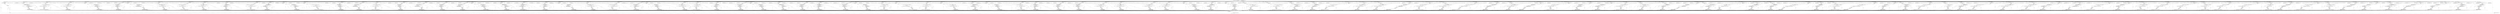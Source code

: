 digraph "1_Chrome_fff73016a86f9a5990d080dc76058f8528a423f9" {
"1000101" [label="(MethodParameterIn,media::mojom::VideoCaptureError input)"];
"1000934" [label="(MethodParameterOut,media::mojom::VideoCaptureError input)"];
"1000915" [label="(MethodReturn,RET)"];
"1000281" [label="(Identifier,true)"];
"1000280" [label="(Return,return true;)"];
"1000282" [label="(JumpTarget,case media::mojom::VideoCaptureError::\n        kDeviceCaptureLinuxFailedToCreateVideoCaptureDelegate:)"];
"1000286" [label="(Identifier,media::VideoCaptureError::\n          kDeviceCaptureLinuxFailedToCreateVideoCaptureDelegate)"];
"1000283" [label="(Call,*output = media::VideoCaptureError::\n          kDeviceCaptureLinuxFailedToCreateVideoCaptureDelegate)"];
"1000284" [label="(Call,*output)"];
"1000285" [label="(Identifier,output)"];
"1000288" [label="(Identifier,true)"];
"1000287" [label="(Return,return true;)"];
"1000289" [label="(JumpTarget,case media::mojom::VideoCaptureError::\n        kErrorFakeDeviceIntentionallyEmittingErrorEvent:)"];
"1000293" [label="(Identifier,media::VideoCaptureError::\n          kErrorFakeDeviceIntentionallyEmittingErrorEvent)"];
"1000290" [label="(Call,*output = media::VideoCaptureError::\n          kErrorFakeDeviceIntentionallyEmittingErrorEvent)"];
"1000291" [label="(Call,*output)"];
"1000292" [label="(Identifier,output)"];
"1000120" [label="(Identifier,true)"];
"1000119" [label="(Return,return true;)"];
"1000295" [label="(Identifier,true)"];
"1000294" [label="(Return,return true;)"];
"1000296" [label="(JumpTarget,case media::mojom::VideoCaptureError::kDeviceClientTooManyFramesDroppedY16:)"];
"1000300" [label="(Identifier,media::VideoCaptureError::kDeviceClientTooManyFramesDroppedY16)"];
"1000297" [label="(Call,*output = media::VideoCaptureError::kDeviceClientTooManyFramesDroppedY16)"];
"1000298" [label="(Call,*output)"];
"1000299" [label="(Identifier,output)"];
"1000302" [label="(Identifier,true)"];
"1000301" [label="(Return,return true;)"];
"1000303" [label="(JumpTarget,case media::mojom::VideoCaptureError::\n        kDeviceMediaToMojoAdapterEncounteredUnsupportedBufferType:)"];
"1000307" [label="(Identifier,media::VideoCaptureError::\n          kDeviceMediaToMojoAdapterEncounteredUnsupportedBufferType)"];
"1000304" [label="(Call,*output = media::VideoCaptureError::\n          kDeviceMediaToMojoAdapterEncounteredUnsupportedBufferType)"];
"1000305" [label="(Call,*output)"];
"1000306" [label="(Identifier,output)"];
"1000309" [label="(Identifier,true)"];
"1000308" [label="(Return,return true;)"];
"1000310" [label="(JumpTarget,case media::mojom::VideoCaptureError::\n        kVideoCaptureManagerProcessDeviceStartQueueDeviceInfoNotFound:)"];
"1000121" [label="(JumpTarget,case media::mojom::VideoCaptureError::\n        kVideoCaptureControllerIsAlreadyInErrorState:)"];
"1000314" [label="(Identifier,media::VideoCaptureError::\n          kVideoCaptureManagerProcessDeviceStartQueueDeviceInfoNotFound)"];
"1000311" [label="(Call,*output = media::VideoCaptureError::\n          kVideoCaptureManagerProcessDeviceStartQueueDeviceInfoNotFound)"];
"1000312" [label="(Call,*output)"];
"1000313" [label="(Identifier,output)"];
"1000316" [label="(Identifier,true)"];
"1000315" [label="(Return,return true;)"];
"1000317" [label="(JumpTarget,case media::mojom::VideoCaptureError::\n        kInProcessDeviceLauncherFailedToCreateDeviceInstance:)"];
"1000321" [label="(Identifier,media::VideoCaptureError::\n          kInProcessDeviceLauncherFailedToCreateDeviceInstance)"];
"1000318" [label="(Call,*output = media::VideoCaptureError::\n          kInProcessDeviceLauncherFailedToCreateDeviceInstance)"];
"1000319" [label="(Call,*output)"];
"1000320" [label="(Identifier,output)"];
"1000323" [label="(Identifier,true)"];
"1000322" [label="(Return,return true;)"];
"1000324" [label="(JumpTarget,case media::mojom::VideoCaptureError::\n        kServiceDeviceLauncherLostConnectionToDeviceFactoryDuringDeviceStart:)"];
"1000328" [label="(Identifier,media::VideoCaptureError::\n          kServiceDeviceLauncherLostConnectionToDeviceFactoryDuringDeviceStart)"];
"1000325" [label="(Call,*output = media::VideoCaptureError::\n          kServiceDeviceLauncherLostConnectionToDeviceFactoryDuringDeviceStart)"];
"1000326" [label="(Call,*output)"];
"1000327" [label="(Identifier,output)"];
"1000330" [label="(Identifier,true)"];
"1000329" [label="(Return,return true;)"];
"1000331" [label="(JumpTarget,case media::mojom::VideoCaptureError::\n        kServiceDeviceLauncherServiceRespondedWithDeviceNotFound:)"];
"1000335" [label="(Identifier,media::VideoCaptureError::\n          kServiceDeviceLauncherServiceRespondedWithDeviceNotFound)"];
"1000332" [label="(Call,*output = media::VideoCaptureError::\n          kServiceDeviceLauncherServiceRespondedWithDeviceNotFound)"];
"1000333" [label="(Call,*output)"];
"1000334" [label="(Identifier,output)"];
"1000337" [label="(Identifier,true)"];
"1000336" [label="(Return,return true;)"];
"1000338" [label="(JumpTarget,case media::mojom::VideoCaptureError::\n        kServiceDeviceLauncherConnectionLostWhileWaitingForCallback:)"];
"1000125" [label="(Identifier,media::VideoCaptureError::\n          kVideoCaptureControllerIsAlreadyInErrorState)"];
"1000122" [label="(Call,*output = media::VideoCaptureError::\n          kVideoCaptureControllerIsAlreadyInErrorState)"];
"1000123" [label="(Call,*output)"];
"1000124" [label="(Identifier,output)"];
"1000342" [label="(Identifier,media::VideoCaptureError::\n          kServiceDeviceLauncherConnectionLostWhileWaitingForCallback)"];
"1000339" [label="(Call,*output = media::VideoCaptureError::\n          kServiceDeviceLauncherConnectionLostWhileWaitingForCallback)"];
"1000340" [label="(Call,*output)"];
"1000341" [label="(Identifier,output)"];
"1000344" [label="(Identifier,true)"];
"1000343" [label="(Return,return true;)"];
"1000345" [label="(JumpTarget,case media::mojom::VideoCaptureError::kIntentionalErrorRaisedByUnitTest:)"];
"1000349" [label="(Identifier,media::VideoCaptureError::kIntentionalErrorRaisedByUnitTest)"];
"1000346" [label="(Call,*output = media::VideoCaptureError::kIntentionalErrorRaisedByUnitTest)"];
"1000347" [label="(Call,*output)"];
"1000348" [label="(Identifier,output)"];
"1000351" [label="(Identifier,true)"];
"1000350" [label="(Return,return true;)"];
"1000352" [label="(JumpTarget,case media::mojom::VideoCaptureError::kCrosHalV3FailedToStartDeviceThread:)"];
"1000356" [label="(Identifier,media::VideoCaptureError::kCrosHalV3FailedToStartDeviceThread)"];
"1000353" [label="(Call,*output = media::VideoCaptureError::kCrosHalV3FailedToStartDeviceThread)"];
"1000354" [label="(Call,*output)"];
"1000355" [label="(Identifier,output)"];
"1000358" [label="(Identifier,true)"];
"1000357" [label="(Return,return true;)"];
"1000359" [label="(JumpTarget,case media::mojom::VideoCaptureError::\n        kCrosHalV3DeviceDelegateMojoConnectionError:)"];
"1000360" [label="(Call,*output =\n          media::VideoCaptureError::kCrosHalV3DeviceDelegateMojoConnectionError)"];
"1000361" [label="(Call,*output)"];
"1000362" [label="(Identifier,output)"];
"1000363" [label="(Identifier,media::VideoCaptureError::kCrosHalV3DeviceDelegateMojoConnectionError)"];
"1000365" [label="(Identifier,true)"];
"1000364" [label="(Return,return true;)"];
"1000366" [label="(JumpTarget,case media::mojom::VideoCaptureError::\n        kCrosHalV3DeviceDelegateFailedToGetCameraInfo:)"];
"1000370" [label="(Identifier,media::VideoCaptureError::\n          kCrosHalV3DeviceDelegateFailedToGetCameraInfo)"];
"1000367" [label="(Call,*output = media::VideoCaptureError::\n          kCrosHalV3DeviceDelegateFailedToGetCameraInfo)"];
"1000368" [label="(Call,*output)"];
"1000369" [label="(Identifier,output)"];
"1000372" [label="(Identifier,true)"];
"1000371" [label="(Return,return true;)"];
"1000127" [label="(Identifier,true)"];
"1000126" [label="(Return,return true;)"];
"1000373" [label="(JumpTarget,case media::mojom::VideoCaptureError::\n        kCrosHalV3DeviceDelegateMissingSensorOrientationInfo:)"];
"1000377" [label="(Identifier,media::VideoCaptureError::\n          kCrosHalV3DeviceDelegateMissingSensorOrientationInfo)"];
"1000374" [label="(Call,*output = media::VideoCaptureError::\n          kCrosHalV3DeviceDelegateMissingSensorOrientationInfo)"];
"1000375" [label="(Call,*output)"];
"1000376" [label="(Identifier,output)"];
"1000379" [label="(Identifier,true)"];
"1000378" [label="(Return,return true;)"];
"1000380" [label="(JumpTarget,case media::mojom::VideoCaptureError::\n        kCrosHalV3DeviceDelegateFailedToOpenCameraDevice:)"];
"1000384" [label="(Identifier,media::VideoCaptureError::\n          kCrosHalV3DeviceDelegateFailedToOpenCameraDevice)"];
"1000381" [label="(Call,*output = media::VideoCaptureError::\n          kCrosHalV3DeviceDelegateFailedToOpenCameraDevice)"];
"1000382" [label="(Call,*output)"];
"1000383" [label="(Identifier,output)"];
"1000386" [label="(Identifier,true)"];
"1000385" [label="(Return,return true;)"];
"1000128" [label="(JumpTarget,case media::mojom::VideoCaptureError::\n        kVideoCaptureManagerDeviceConnectionLost:)"];
"1000387" [label="(JumpTarget,case media::mojom::VideoCaptureError::\n        kCrosHalV3DeviceDelegateFailedToInitializeCameraDevice:)"];
"1000391" [label="(Identifier,media::VideoCaptureError::\n          kCrosHalV3DeviceDelegateFailedToInitializeCameraDevice)"];
"1000388" [label="(Call,*output = media::VideoCaptureError::\n          kCrosHalV3DeviceDelegateFailedToInitializeCameraDevice)"];
"1000389" [label="(Call,*output)"];
"1000390" [label="(Identifier,output)"];
"1000393" [label="(Identifier,true)"];
"1000392" [label="(Return,return true;)"];
"1000394" [label="(JumpTarget,case media::mojom::VideoCaptureError::\n        kCrosHalV3DeviceDelegateFailedToConfigureStreams:)"];
"1000398" [label="(Identifier,media::VideoCaptureError::\n          kCrosHalV3DeviceDelegateFailedToConfigureStreams)"];
"1000395" [label="(Call,*output = media::VideoCaptureError::\n          kCrosHalV3DeviceDelegateFailedToConfigureStreams)"];
"1000396" [label="(Call,*output)"];
"1000397" [label="(Identifier,output)"];
"1000400" [label="(Identifier,true)"];
"1000399" [label="(Return,return true;)"];
"1000401" [label="(JumpTarget,case media::mojom::VideoCaptureError::\n        kCrosHalV3DeviceDelegateWrongNumberOfStreamsConfigured:)"];
"1000405" [label="(Identifier,media::VideoCaptureError::\n          kCrosHalV3DeviceDelegateWrongNumberOfStreamsConfigured)"];
"1000402" [label="(Call,*output = media::VideoCaptureError::\n          kCrosHalV3DeviceDelegateWrongNumberOfStreamsConfigured)"];
"1000403" [label="(Call,*output)"];
"1000404" [label="(Identifier,output)"];
"1000407" [label="(Identifier,true)"];
"1000406" [label="(Return,return true;)"];
"1000408" [label="(JumpTarget,case media::mojom::VideoCaptureError::\n        kCrosHalV3DeviceDelegateFailedToGetDefaultRequestSettings:)"];
"1000412" [label="(Identifier,media::VideoCaptureError::\n          kCrosHalV3DeviceDelegateFailedToGetDefaultRequestSettings)"];
"1000409" [label="(Call,*output = media::VideoCaptureError::\n          kCrosHalV3DeviceDelegateFailedToGetDefaultRequestSettings)"];
"1000410" [label="(Call,*output)"];
"1000411" [label="(Identifier,output)"];
"1000414" [label="(Identifier,true)"];
"1000413" [label="(Return,return true;)"];
"1000129" [label="(Call,*output =\n          media::VideoCaptureError::kVideoCaptureManagerDeviceConnectionLost)"];
"1000130" [label="(Call,*output)"];
"1000131" [label="(Identifier,output)"];
"1000415" [label="(JumpTarget,case media::mojom::VideoCaptureError::\n        kCrosHalV3BufferManagerHalRequestedTooManyBuffers:)"];
"1000419" [label="(Identifier,media::VideoCaptureError::\n          kCrosHalV3BufferManagerHalRequestedTooManyBuffers)"];
"1000416" [label="(Call,*output = media::VideoCaptureError::\n          kCrosHalV3BufferManagerHalRequestedTooManyBuffers)"];
"1000417" [label="(Call,*output)"];
"1000418" [label="(Identifier,output)"];
"1000421" [label="(Identifier,true)"];
"1000420" [label="(Return,return true;)"];
"1000422" [label="(JumpTarget,case media::mojom::VideoCaptureError::\n        kCrosHalV3BufferManagerFailedToCreateGpuMemoryBuffer:)"];
"1000426" [label="(Identifier,media::VideoCaptureError::\n          kCrosHalV3BufferManagerFailedToCreateGpuMemoryBuffer)"];
"1000423" [label="(Call,*output = media::VideoCaptureError::\n          kCrosHalV3BufferManagerFailedToCreateGpuMemoryBuffer)"];
"1000424" [label="(Call,*output)"];
"1000425" [label="(Identifier,output)"];
"1000428" [label="(Identifier,true)"];
"1000427" [label="(Return,return true;)"];
"1000102" [label="(MethodParameterIn,media::VideoCaptureError* output)"];
"1000935" [label="(MethodParameterOut,media::VideoCaptureError* output)"];
"1000103" [label="(Block,)"];
"1000132" [label="(Identifier,media::VideoCaptureError::kVideoCaptureManagerDeviceConnectionLost)"];
"1000429" [label="(JumpTarget,case media::mojom::VideoCaptureError::\n        kCrosHalV3BufferManagerFailedToMapGpuMemoryBuffer:)"];
"1000433" [label="(Identifier,media::VideoCaptureError::\n          kCrosHalV3BufferManagerFailedToMapGpuMemoryBuffer)"];
"1000430" [label="(Call,*output = media::VideoCaptureError::\n          kCrosHalV3BufferManagerFailedToMapGpuMemoryBuffer)"];
"1000431" [label="(Call,*output)"];
"1000432" [label="(Identifier,output)"];
"1000435" [label="(Identifier,true)"];
"1000434" [label="(Return,return true;)"];
"1000436" [label="(JumpTarget,case media::mojom::VideoCaptureError::\n        kCrosHalV3BufferManagerUnsupportedVideoPixelFormat:)"];
"1000440" [label="(Identifier,media::VideoCaptureError::\n          kCrosHalV3BufferManagerUnsupportedVideoPixelFormat)"];
"1000437" [label="(Call,*output = media::VideoCaptureError::\n          kCrosHalV3BufferManagerUnsupportedVideoPixelFormat)"];
"1000438" [label="(Call,*output)"];
"1000439" [label="(Identifier,output)"];
"1000442" [label="(Identifier,true)"];
"1000441" [label="(Return,return true;)"];
"1000134" [label="(Identifier,true)"];
"1000133" [label="(Return,return true;)"];
"1000443" [label="(JumpTarget,case media::mojom::VideoCaptureError::kCrosHalV3BufferManagerFailedToDupFd:)"];
"1000447" [label="(Identifier,media::VideoCaptureError::kCrosHalV3BufferManagerFailedToDupFd)"];
"1000444" [label="(Call,*output = media::VideoCaptureError::kCrosHalV3BufferManagerFailedToDupFd)"];
"1000445" [label="(Call,*output)"];
"1000446" [label="(Identifier,output)"];
"1000449" [label="(Identifier,true)"];
"1000448" [label="(Return,return true;)"];
"1000450" [label="(JumpTarget,case media::mojom::VideoCaptureError::\n        kCrosHalV3BufferManagerFailedToWrapGpuMemoryHandle:)"];
"1000454" [label="(Identifier,media::VideoCaptureError::\n          kCrosHalV3BufferManagerFailedToWrapGpuMemoryHandle)"];
"1000451" [label="(Call,*output = media::VideoCaptureError::\n          kCrosHalV3BufferManagerFailedToWrapGpuMemoryHandle)"];
"1000452" [label="(Call,*output)"];
"1000453" [label="(Identifier,output)"];
"1000456" [label="(Identifier,true)"];
"1000455" [label="(Return,return true;)"];
"1000457" [label="(JumpTarget,case media::mojom::VideoCaptureError::\n        kCrosHalV3BufferManagerFailedToRegisterBuffer:)"];
"1000135" [label="(JumpTarget,case media::mojom::VideoCaptureError::\n        kFrameSinkVideoCaptureDeviceAleradyEndedOnFatalError:)"];
"1000461" [label="(Identifier,media::VideoCaptureError::\n          kCrosHalV3BufferManagerFailedToRegisterBuffer)"];
"1000458" [label="(Call,*output = media::VideoCaptureError::\n          kCrosHalV3BufferManagerFailedToRegisterBuffer)"];
"1000459" [label="(Call,*output)"];
"1000460" [label="(Identifier,output)"];
"1000463" [label="(Identifier,true)"];
"1000462" [label="(Return,return true;)"];
"1000464" [label="(JumpTarget,case media::mojom::VideoCaptureError::\n        kCrosHalV3BufferManagerProcessCaptureRequestFailed:)"];
"1000468" [label="(Identifier,media::VideoCaptureError::\n          kCrosHalV3BufferManagerProcessCaptureRequestFailed)"];
"1000465" [label="(Call,*output = media::VideoCaptureError::\n          kCrosHalV3BufferManagerProcessCaptureRequestFailed)"];
"1000466" [label="(Call,*output)"];
"1000467" [label="(Identifier,output)"];
"1000470" [label="(Identifier,true)"];
"1000469" [label="(Return,return true;)"];
"1000471" [label="(JumpTarget,case media::mojom::VideoCaptureError::\n        kCrosHalV3BufferManagerInvalidPendingResultId:)"];
"1000475" [label="(Identifier,media::VideoCaptureError::\n          kCrosHalV3BufferManagerInvalidPendingResultId)"];
"1000472" [label="(Call,*output = media::VideoCaptureError::\n          kCrosHalV3BufferManagerInvalidPendingResultId)"];
"1000473" [label="(Call,*output)"];
"1000474" [label="(Identifier,output)"];
"1000477" [label="(Identifier,true)"];
"1000476" [label="(Return,return true;)"];
"1000478" [label="(JumpTarget,case media::mojom::VideoCaptureError::\n        kCrosHalV3BufferManagerReceivedDuplicatedPartialMetadata:)"];
"1000482" [label="(Identifier,media::VideoCaptureError::\n          kCrosHalV3BufferManagerReceivedDuplicatedPartialMetadata)"];
"1000479" [label="(Call,*output = media::VideoCaptureError::\n          kCrosHalV3BufferManagerReceivedDuplicatedPartialMetadata)"];
"1000480" [label="(Call,*output)"];
"1000481" [label="(Identifier,output)"];
"1000484" [label="(Identifier,true)"];
"1000483" [label="(Return,return true;)"];
"1000485" [label="(JumpTarget,case media::mojom::VideoCaptureError::\n        kCrosHalV3BufferManagerIncorrectNumberOfOutputBuffersReceived:)"];
"1000139" [label="(Identifier,media::VideoCaptureError::\n          kFrameSinkVideoCaptureDeviceAleradyEndedOnFatalError)"];
"1000136" [label="(Call,*output = media::VideoCaptureError::\n          kFrameSinkVideoCaptureDeviceAleradyEndedOnFatalError)"];
"1000137" [label="(Call,*output)"];
"1000138" [label="(Identifier,output)"];
"1000489" [label="(Identifier,media::VideoCaptureError::\n          kCrosHalV3BufferManagerIncorrectNumberOfOutputBuffersReceived)"];
"1000486" [label="(Call,*output = media::VideoCaptureError::\n          kCrosHalV3BufferManagerIncorrectNumberOfOutputBuffersReceived)"];
"1000487" [label="(Call,*output)"];
"1000488" [label="(Identifier,output)"];
"1000491" [label="(Identifier,true)"];
"1000490" [label="(Return,return true;)"];
"1000492" [label="(JumpTarget,case media::mojom::VideoCaptureError::\n        kCrosHalV3BufferManagerInvalidTypeOfOutputBuffersReceived:)"];
"1000496" [label="(Identifier,media::VideoCaptureError::\n          kCrosHalV3BufferManagerInvalidTypeOfOutputBuffersReceived)"];
"1000493" [label="(Call,*output = media::VideoCaptureError::\n          kCrosHalV3BufferManagerInvalidTypeOfOutputBuffersReceived)"];
"1000494" [label="(Call,*output)"];
"1000495" [label="(Identifier,output)"];
"1000498" [label="(Identifier,true)"];
"1000497" [label="(Return,return true;)"];
"1000499" [label="(JumpTarget,case media::mojom::VideoCaptureError::\n        kCrosHalV3BufferManagerReceivedMultipleResultBuffersForFrame:)"];
"1000503" [label="(Identifier,media::VideoCaptureError::\n          kCrosHalV3BufferManagerReceivedMultipleResultBuffersForFrame)"];
"1000500" [label="(Call,*output = media::VideoCaptureError::\n          kCrosHalV3BufferManagerReceivedMultipleResultBuffersForFrame)"];
"1000501" [label="(Call,*output)"];
"1000502" [label="(Identifier,output)"];
"1000505" [label="(Identifier,true)"];
"1000504" [label="(Return,return true;)"];
"1000506" [label="(JumpTarget,case media::mojom::VideoCaptureError::\n        kCrosHalV3BufferManagerUnknownStreamInCamera3NotifyMsg:)"];
"1000510" [label="(Identifier,media::VideoCaptureError::\n          kCrosHalV3BufferManagerUnknownStreamInCamera3NotifyMsg)"];
"1000507" [label="(Call,*output = media::VideoCaptureError::\n          kCrosHalV3BufferManagerUnknownStreamInCamera3NotifyMsg)"];
"1000508" [label="(Call,*output)"];
"1000509" [label="(Identifier,output)"];
"1000512" [label="(Identifier,true)"];
"1000511" [label="(Return,return true;)"];
"1000513" [label="(JumpTarget,case media::mojom::VideoCaptureError::\n        kCrosHalV3BufferManagerReceivedInvalidShutterTime:)"];
"1000141" [label="(Identifier,true)"];
"1000140" [label="(Return,return true;)"];
"1000517" [label="(Identifier,media::VideoCaptureError::\n          kCrosHalV3BufferManagerReceivedInvalidShutterTime)"];
"1000514" [label="(Call,*output = media::VideoCaptureError::\n          kCrosHalV3BufferManagerReceivedInvalidShutterTime)"];
"1000515" [label="(Call,*output)"];
"1000516" [label="(Identifier,output)"];
"1000519" [label="(Identifier,true)"];
"1000518" [label="(Return,return true;)"];
"1000520" [label="(JumpTarget,case media::mojom::VideoCaptureError::\n        kCrosHalV3BufferManagerFatalDeviceError:)"];
"1000521" [label="(Call,*output =\n          media::VideoCaptureError::kCrosHalV3BufferManagerFatalDeviceError)"];
"1000522" [label="(Call,*output)"];
"1000523" [label="(Identifier,output)"];
"1000524" [label="(Identifier,media::VideoCaptureError::kCrosHalV3BufferManagerFatalDeviceError)"];
"1000526" [label="(Identifier,true)"];
"1000525" [label="(Return,return true;)"];
"1000527" [label="(JumpTarget,case media::mojom::VideoCaptureError::\n        kCrosHalV3BufferManagerReceivedFrameIsOutOfOrder:)"];
"1000142" [label="(JumpTarget,case media::mojom::VideoCaptureError::\n        kFrameSinkVideoCaptureDeviceEncounteredFatalError:)"];
"1000531" [label="(Identifier,media::VideoCaptureError::\n          kCrosHalV3BufferManagerReceivedFrameIsOutOfOrder)"];
"1000528" [label="(Call,*output = media::VideoCaptureError::\n          kCrosHalV3BufferManagerReceivedFrameIsOutOfOrder)"];
"1000529" [label="(Call,*output)"];
"1000530" [label="(Identifier,output)"];
"1000533" [label="(Identifier,true)"];
"1000532" [label="(Return,return true;)"];
"1000534" [label="(JumpTarget,case media::mojom::VideoCaptureError::\n        kCrosHalV3BufferManagerFailedToUnwrapReleaseFenceFd:)"];
"1000538" [label="(Identifier,media::VideoCaptureError::\n          kCrosHalV3BufferManagerFailedToUnwrapReleaseFenceFd)"];
"1000535" [label="(Call,*output = media::VideoCaptureError::\n          kCrosHalV3BufferManagerFailedToUnwrapReleaseFenceFd)"];
"1000536" [label="(Call,*output)"];
"1000537" [label="(Identifier,output)"];
"1000540" [label="(Identifier,true)"];
"1000539" [label="(Return,return true;)"];
"1000541" [label="(JumpTarget,case media::mojom::VideoCaptureError::\n        kCrosHalV3BufferManagerSyncWaitOnReleaseFenceTimedOut:)"];
"1000545" [label="(Identifier,media::VideoCaptureError::\n          kCrosHalV3BufferManagerSyncWaitOnReleaseFenceTimedOut)"];
"1000542" [label="(Call,*output = media::VideoCaptureError::\n          kCrosHalV3BufferManagerSyncWaitOnReleaseFenceTimedOut)"];
"1000543" [label="(Call,*output)"];
"1000544" [label="(Identifier,output)"];
"1000547" [label="(Identifier,true)"];
"1000546" [label="(Return,return true;)"];
"1000548" [label="(JumpTarget,case media::mojom::VideoCaptureError::\n        kCrosHalV3BufferManagerInvalidJpegBlob:)"];
"1000549" [label="(Call,*output =\n          media::VideoCaptureError::kCrosHalV3BufferManagerInvalidJpegBlob)"];
"1000550" [label="(Call,*output)"];
"1000551" [label="(Identifier,output)"];
"1000552" [label="(Identifier,media::VideoCaptureError::kCrosHalV3BufferManagerInvalidJpegBlob)"];
"1000554" [label="(Identifier,true)"];
"1000553" [label="(Return,return true;)"];
"1000555" [label="(JumpTarget,case media::mojom::VideoCaptureError::kAndroidFailedToAllocate:)"];
"1000559" [label="(Identifier,media::VideoCaptureError::kAndroidFailedToAllocate)"];
"1000556" [label="(Call,*output = media::VideoCaptureError::kAndroidFailedToAllocate)"];
"1000557" [label="(Call,*output)"];
"1000558" [label="(Identifier,output)"];
"1000146" [label="(Identifier,media::VideoCaptureError::\n          kFrameSinkVideoCaptureDeviceEncounteredFatalError)"];
"1000143" [label="(Call,*output = media::VideoCaptureError::\n          kFrameSinkVideoCaptureDeviceEncounteredFatalError)"];
"1000144" [label="(Call,*output)"];
"1000145" [label="(Identifier,output)"];
"1000561" [label="(Identifier,true)"];
"1000560" [label="(Return,return true;)"];
"1000562" [label="(JumpTarget,case media::mojom::VideoCaptureError::kAndroidFailedToStartCapture:)"];
"1000566" [label="(Identifier,media::VideoCaptureError::kAndroidFailedToStartCapture)"];
"1000563" [label="(Call,*output = media::VideoCaptureError::kAndroidFailedToStartCapture)"];
"1000564" [label="(Call,*output)"];
"1000565" [label="(Identifier,output)"];
"1000568" [label="(Identifier,true)"];
"1000567" [label="(Return,return true;)"];
"1000569" [label="(JumpTarget,case media::mojom::VideoCaptureError::kAndroidFailedToStopCapture:)"];
"1000573" [label="(Identifier,media::VideoCaptureError::kAndroidFailedToStopCapture)"];
"1000570" [label="(Call,*output = media::VideoCaptureError::kAndroidFailedToStopCapture)"];
"1000571" [label="(Call,*output)"];
"1000572" [label="(Identifier,output)"];
"1000575" [label="(Identifier,true)"];
"1000574" [label="(Return,return true;)"];
"1000576" [label="(JumpTarget,case media::mojom::VideoCaptureError::\n        kAndroidApi1CameraErrorCallbackReceived:)"];
"1000577" [label="(Call,*output =\n          media::VideoCaptureError::kAndroidApi1CameraErrorCallbackReceived)"];
"1000578" [label="(Call,*output)"];
"1000579" [label="(Identifier,output)"];
"1000105" [label="(Identifier,input)"];
"1000106" [label="(Block,)"];
"1000104" [label="(ControlStructure,switch (input))"];
"1000580" [label="(Identifier,media::VideoCaptureError::kAndroidApi1CameraErrorCallbackReceived)"];
"1000582" [label="(Identifier,true)"];
"1000581" [label="(Return,return true;)"];
"1000583" [label="(JumpTarget,case media::mojom::VideoCaptureError::kAndroidApi2CameraDeviceErrorReceived:)"];
"1000587" [label="(Identifier,media::VideoCaptureError::kAndroidApi2CameraDeviceErrorReceived)"];
"1000584" [label="(Call,*output = media::VideoCaptureError::kAndroidApi2CameraDeviceErrorReceived)"];
"1000585" [label="(Call,*output)"];
"1000586" [label="(Identifier,output)"];
"1000589" [label="(Identifier,true)"];
"1000588" [label="(Return,return true;)"];
"1000590" [label="(JumpTarget,case media::mojom::VideoCaptureError::\n        kAndroidApi2CaptureSessionConfigureFailed:)"];
"1000591" [label="(Call,*output =\n          media::VideoCaptureError::kAndroidApi2CaptureSessionConfigureFailed)"];
"1000592" [label="(Call,*output)"];
"1000593" [label="(Identifier,output)"];
"1000594" [label="(Identifier,media::VideoCaptureError::kAndroidApi2CaptureSessionConfigureFailed)"];
"1000596" [label="(Identifier,true)"];
"1000595" [label="(Return,return true;)"];
"1000148" [label="(Identifier,true)"];
"1000147" [label="(Return,return true;)"];
"1000597" [label="(JumpTarget,case media::mojom::VideoCaptureError::\n        kAndroidApi2ImageReaderUnexpectedImageFormat:)"];
"1000601" [label="(Identifier,media::VideoCaptureError::\n          kAndroidApi2ImageReaderUnexpectedImageFormat)"];
"1000598" [label="(Call,*output = media::VideoCaptureError::\n          kAndroidApi2ImageReaderUnexpectedImageFormat)"];
"1000599" [label="(Call,*output)"];
"1000600" [label="(Identifier,output)"];
"1000603" [label="(Identifier,true)"];
"1000602" [label="(Return,return true;)"];
"1000604" [label="(JumpTarget,case media::mojom::VideoCaptureError::\n        kAndroidApi2ImageReaderSizeDidNotMatchImageSize:)"];
"1000608" [label="(Identifier,media::VideoCaptureError::\n          kAndroidApi2ImageReaderSizeDidNotMatchImageSize)"];
"1000605" [label="(Call,*output = media::VideoCaptureError::\n          kAndroidApi2ImageReaderSizeDidNotMatchImageSize)"];
"1000606" [label="(Call,*output)"];
"1000607" [label="(Identifier,output)"];
"1000610" [label="(Identifier,true)"];
"1000609" [label="(Return,return true;)"];
"1000149" [label="(JumpTarget,case media::mojom::VideoCaptureError::kV4L2FailedToOpenV4L2DeviceDriverFile:)"];
"1000611" [label="(JumpTarget,case media::mojom::VideoCaptureError::kAndroidApi2ErrorRestartingPreview:)"];
"1000615" [label="(Identifier,media::VideoCaptureError::kAndroidApi2ErrorRestartingPreview)"];
"1000612" [label="(Call,*output = media::VideoCaptureError::kAndroidApi2ErrorRestartingPreview)"];
"1000613" [label="(Call,*output)"];
"1000614" [label="(Identifier,output)"];
"1000617" [label="(Identifier,true)"];
"1000616" [label="(Return,return true;)"];
"1000618" [label="(JumpTarget,case media::mojom::VideoCaptureError::\n        kAndroidScreenCaptureUnsupportedFormat:)"];
"1000619" [label="(Call,*output =\n          media::VideoCaptureError::kAndroidScreenCaptureUnsupportedFormat)"];
"1000620" [label="(Call,*output)"];
"1000621" [label="(Identifier,output)"];
"1000622" [label="(Identifier,media::VideoCaptureError::kAndroidScreenCaptureUnsupportedFormat)"];
"1000624" [label="(Identifier,true)"];
"1000623" [label="(Return,return true;)"];
"1000625" [label="(JumpTarget,case media::mojom::VideoCaptureError::\n        kAndroidScreenCaptureFailedToStartCaptureMachine:)"];
"1000153" [label="(Identifier,media::VideoCaptureError::kV4L2FailedToOpenV4L2DeviceDriverFile)"];
"1000150" [label="(Call,*output = media::VideoCaptureError::kV4L2FailedToOpenV4L2DeviceDriverFile)"];
"1000151" [label="(Call,*output)"];
"1000152" [label="(Identifier,output)"];
"1000629" [label="(Identifier,media::VideoCaptureError::\n          kAndroidScreenCaptureFailedToStartCaptureMachine)"];
"1000626" [label="(Call,*output = media::VideoCaptureError::\n          kAndroidScreenCaptureFailedToStartCaptureMachine)"];
"1000627" [label="(Call,*output)"];
"1000628" [label="(Identifier,output)"];
"1000631" [label="(Identifier,true)"];
"1000630" [label="(Return,return true;)"];
"1000632" [label="(JumpTarget,case media::mojom::VideoCaptureError::\n        kAndroidScreenCaptureTheUserDeniedScreenCapture:)"];
"1000636" [label="(Identifier,media::VideoCaptureError::\n          kAndroidScreenCaptureTheUserDeniedScreenCapture)"];
"1000633" [label="(Call,*output = media::VideoCaptureError::\n          kAndroidScreenCaptureTheUserDeniedScreenCapture)"];
"1000634" [label="(Call,*output)"];
"1000635" [label="(Identifier,output)"];
"1000638" [label="(Identifier,true)"];
"1000637" [label="(Return,return true;)"];
"1000639" [label="(JumpTarget,case media::mojom::VideoCaptureError::\n        kAndroidScreenCaptureFailedToStartScreenCapture:)"];
"1000155" [label="(Identifier,true)"];
"1000154" [label="(Return,return true;)"];
"1000643" [label="(Identifier,media::VideoCaptureError::\n          kAndroidScreenCaptureFailedToStartScreenCapture)"];
"1000640" [label="(Call,*output = media::VideoCaptureError::\n          kAndroidScreenCaptureFailedToStartScreenCapture)"];
"1000641" [label="(Call,*output)"];
"1000642" [label="(Identifier,output)"];
"1000645" [label="(Identifier,true)"];
"1000644" [label="(Return,return true;)"];
"1000646" [label="(JumpTarget,case media::mojom::VideoCaptureError::\n        kWinDirectShowCantGetCaptureFormatSettings:)"];
"1000647" [label="(Call,*output =\n          media::VideoCaptureError::kWinDirectShowCantGetCaptureFormatSettings)"];
"1000648" [label="(Call,*output)"];
"1000649" [label="(Identifier,output)"];
"1000650" [label="(Identifier,media::VideoCaptureError::kWinDirectShowCantGetCaptureFormatSettings)"];
"1000652" [label="(Identifier,true)"];
"1000651" [label="(Return,return true;)"];
"1000653" [label="(JumpTarget,case media::mojom::VideoCaptureError::\n        kWinDirectShowFailedToGetNumberOfCapabilities:)"];
"1000156" [label="(JumpTarget,case media::mojom::VideoCaptureError::kV4L2ThisIsNotAV4L2VideoCaptureDevice:)"];
"1000657" [label="(Identifier,media::VideoCaptureError::\n          kWinDirectShowFailedToGetNumberOfCapabilities)"];
"1000654" [label="(Call,*output = media::VideoCaptureError::\n          kWinDirectShowFailedToGetNumberOfCapabilities)"];
"1000655" [label="(Call,*output)"];
"1000656" [label="(Identifier,output)"];
"1000659" [label="(Identifier,true)"];
"1000658" [label="(Return,return true;)"];
"1000660" [label="(JumpTarget,case media::mojom::VideoCaptureError::\n        kWinDirectShowFailedToGetCaptureDeviceCapabilities:)"];
"1000664" [label="(Identifier,media::VideoCaptureError::\n          kWinDirectShowFailedToGetCaptureDeviceCapabilities)"];
"1000661" [label="(Call,*output = media::VideoCaptureError::\n          kWinDirectShowFailedToGetCaptureDeviceCapabilities)"];
"1000662" [label="(Call,*output)"];
"1000663" [label="(Identifier,output)"];
"1000666" [label="(Identifier,true)"];
"1000665" [label="(Return,return true;)"];
"1000667" [label="(JumpTarget,case media::mojom::VideoCaptureError::\n        kWinDirectShowFailedToSetCaptureDeviceOutputFormat:)"];
"1000160" [label="(Identifier,media::VideoCaptureError::kV4L2ThisIsNotAV4L2VideoCaptureDevice)"];
"1000157" [label="(Call,*output = media::VideoCaptureError::kV4L2ThisIsNotAV4L2VideoCaptureDevice)"];
"1000158" [label="(Call,*output)"];
"1000159" [label="(Identifier,output)"];
"1000671" [label="(Identifier,media::VideoCaptureError::\n          kWinDirectShowFailedToSetCaptureDeviceOutputFormat)"];
"1000668" [label="(Call,*output = media::VideoCaptureError::\n          kWinDirectShowFailedToSetCaptureDeviceOutputFormat)"];
"1000669" [label="(Call,*output)"];
"1000670" [label="(Identifier,output)"];
"1000673" [label="(Identifier,true)"];
"1000672" [label="(Return,return true;)"];
"1000674" [label="(JumpTarget,case media::mojom::VideoCaptureError::\n        kWinDirectShowFailedToConnectTheCaptureGraph:)"];
"1000678" [label="(Identifier,media::VideoCaptureError::\n          kWinDirectShowFailedToConnectTheCaptureGraph)"];
"1000675" [label="(Call,*output = media::VideoCaptureError::\n          kWinDirectShowFailedToConnectTheCaptureGraph)"];
"1000676" [label="(Call,*output)"];
"1000677" [label="(Identifier,output)"];
"1000680" [label="(Identifier,true)"];
"1000679" [label="(Return,return true;)"];
"1000681" [label="(JumpTarget,case media::mojom::VideoCaptureError::\n        kWinDirectShowFailedToPauseTheCaptureDevice:)"];
"1000162" [label="(Identifier,true)"];
"1000161" [label="(Return,return true;)"];
"1000682" [label="(Call,*output =\n          media::VideoCaptureError::kWinDirectShowFailedToPauseTheCaptureDevice)"];
"1000683" [label="(Call,*output)"];
"1000684" [label="(Identifier,output)"];
"1000685" [label="(Identifier,media::VideoCaptureError::kWinDirectShowFailedToPauseTheCaptureDevice)"];
"1000687" [label="(Identifier,true)"];
"1000686" [label="(Return,return true;)"];
"1000688" [label="(JumpTarget,case media::mojom::VideoCaptureError::\n        kWinDirectShowFailedToStartTheCaptureDevice:)"];
"1000689" [label="(Call,*output =\n          media::VideoCaptureError::kWinDirectShowFailedToStartTheCaptureDevice)"];
"1000690" [label="(Call,*output)"];
"1000691" [label="(Identifier,output)"];
"1000692" [label="(Identifier,media::VideoCaptureError::kWinDirectShowFailedToStartTheCaptureDevice)"];
"1000694" [label="(Identifier,true)"];
"1000693" [label="(Return,return true;)"];
"1000695" [label="(JumpTarget,case media::mojom::VideoCaptureError::\n        kWinDirectShowFailedToStopTheCaptureGraph:)"];
"1000163" [label="(JumpTarget,case media::mojom::VideoCaptureError::\n        kV4L2FailedToFindASupportedCameraFormat:)"];
"1000696" [label="(Call,*output =\n          media::VideoCaptureError::kWinDirectShowFailedToStopTheCaptureGraph)"];
"1000697" [label="(Call,*output)"];
"1000698" [label="(Identifier,output)"];
"1000699" [label="(Identifier,media::VideoCaptureError::kWinDirectShowFailedToStopTheCaptureGraph)"];
"1000701" [label="(Identifier,true)"];
"1000700" [label="(Return,return true;)"];
"1000702" [label="(JumpTarget,case media::mojom::VideoCaptureError::kWinMediaFoundationEngineIsNull:)"];
"1000706" [label="(Identifier,media::VideoCaptureError::kWinMediaFoundationEngineIsNull)"];
"1000703" [label="(Call,*output = media::VideoCaptureError::kWinMediaFoundationEngineIsNull)"];
"1000704" [label="(Call,*output)"];
"1000705" [label="(Identifier,output)"];
"1000708" [label="(Identifier,true)"];
"1000707" [label="(Return,return true;)"];
"1000709" [label="(JumpTarget,case media::mojom::VideoCaptureError::\n        kWinMediaFoundationEngineGetSourceFailed:)"];
"1000710" [label="(Call,*output =\n          media::VideoCaptureError::kWinMediaFoundationEngineGetSourceFailed)"];
"1000711" [label="(Call,*output)"];
"1000712" [label="(Identifier,output)"];
"1000713" [label="(Identifier,media::VideoCaptureError::kWinMediaFoundationEngineGetSourceFailed)"];
"1000715" [label="(Identifier,true)"];
"1000714" [label="(Return,return true;)"];
"1000716" [label="(JumpTarget,case media::mojom::VideoCaptureError::\n        kWinMediaFoundationFillPhotoCapabilitiesFailed:)"];
"1000720" [label="(Identifier,media::VideoCaptureError::\n          kWinMediaFoundationFillPhotoCapabilitiesFailed)"];
"1000717" [label="(Call,*output = media::VideoCaptureError::\n          kWinMediaFoundationFillPhotoCapabilitiesFailed)"];
"1000718" [label="(Call,*output)"];
"1000719" [label="(Identifier,output)"];
"1000722" [label="(Identifier,true)"];
"1000721" [label="(Return,return true;)"];
"1000723" [label="(JumpTarget,case media::mojom::VideoCaptureError::\n        kWinMediaFoundationFillVideoCapabilitiesFailed:)"];
"1000727" [label="(Identifier,media::VideoCaptureError::\n          kWinMediaFoundationFillVideoCapabilitiesFailed)"];
"1000724" [label="(Call,*output = media::VideoCaptureError::\n          kWinMediaFoundationFillVideoCapabilitiesFailed)"];
"1000725" [label="(Call,*output)"];
"1000726" [label="(Identifier,output)"];
"1000107" [label="(JumpTarget,case media::mojom::VideoCaptureError::kNone:)"];
"1000164" [label="(Call,*output =\n          media::VideoCaptureError::kV4L2FailedToFindASupportedCameraFormat)"];
"1000165" [label="(Call,*output)"];
"1000166" [label="(Identifier,output)"];
"1000729" [label="(Identifier,true)"];
"1000728" [label="(Return,return true;)"];
"1000730" [label="(JumpTarget,case media::mojom::VideoCaptureError::\n        kWinMediaFoundationNoVideoCapabilityFound:)"];
"1000731" [label="(Call,*output =\n          media::VideoCaptureError::kWinMediaFoundationNoVideoCapabilityFound)"];
"1000732" [label="(Call,*output)"];
"1000733" [label="(Identifier,output)"];
"1000734" [label="(Identifier,media::VideoCaptureError::kWinMediaFoundationNoVideoCapabilityFound)"];
"1000736" [label="(Identifier,true)"];
"1000735" [label="(Return,return true;)"];
"1000737" [label="(JumpTarget,case media::mojom::VideoCaptureError::\n        kWinMediaFoundationGetAvailableDeviceMediaTypeFailed:)"];
"1000741" [label="(Identifier,media::VideoCaptureError::\n          kWinMediaFoundationGetAvailableDeviceMediaTypeFailed)"];
"1000738" [label="(Call,*output = media::VideoCaptureError::\n          kWinMediaFoundationGetAvailableDeviceMediaTypeFailed)"];
"1000739" [label="(Call,*output)"];
"1000740" [label="(Identifier,output)"];
"1000167" [label="(Identifier,media::VideoCaptureError::kV4L2FailedToFindASupportedCameraFormat)"];
"1000743" [label="(Identifier,true)"];
"1000742" [label="(Return,return true;)"];
"1000744" [label="(JumpTarget,case media::mojom::VideoCaptureError::\n        kWinMediaFoundationSetCurrentDeviceMediaTypeFailed:)"];
"1000748" [label="(Identifier,media::VideoCaptureError::\n          kWinMediaFoundationSetCurrentDeviceMediaTypeFailed)"];
"1000745" [label="(Call,*output = media::VideoCaptureError::\n          kWinMediaFoundationSetCurrentDeviceMediaTypeFailed)"];
"1000746" [label="(Call,*output)"];
"1000747" [label="(Identifier,output)"];
"1000750" [label="(Identifier,true)"];
"1000749" [label="(Return,return true;)"];
"1000751" [label="(JumpTarget,case media::mojom::VideoCaptureError::\n        kWinMediaFoundationEngineGetSinkFailed:)"];
"1000752" [label="(Call,*output =\n          media::VideoCaptureError::kWinMediaFoundationEngineGetSinkFailed)"];
"1000753" [label="(Call,*output)"];
"1000754" [label="(Identifier,output)"];
"1000755" [label="(Identifier,media::VideoCaptureError::kWinMediaFoundationEngineGetSinkFailed)"];
"1000169" [label="(Identifier,true)"];
"1000168" [label="(Return,return true;)"];
"1000757" [label="(Identifier,true)"];
"1000756" [label="(Return,return true;)"];
"1000758" [label="(JumpTarget,case media::mojom::VideoCaptureError::\n        kWinMediaFoundationSinkQueryCapturePreviewInterfaceFailed:)"];
"1000762" [label="(Identifier,media::VideoCaptureError::\n          kWinMediaFoundationSinkQueryCapturePreviewInterfaceFailed)"];
"1000759" [label="(Call,*output = media::VideoCaptureError::\n          kWinMediaFoundationSinkQueryCapturePreviewInterfaceFailed)"];
"1000760" [label="(Call,*output)"];
"1000761" [label="(Identifier,output)"];
"1000764" [label="(Identifier,true)"];
"1000763" [label="(Return,return true;)"];
"1000765" [label="(JumpTarget,case media::mojom::VideoCaptureError::\n        kWinMediaFoundationSinkRemoveAllStreamsFailed:)"];
"1000769" [label="(Identifier,media::VideoCaptureError::\n          kWinMediaFoundationSinkRemoveAllStreamsFailed)"];
"1000766" [label="(Call,*output = media::VideoCaptureError::\n          kWinMediaFoundationSinkRemoveAllStreamsFailed)"];
"1000767" [label="(Call,*output)"];
"1000768" [label="(Identifier,output)"];
"1000170" [label="(JumpTarget,case media::mojom::VideoCaptureError::kV4L2FailedToSetVideoCaptureFormat:)"];
"1000771" [label="(Identifier,true)"];
"1000770" [label="(Return,return true;)"];
"1000772" [label="(JumpTarget,case media::mojom::VideoCaptureError::\n        kWinMediaFoundationCreateSinkVideoMediaTypeFailed:)"];
"1000776" [label="(Identifier,media::VideoCaptureError::\n          kWinMediaFoundationCreateSinkVideoMediaTypeFailed)"];
"1000773" [label="(Call,*output = media::VideoCaptureError::\n          kWinMediaFoundationCreateSinkVideoMediaTypeFailed)"];
"1000774" [label="(Call,*output)"];
"1000775" [label="(Identifier,output)"];
"1000778" [label="(Identifier,true)"];
"1000777" [label="(Return,return true;)"];
"1000779" [label="(JumpTarget,case media::mojom::VideoCaptureError::\n        kWinMediaFoundationConvertToVideoSinkMediaTypeFailed:)"];
"1000783" [label="(Identifier,media::VideoCaptureError::\n          kWinMediaFoundationConvertToVideoSinkMediaTypeFailed)"];
"1000780" [label="(Call,*output = media::VideoCaptureError::\n          kWinMediaFoundationConvertToVideoSinkMediaTypeFailed)"];
"1000781" [label="(Call,*output)"];
"1000782" [label="(Identifier,output)"];
"1000174" [label="(Identifier,media::VideoCaptureError::kV4L2FailedToSetVideoCaptureFormat)"];
"1000171" [label="(Call,*output = media::VideoCaptureError::kV4L2FailedToSetVideoCaptureFormat)"];
"1000172" [label="(Call,*output)"];
"1000173" [label="(Identifier,output)"];
"1000785" [label="(Identifier,true)"];
"1000784" [label="(Return,return true;)"];
"1000786" [label="(JumpTarget,case media::mojom::VideoCaptureError::\n        kWinMediaFoundationSinkAddStreamFailed:)"];
"1000787" [label="(Call,*output =\n          media::VideoCaptureError::kWinMediaFoundationSinkAddStreamFailed)"];
"1000788" [label="(Call,*output)"];
"1000789" [label="(Identifier,output)"];
"1000790" [label="(Identifier,media::VideoCaptureError::kWinMediaFoundationSinkAddStreamFailed)"];
"1000792" [label="(Identifier,true)"];
"1000791" [label="(Return,return true;)"];
"1000793" [label="(JumpTarget,case media::mojom::VideoCaptureError::\n        kWinMediaFoundationSinkSetSampleCallbackFailed:)"];
"1000797" [label="(Identifier,media::VideoCaptureError::\n          kWinMediaFoundationSinkSetSampleCallbackFailed)"];
"1000794" [label="(Call,*output = media::VideoCaptureError::\n          kWinMediaFoundationSinkSetSampleCallbackFailed)"];
"1000795" [label="(Call,*output)"];
"1000796" [label="(Identifier,output)"];
"1000176" [label="(Identifier,true)"];
"1000175" [label="(Return,return true;)"];
"1000799" [label="(Identifier,true)"];
"1000798" [label="(Return,return true;)"];
"1000800" [label="(JumpTarget,case media::mojom::VideoCaptureError::\n        kWinMediaFoundationEngineStartPreviewFailed:)"];
"1000801" [label="(Call,*output =\n          media::VideoCaptureError::kWinMediaFoundationEngineStartPreviewFailed)"];
"1000802" [label="(Call,*output)"];
"1000803" [label="(Identifier,output)"];
"1000804" [label="(Identifier,media::VideoCaptureError::kWinMediaFoundationEngineStartPreviewFailed)"];
"1000806" [label="(Identifier,true)"];
"1000805" [label="(Return,return true;)"];
"1000807" [label="(JumpTarget,case media::mojom::VideoCaptureError::\n        kWinMediaFoundationGetMediaEventStatusFailed:)"];
"1000811" [label="(Identifier,media::VideoCaptureError::\n          kWinMediaFoundationGetMediaEventStatusFailed)"];
"1000808" [label="(Call,*output = media::VideoCaptureError::\n          kWinMediaFoundationGetMediaEventStatusFailed)"];
"1000809" [label="(Call,*output)"];
"1000810" [label="(Identifier,output)"];
"1000177" [label="(JumpTarget,case media::mojom::VideoCaptureError::kV4L2UnsupportedPixelFormat:)"];
"1000813" [label="(Identifier,true)"];
"1000812" [label="(Return,return true;)"];
"1000814" [label="(JumpTarget,case media::mojom::VideoCaptureError::kMacSetCaptureDeviceFailed:)"];
"1000818" [label="(Identifier,media::VideoCaptureError::kMacSetCaptureDeviceFailed)"];
"1000815" [label="(Call,*output = media::VideoCaptureError::kMacSetCaptureDeviceFailed)"];
"1000816" [label="(Call,*output)"];
"1000817" [label="(Identifier,output)"];
"1000820" [label="(Identifier,true)"];
"1000819" [label="(Return,return true;)"];
"1000821" [label="(JumpTarget,case media::mojom::VideoCaptureError::kMacCouldNotStartCaptureDevice:)"];
"1000825" [label="(Identifier,media::VideoCaptureError::kMacCouldNotStartCaptureDevice)"];
"1000822" [label="(Call,*output = media::VideoCaptureError::kMacCouldNotStartCaptureDevice)"];
"1000823" [label="(Call,*output)"];
"1000824" [label="(Identifier,output)"];
"1000827" [label="(Identifier,true)"];
"1000826" [label="(Return,return true;)"];
"1000828" [label="(JumpTarget,case media::mojom::VideoCaptureError::\n        kMacReceivedFrameWithUnexpectedResolution:)"];
"1000829" [label="(Call,*output =\n          media::VideoCaptureError::kMacReceivedFrameWithUnexpectedResolution)"];
"1000830" [label="(Call,*output)"];
"1000831" [label="(Identifier,output)"];
"1000181" [label="(Identifier,media::VideoCaptureError::kV4L2UnsupportedPixelFormat)"];
"1000178" [label="(Call,*output = media::VideoCaptureError::kV4L2UnsupportedPixelFormat)"];
"1000179" [label="(Call,*output)"];
"1000180" [label="(Identifier,output)"];
"1000832" [label="(Identifier,media::VideoCaptureError::kMacReceivedFrameWithUnexpectedResolution)"];
"1000834" [label="(Identifier,true)"];
"1000833" [label="(Return,return true;)"];
"1000835" [label="(JumpTarget,case media::mojom::VideoCaptureError::kMacUpdateCaptureResolutionFailed:)"];
"1000839" [label="(Identifier,media::VideoCaptureError::kMacUpdateCaptureResolutionFailed)"];
"1000836" [label="(Call,*output = media::VideoCaptureError::kMacUpdateCaptureResolutionFailed)"];
"1000837" [label="(Call,*output)"];
"1000838" [label="(Identifier,output)"];
"1000841" [label="(Identifier,true)"];
"1000840" [label="(Return,return true;)"];
"1000842" [label="(JumpTarget,case media::mojom::VideoCaptureError::\n        kMacDeckLinkDeviceIdNotFoundInTheSystem:)"];
"1000843" [label="(Call,*output =\n          media::VideoCaptureError::kMacDeckLinkDeviceIdNotFoundInTheSystem)"];
"1000844" [label="(Call,*output)"];
"1000845" [label="(Identifier,output)"];
"1000846" [label="(Identifier,media::VideoCaptureError::kMacDeckLinkDeviceIdNotFoundInTheSystem)"];
"1000848" [label="(Identifier,true)"];
"1000847" [label="(Return,return true;)"];
"1000183" [label="(Identifier,true)"];
"1000182" [label="(Return,return true;)"];
"1000849" [label="(JumpTarget,case media::mojom::VideoCaptureError::\n        kMacDeckLinkErrorQueryingInputInterface:)"];
"1000850" [label="(Call,*output =\n          media::VideoCaptureError::kMacDeckLinkErrorQueryingInputInterface)"];
"1000851" [label="(Call,*output)"];
"1000852" [label="(Identifier,output)"];
"1000853" [label="(Identifier,media::VideoCaptureError::kMacDeckLinkErrorQueryingInputInterface)"];
"1000855" [label="(Identifier,true)"];
"1000854" [label="(Return,return true;)"];
"1000856" [label="(JumpTarget,case media::mojom::VideoCaptureError::\n        kMacDeckLinkErrorCreatingDisplayModeIterator:)"];
"1000860" [label="(Identifier,media::VideoCaptureError::\n          kMacDeckLinkErrorCreatingDisplayModeIterator)"];
"1000857" [label="(Call,*output = media::VideoCaptureError::\n          kMacDeckLinkErrorCreatingDisplayModeIterator)"];
"1000858" [label="(Call,*output)"];
"1000859" [label="(Identifier,output)"];
"1000862" [label="(Identifier,true)"];
"1000861" [label="(Return,return true;)"];
"1000184" [label="(JumpTarget,case media::mojom::VideoCaptureError::kV4L2FailedToSetCameraFramerate:)"];
"1000863" [label="(JumpTarget,case media::mojom::VideoCaptureError::kMacDeckLinkCouldNotFindADisplayMode:)"];
"1000867" [label="(Identifier,media::VideoCaptureError::kMacDeckLinkCouldNotFindADisplayMode)"];
"1000864" [label="(Call,*output = media::VideoCaptureError::kMacDeckLinkCouldNotFindADisplayMode)"];
"1000865" [label="(Call,*output)"];
"1000866" [label="(Identifier,output)"];
"1000869" [label="(Identifier,true)"];
"1000868" [label="(Return,return true;)"];
"1000870" [label="(JumpTarget,case media::mojom::VideoCaptureError::\n        kMacDeckLinkCouldNotSelectTheVideoFormatWeLike:)"];
"1000874" [label="(Identifier,media::VideoCaptureError::\n          kMacDeckLinkCouldNotSelectTheVideoFormatWeLike)"];
"1000871" [label="(Call,*output = media::VideoCaptureError::\n          kMacDeckLinkCouldNotSelectTheVideoFormatWeLike)"];
"1000872" [label="(Call,*output)"];
"1000873" [label="(Identifier,output)"];
"1000876" [label="(Identifier,true)"];
"1000875" [label="(Return,return true;)"];
"1000877" [label="(JumpTarget,case media::mojom::VideoCaptureError::kMacDeckLinkCouldNotStartCapturing:)"];
"1000881" [label="(Identifier,media::VideoCaptureError::kMacDeckLinkCouldNotStartCapturing)"];
"1000878" [label="(Call,*output = media::VideoCaptureError::kMacDeckLinkCouldNotStartCapturing)"];
"1000879" [label="(Call,*output)"];
"1000880" [label="(Identifier,output)"];
"1000111" [label="(Identifier,media::VideoCaptureError::kNone)"];
"1000108" [label="(Call,*output = media::VideoCaptureError::kNone)"];
"1000109" [label="(Call,*output)"];
"1000110" [label="(Identifier,output)"];
"1000188" [label="(Identifier,media::VideoCaptureError::kV4L2FailedToSetCameraFramerate)"];
"1000185" [label="(Call,*output = media::VideoCaptureError::kV4L2FailedToSetCameraFramerate)"];
"1000186" [label="(Call,*output)"];
"1000187" [label="(Identifier,output)"];
"1000883" [label="(Identifier,true)"];
"1000882" [label="(Return,return true;)"];
"1000884" [label="(JumpTarget,case media::mojom::VideoCaptureError::kMacDeckLinkUnsupportedPixelFormat:)"];
"1000888" [label="(Identifier,media::VideoCaptureError::kMacDeckLinkUnsupportedPixelFormat)"];
"1000885" [label="(Call,*output = media::VideoCaptureError::kMacDeckLinkUnsupportedPixelFormat)"];
"1000886" [label="(Call,*output)"];
"1000887" [label="(Identifier,output)"];
"1000890" [label="(Identifier,true)"];
"1000889" [label="(Return,return true;)"];
"1000891" [label="(JumpTarget,case media::mojom::VideoCaptureError::\n        kMacAvFoundationReceivedAVCaptureSessionRuntimeErrorNotification:)"];
"1000895" [label="(Identifier,media::VideoCaptureError::\n          kMacAvFoundationReceivedAVCaptureSessionRuntimeErrorNotification)"];
"1000892" [label="(Call,*output = media::VideoCaptureError::\n          kMacAvFoundationReceivedAVCaptureSessionRuntimeErrorNotification)"];
"1000893" [label="(Call,*output)"];
"1000894" [label="(Identifier,output)"];
"1000897" [label="(Identifier,true)"];
"1000896" [label="(Return,return true;)"];
"1000898" [label="(JumpTarget,case media::mojom::VideoCaptureError::kAndroidApi2ErrorConfiguringCamera:)"];
"1000190" [label="(Identifier,true)"];
"1000189" [label="(Return,return true;)"];
"1000902" [label="(Identifier,media::VideoCaptureError::kAndroidApi2ErrorConfiguringCamera)"];
"1000899" [label="(Call,*output = media::VideoCaptureError::kAndroidApi2ErrorConfiguringCamera)"];
"1000900" [label="(Call,*output)"];
"1000901" [label="(Identifier,output)"];
"1000904" [label="(Identifier,true)"];
"1000903" [label="(Return,return true;)"];
"1000905" [label="(JumpTarget,case media::mojom::VideoCaptureError::kCrosHalV3DeviceDelegateFailedToFlush:)"];
"1000909" [label="(Identifier,media::VideoCaptureError::kCrosHalV3DeviceDelegateFailedToFlush)"];
"1000906" [label="(Call,*output = media::VideoCaptureError::kCrosHalV3DeviceDelegateFailedToFlush)"];
"1000907" [label="(Call,*output)"];
"1000908" [label="(Identifier,output)"];
"1000911" [label="(Identifier,true)"];
"1000910" [label="(Return,return true;)"];
"1000912" [label="(Call,NOTREACHED())"];
"1000914" [label="(Identifier,false)"];
"1000913" [label="(Return,return false;)"];
"1000191" [label="(JumpTarget,case media::mojom::VideoCaptureError::kV4L2ErrorRequestingMmapBuffers:)"];
"1000195" [label="(Identifier,media::VideoCaptureError::kV4L2ErrorRequestingMmapBuffers)"];
"1000192" [label="(Call,*output = media::VideoCaptureError::kV4L2ErrorRequestingMmapBuffers)"];
"1000193" [label="(Call,*output)"];
"1000194" [label="(Identifier,output)"];
"1000197" [label="(Identifier,true)"];
"1000196" [label="(Return,return true;)"];
"1000198" [label="(JumpTarget,case media::mojom::VideoCaptureError::kV4L2AllocateBufferFailed:)"];
"1000202" [label="(Identifier,media::VideoCaptureError::kV4L2AllocateBufferFailed)"];
"1000199" [label="(Call,*output = media::VideoCaptureError::kV4L2AllocateBufferFailed)"];
"1000200" [label="(Call,*output)"];
"1000201" [label="(Identifier,output)"];
"1000204" [label="(Identifier,true)"];
"1000203" [label="(Return,return true;)"];
"1000205" [label="(JumpTarget,case media::mojom::VideoCaptureError::kV4L2VidiocStreamonFailed:)"];
"1000209" [label="(Identifier,media::VideoCaptureError::kV4L2VidiocStreamonFailed)"];
"1000206" [label="(Call,*output = media::VideoCaptureError::kV4L2VidiocStreamonFailed)"];
"1000207" [label="(Call,*output)"];
"1000208" [label="(Identifier,output)"];
"1000113" [label="(Identifier,true)"];
"1000112" [label="(Return,return true;)"];
"1000211" [label="(Identifier,true)"];
"1000210" [label="(Return,return true;)"];
"1000212" [label="(JumpTarget,case media::mojom::VideoCaptureError::kV4L2VidiocStreamoffFailed:)"];
"1000216" [label="(Identifier,media::VideoCaptureError::kV4L2VidiocStreamoffFailed)"];
"1000213" [label="(Call,*output = media::VideoCaptureError::kV4L2VidiocStreamoffFailed)"];
"1000214" [label="(Call,*output)"];
"1000215" [label="(Identifier,output)"];
"1000218" [label="(Identifier,true)"];
"1000217" [label="(Return,return true;)"];
"1000219" [label="(JumpTarget,case media::mojom::VideoCaptureError::kV4L2FailedToVidiocReqbufsWithCount0:)"];
"1000223" [label="(Identifier,media::VideoCaptureError::kV4L2FailedToVidiocReqbufsWithCount0)"];
"1000220" [label="(Call,*output = media::VideoCaptureError::kV4L2FailedToVidiocReqbufsWithCount0)"];
"1000221" [label="(Call,*output)"];
"1000222" [label="(Identifier,output)"];
"1000225" [label="(Identifier,true)"];
"1000224" [label="(Return,return true;)"];
"1000226" [label="(JumpTarget,case media::mojom::VideoCaptureError::kV4L2PollFailed:)"];
"1000230" [label="(Identifier,media::VideoCaptureError::kV4L2PollFailed)"];
"1000227" [label="(Call,*output = media::VideoCaptureError::kV4L2PollFailed)"];
"1000228" [label="(Call,*output)"];
"1000229" [label="(Identifier,output)"];
"1000232" [label="(Identifier,true)"];
"1000231" [label="(Return,return true;)"];
"1000114" [label="(JumpTarget,case media::mojom::VideoCaptureError::\n        kVideoCaptureControllerInvalidOrUnsupportedVideoCaptureParametersRequested:)"];
"1000233" [label="(JumpTarget,case media::mojom::VideoCaptureError::\n        kV4L2MultipleContinuousTimeoutsWhileReadPolling:)"];
"1000237" [label="(Identifier,media::VideoCaptureError::\n          kV4L2MultipleContinuousTimeoutsWhileReadPolling)"];
"1000234" [label="(Call,*output = media::VideoCaptureError::\n          kV4L2MultipleContinuousTimeoutsWhileReadPolling)"];
"1000235" [label="(Call,*output)"];
"1000236" [label="(Identifier,output)"];
"1000239" [label="(Identifier,true)"];
"1000238" [label="(Return,return true;)"];
"1000240" [label="(JumpTarget,case media::mojom::VideoCaptureError::kV4L2FailedToDequeueCaptureBuffer:)"];
"1000244" [label="(Identifier,media::VideoCaptureError::kV4L2FailedToDequeueCaptureBuffer)"];
"1000241" [label="(Call,*output = media::VideoCaptureError::kV4L2FailedToDequeueCaptureBuffer)"];
"1000242" [label="(Call,*output)"];
"1000243" [label="(Identifier,output)"];
"1000246" [label="(Identifier,true)"];
"1000245" [label="(Return,return true;)"];
"1000247" [label="(JumpTarget,case media::mojom::VideoCaptureError::kV4L2FailedToEnqueueCaptureBuffer:)"];
"1000251" [label="(Identifier,media::VideoCaptureError::kV4L2FailedToEnqueueCaptureBuffer)"];
"1000248" [label="(Call,*output = media::VideoCaptureError::kV4L2FailedToEnqueueCaptureBuffer)"];
"1000249" [label="(Call,*output)"];
"1000250" [label="(Identifier,output)"];
"1000253" [label="(Identifier,true)"];
"1000252" [label="(Return,return true;)"];
"1000254" [label="(JumpTarget,case media::mojom::VideoCaptureError::\n        kSingleClientVideoCaptureHostLostConnectionToDevice:)"];
"1000258" [label="(Identifier,media::VideoCaptureError::\n          kSingleClientVideoCaptureHostLostConnectionToDevice)"];
"1000255" [label="(Call,*output = media::VideoCaptureError::\n          kSingleClientVideoCaptureHostLostConnectionToDevice)"];
"1000256" [label="(Call,*output)"];
"1000257" [label="(Identifier,output)"];
"1000260" [label="(Identifier,true)"];
"1000259" [label="(Return,return true;)"];
"1000261" [label="(JumpTarget,case media::mojom::VideoCaptureError::\n        kSingleClientVideoCaptureDeviceLaunchAborted:)"];
"1000265" [label="(Identifier,media::VideoCaptureError::\n          kSingleClientVideoCaptureDeviceLaunchAborted)"];
"1000262" [label="(Call,*output = media::VideoCaptureError::\n          kSingleClientVideoCaptureDeviceLaunchAborted)"];
"1000263" [label="(Call,*output)"];
"1000264" [label="(Identifier,output)"];
"1000118" [label="(Identifier,media::VideoCaptureError::\n          kVideoCaptureControllerInvalidOrUnsupportedVideoCaptureParametersRequested)"];
"1000115" [label="(Call,*output = media::VideoCaptureError::\n          kVideoCaptureControllerInvalidOrUnsupportedVideoCaptureParametersRequested)"];
"1000116" [label="(Call,*output)"];
"1000117" [label="(Identifier,output)"];
"1000267" [label="(Identifier,true)"];
"1000266" [label="(Return,return true;)"];
"1000268" [label="(JumpTarget,case media::mojom::VideoCaptureError::\n        kDesktopCaptureDeviceWebrtcDesktopCapturerHasFailed:)"];
"1000272" [label="(Identifier,media::VideoCaptureError::\n          kDesktopCaptureDeviceWebrtcDesktopCapturerHasFailed)"];
"1000269" [label="(Call,*output = media::VideoCaptureError::\n          kDesktopCaptureDeviceWebrtcDesktopCapturerHasFailed)"];
"1000270" [label="(Call,*output)"];
"1000271" [label="(Identifier,output)"];
"1000274" [label="(Identifier,true)"];
"1000273" [label="(Return,return true;)"];
"1000275" [label="(JumpTarget,case media::mojom::VideoCaptureError::\n        kFileVideoCaptureDeviceCouldNotOpenVideoFile:)"];
"1000279" [label="(Identifier,media::VideoCaptureError::\n          kFileVideoCaptureDeviceCouldNotOpenVideoFile)"];
"1000276" [label="(Call,*output = media::VideoCaptureError::\n          kFileVideoCaptureDeviceCouldNotOpenVideoFile)"];
"1000277" [label="(Call,*output)"];
"1000278" [label="(Identifier,output)"];
"1000101" -> "1000100"  [label="AST: "];
"1000101" -> "1000915"  [label="DDG: input"];
"1000934" -> "1000100"  [label="AST: "];
"1000915" -> "1000100"  [label="AST: "];
"1000915" -> "1000112"  [label="CFG: "];
"1000915" -> "1000119"  [label="CFG: "];
"1000915" -> "1000126"  [label="CFG: "];
"1000915" -> "1000133"  [label="CFG: "];
"1000915" -> "1000140"  [label="CFG: "];
"1000915" -> "1000147"  [label="CFG: "];
"1000915" -> "1000154"  [label="CFG: "];
"1000915" -> "1000161"  [label="CFG: "];
"1000915" -> "1000168"  [label="CFG: "];
"1000915" -> "1000175"  [label="CFG: "];
"1000915" -> "1000182"  [label="CFG: "];
"1000915" -> "1000189"  [label="CFG: "];
"1000915" -> "1000196"  [label="CFG: "];
"1000915" -> "1000203"  [label="CFG: "];
"1000915" -> "1000210"  [label="CFG: "];
"1000915" -> "1000217"  [label="CFG: "];
"1000915" -> "1000224"  [label="CFG: "];
"1000915" -> "1000231"  [label="CFG: "];
"1000915" -> "1000238"  [label="CFG: "];
"1000915" -> "1000245"  [label="CFG: "];
"1000915" -> "1000252"  [label="CFG: "];
"1000915" -> "1000259"  [label="CFG: "];
"1000915" -> "1000266"  [label="CFG: "];
"1000915" -> "1000273"  [label="CFG: "];
"1000915" -> "1000280"  [label="CFG: "];
"1000915" -> "1000287"  [label="CFG: "];
"1000915" -> "1000294"  [label="CFG: "];
"1000915" -> "1000301"  [label="CFG: "];
"1000915" -> "1000308"  [label="CFG: "];
"1000915" -> "1000315"  [label="CFG: "];
"1000915" -> "1000322"  [label="CFG: "];
"1000915" -> "1000329"  [label="CFG: "];
"1000915" -> "1000336"  [label="CFG: "];
"1000915" -> "1000343"  [label="CFG: "];
"1000915" -> "1000350"  [label="CFG: "];
"1000915" -> "1000357"  [label="CFG: "];
"1000915" -> "1000364"  [label="CFG: "];
"1000915" -> "1000371"  [label="CFG: "];
"1000915" -> "1000378"  [label="CFG: "];
"1000915" -> "1000385"  [label="CFG: "];
"1000915" -> "1000392"  [label="CFG: "];
"1000915" -> "1000399"  [label="CFG: "];
"1000915" -> "1000406"  [label="CFG: "];
"1000915" -> "1000413"  [label="CFG: "];
"1000915" -> "1000420"  [label="CFG: "];
"1000915" -> "1000427"  [label="CFG: "];
"1000915" -> "1000434"  [label="CFG: "];
"1000915" -> "1000441"  [label="CFG: "];
"1000915" -> "1000448"  [label="CFG: "];
"1000915" -> "1000455"  [label="CFG: "];
"1000915" -> "1000462"  [label="CFG: "];
"1000915" -> "1000469"  [label="CFG: "];
"1000915" -> "1000476"  [label="CFG: "];
"1000915" -> "1000483"  [label="CFG: "];
"1000915" -> "1000490"  [label="CFG: "];
"1000915" -> "1000497"  [label="CFG: "];
"1000915" -> "1000504"  [label="CFG: "];
"1000915" -> "1000511"  [label="CFG: "];
"1000915" -> "1000518"  [label="CFG: "];
"1000915" -> "1000525"  [label="CFG: "];
"1000915" -> "1000532"  [label="CFG: "];
"1000915" -> "1000539"  [label="CFG: "];
"1000915" -> "1000546"  [label="CFG: "];
"1000915" -> "1000553"  [label="CFG: "];
"1000915" -> "1000560"  [label="CFG: "];
"1000915" -> "1000567"  [label="CFG: "];
"1000915" -> "1000574"  [label="CFG: "];
"1000915" -> "1000581"  [label="CFG: "];
"1000915" -> "1000588"  [label="CFG: "];
"1000915" -> "1000595"  [label="CFG: "];
"1000915" -> "1000602"  [label="CFG: "];
"1000915" -> "1000609"  [label="CFG: "];
"1000915" -> "1000616"  [label="CFG: "];
"1000915" -> "1000623"  [label="CFG: "];
"1000915" -> "1000630"  [label="CFG: "];
"1000915" -> "1000637"  [label="CFG: "];
"1000915" -> "1000644"  [label="CFG: "];
"1000915" -> "1000651"  [label="CFG: "];
"1000915" -> "1000658"  [label="CFG: "];
"1000915" -> "1000665"  [label="CFG: "];
"1000915" -> "1000672"  [label="CFG: "];
"1000915" -> "1000679"  [label="CFG: "];
"1000915" -> "1000686"  [label="CFG: "];
"1000915" -> "1000693"  [label="CFG: "];
"1000915" -> "1000700"  [label="CFG: "];
"1000915" -> "1000707"  [label="CFG: "];
"1000915" -> "1000714"  [label="CFG: "];
"1000915" -> "1000721"  [label="CFG: "];
"1000915" -> "1000728"  [label="CFG: "];
"1000915" -> "1000735"  [label="CFG: "];
"1000915" -> "1000742"  [label="CFG: "];
"1000915" -> "1000749"  [label="CFG: "];
"1000915" -> "1000756"  [label="CFG: "];
"1000915" -> "1000763"  [label="CFG: "];
"1000915" -> "1000770"  [label="CFG: "];
"1000915" -> "1000777"  [label="CFG: "];
"1000915" -> "1000784"  [label="CFG: "];
"1000915" -> "1000791"  [label="CFG: "];
"1000915" -> "1000798"  [label="CFG: "];
"1000915" -> "1000805"  [label="CFG: "];
"1000915" -> "1000812"  [label="CFG: "];
"1000915" -> "1000819"  [label="CFG: "];
"1000915" -> "1000826"  [label="CFG: "];
"1000915" -> "1000833"  [label="CFG: "];
"1000915" -> "1000840"  [label="CFG: "];
"1000915" -> "1000847"  [label="CFG: "];
"1000915" -> "1000854"  [label="CFG: "];
"1000915" -> "1000861"  [label="CFG: "];
"1000915" -> "1000868"  [label="CFG: "];
"1000915" -> "1000875"  [label="CFG: "];
"1000915" -> "1000882"  [label="CFG: "];
"1000915" -> "1000889"  [label="CFG: "];
"1000915" -> "1000896"  [label="CFG: "];
"1000915" -> "1000903"  [label="CFG: "];
"1000915" -> "1000910"  [label="CFG: "];
"1000915" -> "1000913"  [label="CFG: "];
"1000343" -> "1000915"  [label="DDG: <RET>"];
"1000588" -> "1000915"  [label="DDG: <RET>"];
"1000798" -> "1000915"  [label="DDG: <RET>"];
"1000371" -> "1000915"  [label="DDG: <RET>"];
"1000126" -> "1000915"  [label="DDG: <RET>"];
"1000455" -> "1000915"  [label="DDG: <RET>"];
"1000168" -> "1000915"  [label="DDG: <RET>"];
"1000427" -> "1000915"  [label="DDG: <RET>"];
"1000147" -> "1000915"  [label="DDG: <RET>"];
"1000721" -> "1000915"  [label="DDG: <RET>"];
"1000434" -> "1000915"  [label="DDG: <RET>"];
"1000749" -> "1000915"  [label="DDG: <RET>"];
"1000616" -> "1000915"  [label="DDG: <RET>"];
"1000238" -> "1000915"  [label="DDG: <RET>"];
"1000546" -> "1000915"  [label="DDG: <RET>"];
"1000273" -> "1000915"  [label="DDG: <RET>"];
"1000623" -> "1000915"  [label="DDG: <RET>"];
"1000504" -> "1000915"  [label="DDG: <RET>"];
"1000882" -> "1000915"  [label="DDG: <RET>"];
"1000196" -> "1000915"  [label="DDG: <RET>"];
"1000119" -> "1000915"  [label="DDG: <RET>"];
"1000322" -> "1000915"  [label="DDG: <RET>"];
"1000707" -> "1000915"  [label="DDG: <RET>"];
"1000329" -> "1000915"  [label="DDG: <RET>"];
"1000280" -> "1000915"  [label="DDG: <RET>"];
"1000469" -> "1000915"  [label="DDG: <RET>"];
"1000728" -> "1000915"  [label="DDG: <RET>"];
"1000630" -> "1000915"  [label="DDG: <RET>"];
"1000574" -> "1000915"  [label="DDG: <RET>"];
"1000665" -> "1000915"  [label="DDG: <RET>"];
"1000847" -> "1000915"  [label="DDG: <RET>"];
"1000133" -> "1000915"  [label="DDG: <RET>"];
"1000735" -> "1000915"  [label="DDG: <RET>"];
"1000395" -> "1000915"  [label="DDG: *output"];
"1000395" -> "1000915"  [label="DDG: media::VideoCaptureError::\n          kCrosHalV3DeviceDelegateFailedToConfigureStreams"];
"1000640" -> "1000915"  [label="DDG: media::VideoCaptureError::\n          kAndroidScreenCaptureFailedToStartScreenCapture"];
"1000640" -> "1000915"  [label="DDG: *output"];
"1000325" -> "1000915"  [label="DDG: *output"];
"1000325" -> "1000915"  [label="DDG: media::VideoCaptureError::\n          kServiceDeviceLauncherLostConnectionToDeviceFactoryDuringDeviceStart"];
"1000857" -> "1000915"  [label="DDG: *output"];
"1000857" -> "1000915"  [label="DDG: media::VideoCaptureError::\n          kMacDeckLinkErrorCreatingDisplayModeIterator"];
"1000185" -> "1000915"  [label="DDG: media::VideoCaptureError::kV4L2FailedToSetCameraFramerate"];
"1000185" -> "1000915"  [label="DDG: *output"];
"1000549" -> "1000915"  [label="DDG: *output"];
"1000549" -> "1000915"  [label="DDG: media::VideoCaptureError::kCrosHalV3BufferManagerInvalidJpegBlob"];
"1000850" -> "1000915"  [label="DDG: *output"];
"1000850" -> "1000915"  [label="DDG: media::VideoCaptureError::kMacDeckLinkErrorQueryingInputInterface"];
"1000353" -> "1000915"  [label="DDG: media::VideoCaptureError::kCrosHalV3FailedToStartDeviceThread"];
"1000353" -> "1000915"  [label="DDG: *output"];
"1000129" -> "1000915"  [label="DDG: *output"];
"1000129" -> "1000915"  [label="DDG: media::VideoCaptureError::kVideoCaptureManagerDeviceConnectionLost"];
"1000283" -> "1000915"  [label="DDG: media::VideoCaptureError::\n          kDeviceCaptureLinuxFailedToCreateVideoCaptureDelegate"];
"1000283" -> "1000915"  [label="DDG: *output"];
"1000346" -> "1000915"  [label="DDG: media::VideoCaptureError::kIntentionalErrorRaisedByUnitTest"];
"1000346" -> "1000915"  [label="DDG: *output"];
"1000297" -> "1000915"  [label="DDG: *output"];
"1000297" -> "1000915"  [label="DDG: media::VideoCaptureError::kDeviceClientTooManyFramesDroppedY16"];
"1000290" -> "1000915"  [label="DDG: *output"];
"1000290" -> "1000915"  [label="DDG: media::VideoCaptureError::\n          kErrorFakeDeviceIntentionallyEmittingErrorEvent"];
"1000647" -> "1000915"  [label="DDG: media::VideoCaptureError::kWinDirectShowCantGetCaptureFormatSettings"];
"1000647" -> "1000915"  [label="DDG: *output"];
"1000815" -> "1000915"  [label="DDG: *output"];
"1000815" -> "1000915"  [label="DDG: media::VideoCaptureError::kMacSetCaptureDeviceFailed"];
"1000171" -> "1000915"  [label="DDG: *output"];
"1000171" -> "1000915"  [label="DDG: media::VideoCaptureError::kV4L2FailedToSetVideoCaptureFormat"];
"1000577" -> "1000915"  [label="DDG: media::VideoCaptureError::kAndroidApi1CameraErrorCallbackReceived"];
"1000577" -> "1000915"  [label="DDG: *output"];
"1000619" -> "1000915"  [label="DDG: media::VideoCaptureError::kAndroidScreenCaptureUnsupportedFormat"];
"1000619" -> "1000915"  [label="DDG: *output"];
"1000675" -> "1000915"  [label="DDG: media::VideoCaptureError::\n          kWinDirectShowFailedToConnectTheCaptureGraph"];
"1000675" -> "1000915"  [label="DDG: *output"];
"1000311" -> "1000915"  [label="DDG: *output"];
"1000311" -> "1000915"  [label="DDG: media::VideoCaptureError::\n          kVideoCaptureManagerProcessDeviceStartQueueDeviceInfoNotFound"];
"1000458" -> "1000915"  [label="DDG: media::VideoCaptureError::\n          kCrosHalV3BufferManagerFailedToRegisterBuffer"];
"1000458" -> "1000915"  [label="DDG: *output"];
"1000864" -> "1000915"  [label="DDG: media::VideoCaptureError::kMacDeckLinkCouldNotFindADisplayMode"];
"1000864" -> "1000915"  [label="DDG: *output"];
"1000220" -> "1000915"  [label="DDG: *output"];
"1000220" -> "1000915"  [label="DDG: media::VideoCaptureError::kV4L2FailedToVidiocReqbufsWithCount0"];
"1000710" -> "1000915"  [label="DDG: *output"];
"1000710" -> "1000915"  [label="DDG: media::VideoCaptureError::kWinMediaFoundationEngineGetSourceFailed"];
"1000248" -> "1000915"  [label="DDG: media::VideoCaptureError::kV4L2FailedToEnqueueCaptureBuffer"];
"1000248" -> "1000915"  [label="DDG: *output"];
"1000332" -> "1000915"  [label="DDG: *output"];
"1000332" -> "1000915"  [label="DDG: media::VideoCaptureError::\n          kServiceDeviceLauncherServiceRespondedWithDeviceNotFound"];
"1000878" -> "1000915"  [label="DDG: media::VideoCaptureError::kMacDeckLinkCouldNotStartCapturing"];
"1000878" -> "1000915"  [label="DDG: *output"];
"1000374" -> "1000915"  [label="DDG: media::VideoCaptureError::\n          kCrosHalV3DeviceDelegateMissingSensorOrientationInfo"];
"1000374" -> "1000915"  [label="DDG: *output"];
"1000122" -> "1000915"  [label="DDG: media::VideoCaptureError::\n          kVideoCaptureControllerIsAlreadyInErrorState"];
"1000122" -> "1000915"  [label="DDG: *output"];
"1000745" -> "1000915"  [label="DDG: media::VideoCaptureError::\n          kWinMediaFoundationSetCurrentDeviceMediaTypeFailed"];
"1000745" -> "1000915"  [label="DDG: *output"];
"1000570" -> "1000915"  [label="DDG: *output"];
"1000570" -> "1000915"  [label="DDG: media::VideoCaptureError::kAndroidFailedToStopCapture"];
"1000598" -> "1000915"  [label="DDG: *output"];
"1000598" -> "1000915"  [label="DDG: media::VideoCaptureError::\n          kAndroidApi2ImageReaderUnexpectedImageFormat"];
"1000234" -> "1000915"  [label="DDG: media::VideoCaptureError::\n          kV4L2MultipleContinuousTimeoutsWhileReadPolling"];
"1000234" -> "1000915"  [label="DDG: *output"];
"1000871" -> "1000915"  [label="DDG: media::VideoCaptureError::\n          kMacDeckLinkCouldNotSelectTheVideoFormatWeLike"];
"1000871" -> "1000915"  [label="DDG: *output"];
"1000360" -> "1000915"  [label="DDG: *output"];
"1000360" -> "1000915"  [label="DDG: media::VideoCaptureError::kCrosHalV3DeviceDelegateMojoConnectionError"];
"1000787" -> "1000915"  [label="DDG: *output"];
"1000787" -> "1000915"  [label="DDG: media::VideoCaptureError::kWinMediaFoundationSinkAddStreamFailed"];
"1000696" -> "1000915"  [label="DDG: *output"];
"1000696" -> "1000915"  [label="DDG: media::VideoCaptureError::kWinDirectShowFailedToStopTheCaptureGraph"];
"1000206" -> "1000915"  [label="DDG: media::VideoCaptureError::kV4L2VidiocStreamonFailed"];
"1000206" -> "1000915"  [label="DDG: *output"];
"1000402" -> "1000915"  [label="DDG: media::VideoCaptureError::\n          kCrosHalV3DeviceDelegateWrongNumberOfStreamsConfigured"];
"1000402" -> "1000915"  [label="DDG: *output"];
"1000654" -> "1000915"  [label="DDG: *output"];
"1000654" -> "1000915"  [label="DDG: media::VideoCaptureError::\n          kWinDirectShowFailedToGetNumberOfCapabilities"];
"1000388" -> "1000915"  [label="DDG: *output"];
"1000388" -> "1000915"  [label="DDG: media::VideoCaptureError::\n          kCrosHalV3DeviceDelegateFailedToInitializeCameraDevice"];
"1000521" -> "1000915"  [label="DDG: media::VideoCaptureError::kCrosHalV3BufferManagerFatalDeviceError"];
"1000521" -> "1000915"  [label="DDG: *output"];
"1000626" -> "1000915"  [label="DDG: media::VideoCaptureError::\n          kAndroidScreenCaptureFailedToStartCaptureMachine"];
"1000626" -> "1000915"  [label="DDG: *output"];
"1000892" -> "1000915"  [label="DDG: *output"];
"1000892" -> "1000915"  [label="DDG: media::VideoCaptureError::\n          kMacAvFoundationReceivedAVCaptureSessionRuntimeErrorNotification"];
"1000759" -> "1000915"  [label="DDG: media::VideoCaptureError::\n          kWinMediaFoundationSinkQueryCapturePreviewInterfaceFailed"];
"1000759" -> "1000915"  [label="DDG: *output"];
"1000843" -> "1000915"  [label="DDG: *output"];
"1000843" -> "1000915"  [label="DDG: media::VideoCaptureError::kMacDeckLinkDeviceIdNotFoundInTheSystem"];
"1000486" -> "1000915"  [label="DDG: media::VideoCaptureError::\n          kCrosHalV3BufferManagerIncorrectNumberOfOutputBuffersReceived"];
"1000486" -> "1000915"  [label="DDG: *output"];
"1000150" -> "1000915"  [label="DDG: *output"];
"1000150" -> "1000915"  [label="DDG: media::VideoCaptureError::kV4L2FailedToOpenV4L2DeviceDriverFile"];
"1000731" -> "1000915"  [label="DDG: media::VideoCaptureError::kWinMediaFoundationNoVideoCapabilityFound"];
"1000731" -> "1000915"  [label="DDG: *output"];
"1000780" -> "1000915"  [label="DDG: *output"];
"1000780" -> "1000915"  [label="DDG: media::VideoCaptureError::\n          kWinMediaFoundationConvertToVideoSinkMediaTypeFailed"];
"1000493" -> "1000915"  [label="DDG: *output"];
"1000493" -> "1000915"  [label="DDG: media::VideoCaptureError::\n          kCrosHalV3BufferManagerInvalidTypeOfOutputBuffersReceived"];
"1000367" -> "1000915"  [label="DDG: media::VideoCaptureError::\n          kCrosHalV3DeviceDelegateFailedToGetCameraInfo"];
"1000367" -> "1000915"  [label="DDG: *output"];
"1000381" -> "1000915"  [label="DDG: media::VideoCaptureError::\n          kCrosHalV3DeviceDelegateFailedToOpenCameraDevice"];
"1000381" -> "1000915"  [label="DDG: *output"];
"1000199" -> "1000915"  [label="DDG: *output"];
"1000199" -> "1000915"  [label="DDG: media::VideoCaptureError::kV4L2AllocateBufferFailed"];
"1000689" -> "1000915"  [label="DDG: *output"];
"1000689" -> "1000915"  [label="DDG: media::VideoCaptureError::kWinDirectShowFailedToStartTheCaptureDevice"];
"1000213" -> "1000915"  [label="DDG: media::VideoCaptureError::kV4L2VidiocStreamoffFailed"];
"1000213" -> "1000915"  [label="DDG: *output"];
"1000829" -> "1000915"  [label="DDG: *output"];
"1000829" -> "1000915"  [label="DDG: media::VideoCaptureError::kMacReceivedFrameWithUnexpectedResolution"];
"1000661" -> "1000915"  [label="DDG: media::VideoCaptureError::\n          kWinDirectShowFailedToGetCaptureDeviceCapabilities"];
"1000661" -> "1000915"  [label="DDG: *output"];
"1000612" -> "1000915"  [label="DDG: *output"];
"1000612" -> "1000915"  [label="DDG: media::VideoCaptureError::kAndroidApi2ErrorRestartingPreview"];
"1000773" -> "1000915"  [label="DDG: media::VideoCaptureError::\n          kWinMediaFoundationCreateSinkVideoMediaTypeFailed"];
"1000773" -> "1000915"  [label="DDG: *output"];
"1000409" -> "1000915"  [label="DDG: media::VideoCaptureError::\n          kCrosHalV3DeviceDelegateFailedToGetDefaultRequestSettings"];
"1000409" -> "1000915"  [label="DDG: *output"];
"1000682" -> "1000915"  [label="DDG: media::VideoCaptureError::kWinDirectShowFailedToPauseTheCaptureDevice"];
"1000682" -> "1000915"  [label="DDG: *output"];
"1000465" -> "1000915"  [label="DDG: media::VideoCaptureError::\n          kCrosHalV3BufferManagerProcessCaptureRequestFailed"];
"1000465" -> "1000915"  [label="DDG: *output"];
"1000556" -> "1000915"  [label="DDG: *output"];
"1000556" -> "1000915"  [label="DDG: media::VideoCaptureError::kAndroidFailedToAllocate"];
"1000178" -> "1000915"  [label="DDG: *output"];
"1000178" -> "1000915"  [label="DDG: media::VideoCaptureError::kV4L2UnsupportedPixelFormat"];
"1000437" -> "1000915"  [label="DDG: media::VideoCaptureError::\n          kCrosHalV3BufferManagerUnsupportedVideoPixelFormat"];
"1000437" -> "1000915"  [label="DDG: *output"];
"1000766" -> "1000915"  [label="DDG: *output"];
"1000766" -> "1000915"  [label="DDG: media::VideoCaptureError::\n          kWinMediaFoundationSinkRemoveAllStreamsFailed"];
"1000738" -> "1000915"  [label="DDG: *output"];
"1000738" -> "1000915"  [label="DDG: media::VideoCaptureError::\n          kWinMediaFoundationGetAvailableDeviceMediaTypeFailed"];
"1000500" -> "1000915"  [label="DDG: media::VideoCaptureError::\n          kCrosHalV3BufferManagerReceivedMultipleResultBuffersForFrame"];
"1000500" -> "1000915"  [label="DDG: *output"];
"1000724" -> "1000915"  [label="DDG: media::VideoCaptureError::\n          kWinMediaFoundationFillVideoCapabilitiesFailed"];
"1000724" -> "1000915"  [label="DDG: *output"];
"1000157" -> "1000915"  [label="DDG: media::VideoCaptureError::kV4L2ThisIsNotAV4L2VideoCaptureDevice"];
"1000157" -> "1000915"  [label="DDG: *output"];
"1000227" -> "1000915"  [label="DDG: *output"];
"1000227" -> "1000915"  [label="DDG: media::VideoCaptureError::kV4L2PollFailed"];
"1000801" -> "1000915"  [label="DDG: *output"];
"1000801" -> "1000915"  [label="DDG: media::VideoCaptureError::kWinMediaFoundationEngineStartPreviewFailed"];
"1000563" -> "1000915"  [label="DDG: media::VideoCaptureError::kAndroidFailedToStartCapture"];
"1000563" -> "1000915"  [label="DDG: *output"];
"1000318" -> "1000915"  [label="DDG: *output"];
"1000318" -> "1000915"  [label="DDG: media::VideoCaptureError::\n          kInProcessDeviceLauncherFailedToCreateDeviceInstance"];
"1000885" -> "1000915"  [label="DDG: *output"];
"1000885" -> "1000915"  [label="DDG: media::VideoCaptureError::kMacDeckLinkUnsupportedPixelFormat"];
"1000304" -> "1000915"  [label="DDG: *output"];
"1000304" -> "1000915"  [label="DDG: media::VideoCaptureError::\n          kDeviceMediaToMojoAdapterEncounteredUnsupportedBufferType"];
"1000528" -> "1000915"  [label="DDG: media::VideoCaptureError::\n          kCrosHalV3BufferManagerReceivedFrameIsOutOfOrder"];
"1000528" -> "1000915"  [label="DDG: *output"];
"1000136" -> "1000915"  [label="DDG: media::VideoCaptureError::\n          kFrameSinkVideoCaptureDeviceAleradyEndedOnFatalError"];
"1000136" -> "1000915"  [label="DDG: *output"];
"1000906" -> "1000915"  [label="DDG: *output"];
"1000906" -> "1000915"  [label="DDG: media::VideoCaptureError::kCrosHalV3DeviceDelegateFailedToFlush"];
"1000822" -> "1000915"  [label="DDG: *output"];
"1000822" -> "1000915"  [label="DDG: media::VideoCaptureError::kMacCouldNotStartCaptureDevice"];
"1000752" -> "1000915"  [label="DDG: *output"];
"1000752" -> "1000915"  [label="DDG: media::VideoCaptureError::kWinMediaFoundationEngineGetSinkFailed"];
"1000794" -> "1000915"  [label="DDG: *output"];
"1000794" -> "1000915"  [label="DDG: media::VideoCaptureError::\n          kWinMediaFoundationSinkSetSampleCallbackFailed"];
"1000192" -> "1000915"  [label="DDG: media::VideoCaptureError::kV4L2ErrorRequestingMmapBuffers"];
"1000192" -> "1000915"  [label="DDG: *output"];
"1000262" -> "1000915"  [label="DDG: media::VideoCaptureError::\n          kSingleClientVideoCaptureDeviceLaunchAborted"];
"1000262" -> "1000915"  [label="DDG: *output"];
"1000605" -> "1000915"  [label="DDG: media::VideoCaptureError::\n          kAndroidApi2ImageReaderSizeDidNotMatchImageSize"];
"1000605" -> "1000915"  [label="DDG: *output"];
"1000591" -> "1000915"  [label="DDG: *output"];
"1000591" -> "1000915"  [label="DDG: media::VideoCaptureError::kAndroidApi2CaptureSessionConfigureFailed"];
"1000143" -> "1000915"  [label="DDG: *output"];
"1000143" -> "1000915"  [label="DDG: media::VideoCaptureError::\n          kFrameSinkVideoCaptureDeviceEncounteredFatalError"];
"1000164" -> "1000915"  [label="DDG: media::VideoCaptureError::kV4L2FailedToFindASupportedCameraFormat"];
"1000164" -> "1000915"  [label="DDG: *output"];
"1000535" -> "1000915"  [label="DDG: *output"];
"1000535" -> "1000915"  [label="DDG: media::VideoCaptureError::\n          kCrosHalV3BufferManagerFailedToUnwrapReleaseFenceFd"];
"1000423" -> "1000915"  [label="DDG: media::VideoCaptureError::\n          kCrosHalV3BufferManagerFailedToCreateGpuMemoryBuffer"];
"1000423" -> "1000915"  [label="DDG: *output"];
"1000514" -> "1000915"  [label="DDG: *output"];
"1000514" -> "1000915"  [label="DDG: media::VideoCaptureError::\n          kCrosHalV3BufferManagerReceivedInvalidShutterTime"];
"1000584" -> "1000915"  [label="DDG: media::VideoCaptureError::kAndroidApi2CameraDeviceErrorReceived"];
"1000584" -> "1000915"  [label="DDG: *output"];
"1000808" -> "1000915"  [label="DDG: *output"];
"1000808" -> "1000915"  [label="DDG: media::VideoCaptureError::\n          kWinMediaFoundationGetMediaEventStatusFailed"];
"1000451" -> "1000915"  [label="DDG: *output"];
"1000451" -> "1000915"  [label="DDG: media::VideoCaptureError::\n          kCrosHalV3BufferManagerFailedToWrapGpuMemoryHandle"];
"1000444" -> "1000915"  [label="DDG: media::VideoCaptureError::kCrosHalV3BufferManagerFailedToDupFd"];
"1000444" -> "1000915"  [label="DDG: *output"];
"1000255" -> "1000915"  [label="DDG: media::VideoCaptureError::\n          kSingleClientVideoCaptureHostLostConnectionToDevice"];
"1000255" -> "1000915"  [label="DDG: *output"];
"1000703" -> "1000915"  [label="DDG: media::VideoCaptureError::kWinMediaFoundationEngineIsNull"];
"1000703" -> "1000915"  [label="DDG: *output"];
"1000472" -> "1000915"  [label="DDG: media::VideoCaptureError::\n          kCrosHalV3BufferManagerInvalidPendingResultId"];
"1000472" -> "1000915"  [label="DDG: *output"];
"1000479" -> "1000915"  [label="DDG: *output"];
"1000479" -> "1000915"  [label="DDG: media::VideoCaptureError::\n          kCrosHalV3BufferManagerReceivedDuplicatedPartialMetadata"];
"1000668" -> "1000915"  [label="DDG: media::VideoCaptureError::\n          kWinDirectShowFailedToSetCaptureDeviceOutputFormat"];
"1000668" -> "1000915"  [label="DDG: *output"];
"1000339" -> "1000915"  [label="DDG: media::VideoCaptureError::\n          kServiceDeviceLauncherConnectionLostWhileWaitingForCallback"];
"1000339" -> "1000915"  [label="DDG: *output"];
"1000115" -> "1000915"  [label="DDG: media::VideoCaptureError::\n          kVideoCaptureControllerInvalidOrUnsupportedVideoCaptureParametersRequested"];
"1000115" -> "1000915"  [label="DDG: *output"];
"1000542" -> "1000915"  [label="DDG: *output"];
"1000542" -> "1000915"  [label="DDG: media::VideoCaptureError::\n          kCrosHalV3BufferManagerSyncWaitOnReleaseFenceTimedOut"];
"1000899" -> "1000915"  [label="DDG: *output"];
"1000899" -> "1000915"  [label="DDG: media::VideoCaptureError::kAndroidApi2ErrorConfiguringCamera"];
"1000430" -> "1000915"  [label="DDG: *output"];
"1000430" -> "1000915"  [label="DDG: media::VideoCaptureError::\n          kCrosHalV3BufferManagerFailedToMapGpuMemoryBuffer"];
"1000717" -> "1000915"  [label="DDG: media::VideoCaptureError::\n          kWinMediaFoundationFillPhotoCapabilitiesFailed"];
"1000717" -> "1000915"  [label="DDG: *output"];
"1000102" -> "1000915"  [label="DDG: output"];
"1000912" -> "1000915"  [label="DDG: NOTREACHED()"];
"1000633" -> "1000915"  [label="DDG: media::VideoCaptureError::\n          kAndroidScreenCaptureTheUserDeniedScreenCapture"];
"1000633" -> "1000915"  [label="DDG: *output"];
"1000101" -> "1000915"  [label="DDG: input"];
"1000416" -> "1000915"  [label="DDG: *output"];
"1000416" -> "1000915"  [label="DDG: media::VideoCaptureError::\n          kCrosHalV3BufferManagerHalRequestedTooManyBuffers"];
"1000276" -> "1000915"  [label="DDG: *output"];
"1000276" -> "1000915"  [label="DDG: media::VideoCaptureError::\n          kFileVideoCaptureDeviceCouldNotOpenVideoFile"];
"1000241" -> "1000915"  [label="DDG: *output"];
"1000241" -> "1000915"  [label="DDG: media::VideoCaptureError::kV4L2FailedToDequeueCaptureBuffer"];
"1000836" -> "1000915"  [label="DDG: media::VideoCaptureError::kMacUpdateCaptureResolutionFailed"];
"1000836" -> "1000915"  [label="DDG: *output"];
"1000269" -> "1000915"  [label="DDG: *output"];
"1000269" -> "1000915"  [label="DDG: media::VideoCaptureError::\n          kDesktopCaptureDeviceWebrtcDesktopCapturerHasFailed"];
"1000507" -> "1000915"  [label="DDG: media::VideoCaptureError::\n          kCrosHalV3BufferManagerUnknownStreamInCamera3NotifyMsg"];
"1000507" -> "1000915"  [label="DDG: *output"];
"1000108" -> "1000915"  [label="DDG: media::VideoCaptureError::kNone"];
"1000108" -> "1000915"  [label="DDG: *output"];
"1000252" -> "1000915"  [label="DDG: <RET>"];
"1000693" -> "1000915"  [label="DDG: <RET>"];
"1000679" -> "1000915"  [label="DDG: <RET>"];
"1000511" -> "1000915"  [label="DDG: <RET>"];
"1000217" -> "1000915"  [label="DDG: <RET>"];
"1000385" -> "1000915"  [label="DDG: <RET>"];
"1000532" -> "1000915"  [label="DDG: <RET>"];
"1000819" -> "1000915"  [label="DDG: <RET>"];
"1000224" -> "1000915"  [label="DDG: <RET>"];
"1000476" -> "1000915"  [label="DDG: <RET>"];
"1000483" -> "1000915"  [label="DDG: <RET>"];
"1000301" -> "1000915"  [label="DDG: <RET>"];
"1000714" -> "1000915"  [label="DDG: <RET>"];
"1000840" -> "1000915"  [label="DDG: <RET>"];
"1000336" -> "1000915"  [label="DDG: <RET>"];
"1000595" -> "1000915"  [label="DDG: <RET>"];
"1000294" -> "1000915"  [label="DDG: <RET>"];
"1000392" -> "1000915"  [label="DDG: <RET>"];
"1000651" -> "1000915"  [label="DDG: <RET>"];
"1000637" -> "1000915"  [label="DDG: <RET>"];
"1000462" -> "1000915"  [label="DDG: <RET>"];
"1000378" -> "1000915"  [label="DDG: <RET>"];
"1000266" -> "1000915"  [label="DDG: <RET>"];
"1000903" -> "1000915"  [label="DDG: <RET>"];
"1000826" -> "1000915"  [label="DDG: <RET>"];
"1000287" -> "1000915"  [label="DDG: <RET>"];
"1000539" -> "1000915"  [label="DDG: <RET>"];
"1000448" -> "1000915"  [label="DDG: <RET>"];
"1000686" -> "1000915"  [label="DDG: <RET>"];
"1000812" -> "1000915"  [label="DDG: <RET>"];
"1000308" -> "1000915"  [label="DDG: <RET>"];
"1000763" -> "1000915"  [label="DDG: <RET>"];
"1000112" -> "1000915"  [label="DDG: <RET>"];
"1000140" -> "1000915"  [label="DDG: <RET>"];
"1000497" -> "1000915"  [label="DDG: <RET>"];
"1000913" -> "1000915"  [label="DDG: <RET>"];
"1000175" -> "1000915"  [label="DDG: <RET>"];
"1000672" -> "1000915"  [label="DDG: <RET>"];
"1000161" -> "1000915"  [label="DDG: <RET>"];
"1000777" -> "1000915"  [label="DDG: <RET>"];
"1000553" -> "1000915"  [label="DDG: <RET>"];
"1000868" -> "1000915"  [label="DDG: <RET>"];
"1000420" -> "1000915"  [label="DDG: <RET>"];
"1000210" -> "1000915"  [label="DDG: <RET>"];
"1000805" -> "1000915"  [label="DDG: <RET>"];
"1000756" -> "1000915"  [label="DDG: <RET>"];
"1000413" -> "1000915"  [label="DDG: <RET>"];
"1000518" -> "1000915"  [label="DDG: <RET>"];
"1000203" -> "1000915"  [label="DDG: <RET>"];
"1000441" -> "1000915"  [label="DDG: <RET>"];
"1000854" -> "1000915"  [label="DDG: <RET>"];
"1000560" -> "1000915"  [label="DDG: <RET>"];
"1000525" -> "1000915"  [label="DDG: <RET>"];
"1000609" -> "1000915"  [label="DDG: <RET>"];
"1000602" -> "1000915"  [label="DDG: <RET>"];
"1000567" -> "1000915"  [label="DDG: <RET>"];
"1000182" -> "1000915"  [label="DDG: <RET>"];
"1000770" -> "1000915"  [label="DDG: <RET>"];
"1000581" -> "1000915"  [label="DDG: <RET>"];
"1000658" -> "1000915"  [label="DDG: <RET>"];
"1000910" -> "1000915"  [label="DDG: <RET>"];
"1000833" -> "1000915"  [label="DDG: <RET>"];
"1000490" -> "1000915"  [label="DDG: <RET>"];
"1000875" -> "1000915"  [label="DDG: <RET>"];
"1000364" -> "1000915"  [label="DDG: <RET>"];
"1000791" -> "1000915"  [label="DDG: <RET>"];
"1000154" -> "1000915"  [label="DDG: <RET>"];
"1000245" -> "1000915"  [label="DDG: <RET>"];
"1000231" -> "1000915"  [label="DDG: <RET>"];
"1000896" -> "1000915"  [label="DDG: <RET>"];
"1000889" -> "1000915"  [label="DDG: <RET>"];
"1000189" -> "1000915"  [label="DDG: <RET>"];
"1000357" -> "1000915"  [label="DDG: <RET>"];
"1000350" -> "1000915"  [label="DDG: <RET>"];
"1000259" -> "1000915"  [label="DDG: <RET>"];
"1000742" -> "1000915"  [label="DDG: <RET>"];
"1000644" -> "1000915"  [label="DDG: <RET>"];
"1000700" -> "1000915"  [label="DDG: <RET>"];
"1000315" -> "1000915"  [label="DDG: <RET>"];
"1000406" -> "1000915"  [label="DDG: <RET>"];
"1000399" -> "1000915"  [label="DDG: <RET>"];
"1000784" -> "1000915"  [label="DDG: <RET>"];
"1000861" -> "1000915"  [label="DDG: <RET>"];
"1000281" -> "1000280"  [label="AST: "];
"1000281" -> "1000276"  [label="CFG: "];
"1000280" -> "1000281"  [label="CFG: "];
"1000281" -> "1000280"  [label="DDG: true"];
"1000280" -> "1000106"  [label="AST: "];
"1000280" -> "1000281"  [label="CFG: "];
"1000281" -> "1000280"  [label="AST: "];
"1000915" -> "1000280"  [label="CFG: "];
"1000280" -> "1000915"  [label="DDG: <RET>"];
"1000281" -> "1000280"  [label="DDG: true"];
"1000282" -> "1000106"  [label="AST: "];
"1000282" -> "1000105"  [label="CFG: "];
"1000285" -> "1000282"  [label="CFG: "];
"1000286" -> "1000283"  [label="AST: "];
"1000286" -> "1000284"  [label="CFG: "];
"1000283" -> "1000286"  [label="CFG: "];
"1000283" -> "1000106"  [label="AST: "];
"1000283" -> "1000286"  [label="CFG: "];
"1000284" -> "1000283"  [label="AST: "];
"1000286" -> "1000283"  [label="AST: "];
"1000288" -> "1000283"  [label="CFG: "];
"1000283" -> "1000915"  [label="DDG: media::VideoCaptureError::\n          kDeviceCaptureLinuxFailedToCreateVideoCaptureDelegate"];
"1000283" -> "1000915"  [label="DDG: *output"];
"1000284" -> "1000283"  [label="AST: "];
"1000284" -> "1000285"  [label="CFG: "];
"1000285" -> "1000284"  [label="AST: "];
"1000286" -> "1000284"  [label="CFG: "];
"1000285" -> "1000284"  [label="AST: "];
"1000285" -> "1000282"  [label="CFG: "];
"1000284" -> "1000285"  [label="CFG: "];
"1000288" -> "1000287"  [label="AST: "];
"1000288" -> "1000283"  [label="CFG: "];
"1000287" -> "1000288"  [label="CFG: "];
"1000288" -> "1000287"  [label="DDG: true"];
"1000287" -> "1000106"  [label="AST: "];
"1000287" -> "1000288"  [label="CFG: "];
"1000288" -> "1000287"  [label="AST: "];
"1000915" -> "1000287"  [label="CFG: "];
"1000287" -> "1000915"  [label="DDG: <RET>"];
"1000288" -> "1000287"  [label="DDG: true"];
"1000289" -> "1000106"  [label="AST: "];
"1000289" -> "1000105"  [label="CFG: "];
"1000292" -> "1000289"  [label="CFG: "];
"1000293" -> "1000290"  [label="AST: "];
"1000293" -> "1000291"  [label="CFG: "];
"1000290" -> "1000293"  [label="CFG: "];
"1000290" -> "1000106"  [label="AST: "];
"1000290" -> "1000293"  [label="CFG: "];
"1000291" -> "1000290"  [label="AST: "];
"1000293" -> "1000290"  [label="AST: "];
"1000295" -> "1000290"  [label="CFG: "];
"1000290" -> "1000915"  [label="DDG: *output"];
"1000290" -> "1000915"  [label="DDG: media::VideoCaptureError::\n          kErrorFakeDeviceIntentionallyEmittingErrorEvent"];
"1000291" -> "1000290"  [label="AST: "];
"1000291" -> "1000292"  [label="CFG: "];
"1000292" -> "1000291"  [label="AST: "];
"1000293" -> "1000291"  [label="CFG: "];
"1000292" -> "1000291"  [label="AST: "];
"1000292" -> "1000289"  [label="CFG: "];
"1000291" -> "1000292"  [label="CFG: "];
"1000120" -> "1000119"  [label="AST: "];
"1000120" -> "1000115"  [label="CFG: "];
"1000119" -> "1000120"  [label="CFG: "];
"1000120" -> "1000119"  [label="DDG: true"];
"1000119" -> "1000106"  [label="AST: "];
"1000119" -> "1000120"  [label="CFG: "];
"1000120" -> "1000119"  [label="AST: "];
"1000915" -> "1000119"  [label="CFG: "];
"1000119" -> "1000915"  [label="DDG: <RET>"];
"1000120" -> "1000119"  [label="DDG: true"];
"1000295" -> "1000294"  [label="AST: "];
"1000295" -> "1000290"  [label="CFG: "];
"1000294" -> "1000295"  [label="CFG: "];
"1000295" -> "1000294"  [label="DDG: true"];
"1000294" -> "1000106"  [label="AST: "];
"1000294" -> "1000295"  [label="CFG: "];
"1000295" -> "1000294"  [label="AST: "];
"1000915" -> "1000294"  [label="CFG: "];
"1000294" -> "1000915"  [label="DDG: <RET>"];
"1000295" -> "1000294"  [label="DDG: true"];
"1000296" -> "1000106"  [label="AST: "];
"1000296" -> "1000105"  [label="CFG: "];
"1000299" -> "1000296"  [label="CFG: "];
"1000300" -> "1000297"  [label="AST: "];
"1000300" -> "1000298"  [label="CFG: "];
"1000297" -> "1000300"  [label="CFG: "];
"1000297" -> "1000106"  [label="AST: "];
"1000297" -> "1000300"  [label="CFG: "];
"1000298" -> "1000297"  [label="AST: "];
"1000300" -> "1000297"  [label="AST: "];
"1000302" -> "1000297"  [label="CFG: "];
"1000297" -> "1000915"  [label="DDG: *output"];
"1000297" -> "1000915"  [label="DDG: media::VideoCaptureError::kDeviceClientTooManyFramesDroppedY16"];
"1000298" -> "1000297"  [label="AST: "];
"1000298" -> "1000299"  [label="CFG: "];
"1000299" -> "1000298"  [label="AST: "];
"1000300" -> "1000298"  [label="CFG: "];
"1000299" -> "1000298"  [label="AST: "];
"1000299" -> "1000296"  [label="CFG: "];
"1000298" -> "1000299"  [label="CFG: "];
"1000302" -> "1000301"  [label="AST: "];
"1000302" -> "1000297"  [label="CFG: "];
"1000301" -> "1000302"  [label="CFG: "];
"1000302" -> "1000301"  [label="DDG: true"];
"1000301" -> "1000106"  [label="AST: "];
"1000301" -> "1000302"  [label="CFG: "];
"1000302" -> "1000301"  [label="AST: "];
"1000915" -> "1000301"  [label="CFG: "];
"1000301" -> "1000915"  [label="DDG: <RET>"];
"1000302" -> "1000301"  [label="DDG: true"];
"1000303" -> "1000106"  [label="AST: "];
"1000303" -> "1000105"  [label="CFG: "];
"1000306" -> "1000303"  [label="CFG: "];
"1000307" -> "1000304"  [label="AST: "];
"1000307" -> "1000305"  [label="CFG: "];
"1000304" -> "1000307"  [label="CFG: "];
"1000304" -> "1000106"  [label="AST: "];
"1000304" -> "1000307"  [label="CFG: "];
"1000305" -> "1000304"  [label="AST: "];
"1000307" -> "1000304"  [label="AST: "];
"1000309" -> "1000304"  [label="CFG: "];
"1000304" -> "1000915"  [label="DDG: *output"];
"1000304" -> "1000915"  [label="DDG: media::VideoCaptureError::\n          kDeviceMediaToMojoAdapterEncounteredUnsupportedBufferType"];
"1000305" -> "1000304"  [label="AST: "];
"1000305" -> "1000306"  [label="CFG: "];
"1000306" -> "1000305"  [label="AST: "];
"1000307" -> "1000305"  [label="CFG: "];
"1000306" -> "1000305"  [label="AST: "];
"1000306" -> "1000303"  [label="CFG: "];
"1000305" -> "1000306"  [label="CFG: "];
"1000309" -> "1000308"  [label="AST: "];
"1000309" -> "1000304"  [label="CFG: "];
"1000308" -> "1000309"  [label="CFG: "];
"1000309" -> "1000308"  [label="DDG: true"];
"1000308" -> "1000106"  [label="AST: "];
"1000308" -> "1000309"  [label="CFG: "];
"1000309" -> "1000308"  [label="AST: "];
"1000915" -> "1000308"  [label="CFG: "];
"1000308" -> "1000915"  [label="DDG: <RET>"];
"1000309" -> "1000308"  [label="DDG: true"];
"1000310" -> "1000106"  [label="AST: "];
"1000310" -> "1000105"  [label="CFG: "];
"1000313" -> "1000310"  [label="CFG: "];
"1000121" -> "1000106"  [label="AST: "];
"1000121" -> "1000105"  [label="CFG: "];
"1000124" -> "1000121"  [label="CFG: "];
"1000314" -> "1000311"  [label="AST: "];
"1000314" -> "1000312"  [label="CFG: "];
"1000311" -> "1000314"  [label="CFG: "];
"1000311" -> "1000106"  [label="AST: "];
"1000311" -> "1000314"  [label="CFG: "];
"1000312" -> "1000311"  [label="AST: "];
"1000314" -> "1000311"  [label="AST: "];
"1000316" -> "1000311"  [label="CFG: "];
"1000311" -> "1000915"  [label="DDG: *output"];
"1000311" -> "1000915"  [label="DDG: media::VideoCaptureError::\n          kVideoCaptureManagerProcessDeviceStartQueueDeviceInfoNotFound"];
"1000312" -> "1000311"  [label="AST: "];
"1000312" -> "1000313"  [label="CFG: "];
"1000313" -> "1000312"  [label="AST: "];
"1000314" -> "1000312"  [label="CFG: "];
"1000313" -> "1000312"  [label="AST: "];
"1000313" -> "1000310"  [label="CFG: "];
"1000312" -> "1000313"  [label="CFG: "];
"1000316" -> "1000315"  [label="AST: "];
"1000316" -> "1000311"  [label="CFG: "];
"1000315" -> "1000316"  [label="CFG: "];
"1000316" -> "1000315"  [label="DDG: true"];
"1000315" -> "1000106"  [label="AST: "];
"1000315" -> "1000316"  [label="CFG: "];
"1000316" -> "1000315"  [label="AST: "];
"1000915" -> "1000315"  [label="CFG: "];
"1000315" -> "1000915"  [label="DDG: <RET>"];
"1000316" -> "1000315"  [label="DDG: true"];
"1000317" -> "1000106"  [label="AST: "];
"1000317" -> "1000105"  [label="CFG: "];
"1000320" -> "1000317"  [label="CFG: "];
"1000321" -> "1000318"  [label="AST: "];
"1000321" -> "1000319"  [label="CFG: "];
"1000318" -> "1000321"  [label="CFG: "];
"1000318" -> "1000106"  [label="AST: "];
"1000318" -> "1000321"  [label="CFG: "];
"1000319" -> "1000318"  [label="AST: "];
"1000321" -> "1000318"  [label="AST: "];
"1000323" -> "1000318"  [label="CFG: "];
"1000318" -> "1000915"  [label="DDG: *output"];
"1000318" -> "1000915"  [label="DDG: media::VideoCaptureError::\n          kInProcessDeviceLauncherFailedToCreateDeviceInstance"];
"1000319" -> "1000318"  [label="AST: "];
"1000319" -> "1000320"  [label="CFG: "];
"1000320" -> "1000319"  [label="AST: "];
"1000321" -> "1000319"  [label="CFG: "];
"1000320" -> "1000319"  [label="AST: "];
"1000320" -> "1000317"  [label="CFG: "];
"1000319" -> "1000320"  [label="CFG: "];
"1000323" -> "1000322"  [label="AST: "];
"1000323" -> "1000318"  [label="CFG: "];
"1000322" -> "1000323"  [label="CFG: "];
"1000323" -> "1000322"  [label="DDG: true"];
"1000322" -> "1000106"  [label="AST: "];
"1000322" -> "1000323"  [label="CFG: "];
"1000323" -> "1000322"  [label="AST: "];
"1000915" -> "1000322"  [label="CFG: "];
"1000322" -> "1000915"  [label="DDG: <RET>"];
"1000323" -> "1000322"  [label="DDG: true"];
"1000324" -> "1000106"  [label="AST: "];
"1000324" -> "1000105"  [label="CFG: "];
"1000327" -> "1000324"  [label="CFG: "];
"1000328" -> "1000325"  [label="AST: "];
"1000328" -> "1000326"  [label="CFG: "];
"1000325" -> "1000328"  [label="CFG: "];
"1000325" -> "1000106"  [label="AST: "];
"1000325" -> "1000328"  [label="CFG: "];
"1000326" -> "1000325"  [label="AST: "];
"1000328" -> "1000325"  [label="AST: "];
"1000330" -> "1000325"  [label="CFG: "];
"1000325" -> "1000915"  [label="DDG: *output"];
"1000325" -> "1000915"  [label="DDG: media::VideoCaptureError::\n          kServiceDeviceLauncherLostConnectionToDeviceFactoryDuringDeviceStart"];
"1000326" -> "1000325"  [label="AST: "];
"1000326" -> "1000327"  [label="CFG: "];
"1000327" -> "1000326"  [label="AST: "];
"1000328" -> "1000326"  [label="CFG: "];
"1000327" -> "1000326"  [label="AST: "];
"1000327" -> "1000324"  [label="CFG: "];
"1000326" -> "1000327"  [label="CFG: "];
"1000330" -> "1000329"  [label="AST: "];
"1000330" -> "1000325"  [label="CFG: "];
"1000329" -> "1000330"  [label="CFG: "];
"1000330" -> "1000329"  [label="DDG: true"];
"1000329" -> "1000106"  [label="AST: "];
"1000329" -> "1000330"  [label="CFG: "];
"1000330" -> "1000329"  [label="AST: "];
"1000915" -> "1000329"  [label="CFG: "];
"1000329" -> "1000915"  [label="DDG: <RET>"];
"1000330" -> "1000329"  [label="DDG: true"];
"1000331" -> "1000106"  [label="AST: "];
"1000331" -> "1000105"  [label="CFG: "];
"1000334" -> "1000331"  [label="CFG: "];
"1000335" -> "1000332"  [label="AST: "];
"1000335" -> "1000333"  [label="CFG: "];
"1000332" -> "1000335"  [label="CFG: "];
"1000332" -> "1000106"  [label="AST: "];
"1000332" -> "1000335"  [label="CFG: "];
"1000333" -> "1000332"  [label="AST: "];
"1000335" -> "1000332"  [label="AST: "];
"1000337" -> "1000332"  [label="CFG: "];
"1000332" -> "1000915"  [label="DDG: *output"];
"1000332" -> "1000915"  [label="DDG: media::VideoCaptureError::\n          kServiceDeviceLauncherServiceRespondedWithDeviceNotFound"];
"1000333" -> "1000332"  [label="AST: "];
"1000333" -> "1000334"  [label="CFG: "];
"1000334" -> "1000333"  [label="AST: "];
"1000335" -> "1000333"  [label="CFG: "];
"1000334" -> "1000333"  [label="AST: "];
"1000334" -> "1000331"  [label="CFG: "];
"1000333" -> "1000334"  [label="CFG: "];
"1000337" -> "1000336"  [label="AST: "];
"1000337" -> "1000332"  [label="CFG: "];
"1000336" -> "1000337"  [label="CFG: "];
"1000337" -> "1000336"  [label="DDG: true"];
"1000336" -> "1000106"  [label="AST: "];
"1000336" -> "1000337"  [label="CFG: "];
"1000337" -> "1000336"  [label="AST: "];
"1000915" -> "1000336"  [label="CFG: "];
"1000336" -> "1000915"  [label="DDG: <RET>"];
"1000337" -> "1000336"  [label="DDG: true"];
"1000338" -> "1000106"  [label="AST: "];
"1000338" -> "1000105"  [label="CFG: "];
"1000341" -> "1000338"  [label="CFG: "];
"1000125" -> "1000122"  [label="AST: "];
"1000125" -> "1000123"  [label="CFG: "];
"1000122" -> "1000125"  [label="CFG: "];
"1000122" -> "1000106"  [label="AST: "];
"1000122" -> "1000125"  [label="CFG: "];
"1000123" -> "1000122"  [label="AST: "];
"1000125" -> "1000122"  [label="AST: "];
"1000127" -> "1000122"  [label="CFG: "];
"1000122" -> "1000915"  [label="DDG: media::VideoCaptureError::\n          kVideoCaptureControllerIsAlreadyInErrorState"];
"1000122" -> "1000915"  [label="DDG: *output"];
"1000123" -> "1000122"  [label="AST: "];
"1000123" -> "1000124"  [label="CFG: "];
"1000124" -> "1000123"  [label="AST: "];
"1000125" -> "1000123"  [label="CFG: "];
"1000124" -> "1000123"  [label="AST: "];
"1000124" -> "1000121"  [label="CFG: "];
"1000123" -> "1000124"  [label="CFG: "];
"1000342" -> "1000339"  [label="AST: "];
"1000342" -> "1000340"  [label="CFG: "];
"1000339" -> "1000342"  [label="CFG: "];
"1000339" -> "1000106"  [label="AST: "];
"1000339" -> "1000342"  [label="CFG: "];
"1000340" -> "1000339"  [label="AST: "];
"1000342" -> "1000339"  [label="AST: "];
"1000344" -> "1000339"  [label="CFG: "];
"1000339" -> "1000915"  [label="DDG: media::VideoCaptureError::\n          kServiceDeviceLauncherConnectionLostWhileWaitingForCallback"];
"1000339" -> "1000915"  [label="DDG: *output"];
"1000340" -> "1000339"  [label="AST: "];
"1000340" -> "1000341"  [label="CFG: "];
"1000341" -> "1000340"  [label="AST: "];
"1000342" -> "1000340"  [label="CFG: "];
"1000341" -> "1000340"  [label="AST: "];
"1000341" -> "1000338"  [label="CFG: "];
"1000340" -> "1000341"  [label="CFG: "];
"1000344" -> "1000343"  [label="AST: "];
"1000344" -> "1000339"  [label="CFG: "];
"1000343" -> "1000344"  [label="CFG: "];
"1000344" -> "1000343"  [label="DDG: true"];
"1000343" -> "1000106"  [label="AST: "];
"1000343" -> "1000344"  [label="CFG: "];
"1000344" -> "1000343"  [label="AST: "];
"1000915" -> "1000343"  [label="CFG: "];
"1000343" -> "1000915"  [label="DDG: <RET>"];
"1000344" -> "1000343"  [label="DDG: true"];
"1000345" -> "1000106"  [label="AST: "];
"1000345" -> "1000105"  [label="CFG: "];
"1000348" -> "1000345"  [label="CFG: "];
"1000349" -> "1000346"  [label="AST: "];
"1000349" -> "1000347"  [label="CFG: "];
"1000346" -> "1000349"  [label="CFG: "];
"1000346" -> "1000106"  [label="AST: "];
"1000346" -> "1000349"  [label="CFG: "];
"1000347" -> "1000346"  [label="AST: "];
"1000349" -> "1000346"  [label="AST: "];
"1000351" -> "1000346"  [label="CFG: "];
"1000346" -> "1000915"  [label="DDG: media::VideoCaptureError::kIntentionalErrorRaisedByUnitTest"];
"1000346" -> "1000915"  [label="DDG: *output"];
"1000347" -> "1000346"  [label="AST: "];
"1000347" -> "1000348"  [label="CFG: "];
"1000348" -> "1000347"  [label="AST: "];
"1000349" -> "1000347"  [label="CFG: "];
"1000348" -> "1000347"  [label="AST: "];
"1000348" -> "1000345"  [label="CFG: "];
"1000347" -> "1000348"  [label="CFG: "];
"1000351" -> "1000350"  [label="AST: "];
"1000351" -> "1000346"  [label="CFG: "];
"1000350" -> "1000351"  [label="CFG: "];
"1000351" -> "1000350"  [label="DDG: true"];
"1000350" -> "1000106"  [label="AST: "];
"1000350" -> "1000351"  [label="CFG: "];
"1000351" -> "1000350"  [label="AST: "];
"1000915" -> "1000350"  [label="CFG: "];
"1000350" -> "1000915"  [label="DDG: <RET>"];
"1000351" -> "1000350"  [label="DDG: true"];
"1000352" -> "1000106"  [label="AST: "];
"1000352" -> "1000105"  [label="CFG: "];
"1000355" -> "1000352"  [label="CFG: "];
"1000356" -> "1000353"  [label="AST: "];
"1000356" -> "1000354"  [label="CFG: "];
"1000353" -> "1000356"  [label="CFG: "];
"1000353" -> "1000106"  [label="AST: "];
"1000353" -> "1000356"  [label="CFG: "];
"1000354" -> "1000353"  [label="AST: "];
"1000356" -> "1000353"  [label="AST: "];
"1000358" -> "1000353"  [label="CFG: "];
"1000353" -> "1000915"  [label="DDG: media::VideoCaptureError::kCrosHalV3FailedToStartDeviceThread"];
"1000353" -> "1000915"  [label="DDG: *output"];
"1000354" -> "1000353"  [label="AST: "];
"1000354" -> "1000355"  [label="CFG: "];
"1000355" -> "1000354"  [label="AST: "];
"1000356" -> "1000354"  [label="CFG: "];
"1000355" -> "1000354"  [label="AST: "];
"1000355" -> "1000352"  [label="CFG: "];
"1000354" -> "1000355"  [label="CFG: "];
"1000358" -> "1000357"  [label="AST: "];
"1000358" -> "1000353"  [label="CFG: "];
"1000357" -> "1000358"  [label="CFG: "];
"1000358" -> "1000357"  [label="DDG: true"];
"1000357" -> "1000106"  [label="AST: "];
"1000357" -> "1000358"  [label="CFG: "];
"1000358" -> "1000357"  [label="AST: "];
"1000915" -> "1000357"  [label="CFG: "];
"1000357" -> "1000915"  [label="DDG: <RET>"];
"1000358" -> "1000357"  [label="DDG: true"];
"1000359" -> "1000106"  [label="AST: "];
"1000359" -> "1000105"  [label="CFG: "];
"1000362" -> "1000359"  [label="CFG: "];
"1000360" -> "1000106"  [label="AST: "];
"1000360" -> "1000363"  [label="CFG: "];
"1000361" -> "1000360"  [label="AST: "];
"1000363" -> "1000360"  [label="AST: "];
"1000365" -> "1000360"  [label="CFG: "];
"1000360" -> "1000915"  [label="DDG: *output"];
"1000360" -> "1000915"  [label="DDG: media::VideoCaptureError::kCrosHalV3DeviceDelegateMojoConnectionError"];
"1000361" -> "1000360"  [label="AST: "];
"1000361" -> "1000362"  [label="CFG: "];
"1000362" -> "1000361"  [label="AST: "];
"1000363" -> "1000361"  [label="CFG: "];
"1000362" -> "1000361"  [label="AST: "];
"1000362" -> "1000359"  [label="CFG: "];
"1000361" -> "1000362"  [label="CFG: "];
"1000363" -> "1000360"  [label="AST: "];
"1000363" -> "1000361"  [label="CFG: "];
"1000360" -> "1000363"  [label="CFG: "];
"1000365" -> "1000364"  [label="AST: "];
"1000365" -> "1000360"  [label="CFG: "];
"1000364" -> "1000365"  [label="CFG: "];
"1000365" -> "1000364"  [label="DDG: true"];
"1000364" -> "1000106"  [label="AST: "];
"1000364" -> "1000365"  [label="CFG: "];
"1000365" -> "1000364"  [label="AST: "];
"1000915" -> "1000364"  [label="CFG: "];
"1000364" -> "1000915"  [label="DDG: <RET>"];
"1000365" -> "1000364"  [label="DDG: true"];
"1000366" -> "1000106"  [label="AST: "];
"1000366" -> "1000105"  [label="CFG: "];
"1000369" -> "1000366"  [label="CFG: "];
"1000370" -> "1000367"  [label="AST: "];
"1000370" -> "1000368"  [label="CFG: "];
"1000367" -> "1000370"  [label="CFG: "];
"1000367" -> "1000106"  [label="AST: "];
"1000367" -> "1000370"  [label="CFG: "];
"1000368" -> "1000367"  [label="AST: "];
"1000370" -> "1000367"  [label="AST: "];
"1000372" -> "1000367"  [label="CFG: "];
"1000367" -> "1000915"  [label="DDG: media::VideoCaptureError::\n          kCrosHalV3DeviceDelegateFailedToGetCameraInfo"];
"1000367" -> "1000915"  [label="DDG: *output"];
"1000368" -> "1000367"  [label="AST: "];
"1000368" -> "1000369"  [label="CFG: "];
"1000369" -> "1000368"  [label="AST: "];
"1000370" -> "1000368"  [label="CFG: "];
"1000369" -> "1000368"  [label="AST: "];
"1000369" -> "1000366"  [label="CFG: "];
"1000368" -> "1000369"  [label="CFG: "];
"1000372" -> "1000371"  [label="AST: "];
"1000372" -> "1000367"  [label="CFG: "];
"1000371" -> "1000372"  [label="CFG: "];
"1000372" -> "1000371"  [label="DDG: true"];
"1000371" -> "1000106"  [label="AST: "];
"1000371" -> "1000372"  [label="CFG: "];
"1000372" -> "1000371"  [label="AST: "];
"1000915" -> "1000371"  [label="CFG: "];
"1000371" -> "1000915"  [label="DDG: <RET>"];
"1000372" -> "1000371"  [label="DDG: true"];
"1000127" -> "1000126"  [label="AST: "];
"1000127" -> "1000122"  [label="CFG: "];
"1000126" -> "1000127"  [label="CFG: "];
"1000127" -> "1000126"  [label="DDG: true"];
"1000126" -> "1000106"  [label="AST: "];
"1000126" -> "1000127"  [label="CFG: "];
"1000127" -> "1000126"  [label="AST: "];
"1000915" -> "1000126"  [label="CFG: "];
"1000126" -> "1000915"  [label="DDG: <RET>"];
"1000127" -> "1000126"  [label="DDG: true"];
"1000373" -> "1000106"  [label="AST: "];
"1000373" -> "1000105"  [label="CFG: "];
"1000376" -> "1000373"  [label="CFG: "];
"1000377" -> "1000374"  [label="AST: "];
"1000377" -> "1000375"  [label="CFG: "];
"1000374" -> "1000377"  [label="CFG: "];
"1000374" -> "1000106"  [label="AST: "];
"1000374" -> "1000377"  [label="CFG: "];
"1000375" -> "1000374"  [label="AST: "];
"1000377" -> "1000374"  [label="AST: "];
"1000379" -> "1000374"  [label="CFG: "];
"1000374" -> "1000915"  [label="DDG: media::VideoCaptureError::\n          kCrosHalV3DeviceDelegateMissingSensorOrientationInfo"];
"1000374" -> "1000915"  [label="DDG: *output"];
"1000375" -> "1000374"  [label="AST: "];
"1000375" -> "1000376"  [label="CFG: "];
"1000376" -> "1000375"  [label="AST: "];
"1000377" -> "1000375"  [label="CFG: "];
"1000376" -> "1000375"  [label="AST: "];
"1000376" -> "1000373"  [label="CFG: "];
"1000375" -> "1000376"  [label="CFG: "];
"1000379" -> "1000378"  [label="AST: "];
"1000379" -> "1000374"  [label="CFG: "];
"1000378" -> "1000379"  [label="CFG: "];
"1000379" -> "1000378"  [label="DDG: true"];
"1000378" -> "1000106"  [label="AST: "];
"1000378" -> "1000379"  [label="CFG: "];
"1000379" -> "1000378"  [label="AST: "];
"1000915" -> "1000378"  [label="CFG: "];
"1000378" -> "1000915"  [label="DDG: <RET>"];
"1000379" -> "1000378"  [label="DDG: true"];
"1000380" -> "1000106"  [label="AST: "];
"1000380" -> "1000105"  [label="CFG: "];
"1000383" -> "1000380"  [label="CFG: "];
"1000384" -> "1000381"  [label="AST: "];
"1000384" -> "1000382"  [label="CFG: "];
"1000381" -> "1000384"  [label="CFG: "];
"1000381" -> "1000106"  [label="AST: "];
"1000381" -> "1000384"  [label="CFG: "];
"1000382" -> "1000381"  [label="AST: "];
"1000384" -> "1000381"  [label="AST: "];
"1000386" -> "1000381"  [label="CFG: "];
"1000381" -> "1000915"  [label="DDG: media::VideoCaptureError::\n          kCrosHalV3DeviceDelegateFailedToOpenCameraDevice"];
"1000381" -> "1000915"  [label="DDG: *output"];
"1000382" -> "1000381"  [label="AST: "];
"1000382" -> "1000383"  [label="CFG: "];
"1000383" -> "1000382"  [label="AST: "];
"1000384" -> "1000382"  [label="CFG: "];
"1000383" -> "1000382"  [label="AST: "];
"1000383" -> "1000380"  [label="CFG: "];
"1000382" -> "1000383"  [label="CFG: "];
"1000386" -> "1000385"  [label="AST: "];
"1000386" -> "1000381"  [label="CFG: "];
"1000385" -> "1000386"  [label="CFG: "];
"1000386" -> "1000385"  [label="DDG: true"];
"1000385" -> "1000106"  [label="AST: "];
"1000385" -> "1000386"  [label="CFG: "];
"1000386" -> "1000385"  [label="AST: "];
"1000915" -> "1000385"  [label="CFG: "];
"1000385" -> "1000915"  [label="DDG: <RET>"];
"1000386" -> "1000385"  [label="DDG: true"];
"1000128" -> "1000106"  [label="AST: "];
"1000128" -> "1000105"  [label="CFG: "];
"1000131" -> "1000128"  [label="CFG: "];
"1000387" -> "1000106"  [label="AST: "];
"1000387" -> "1000105"  [label="CFG: "];
"1000390" -> "1000387"  [label="CFG: "];
"1000391" -> "1000388"  [label="AST: "];
"1000391" -> "1000389"  [label="CFG: "];
"1000388" -> "1000391"  [label="CFG: "];
"1000388" -> "1000106"  [label="AST: "];
"1000388" -> "1000391"  [label="CFG: "];
"1000389" -> "1000388"  [label="AST: "];
"1000391" -> "1000388"  [label="AST: "];
"1000393" -> "1000388"  [label="CFG: "];
"1000388" -> "1000915"  [label="DDG: *output"];
"1000388" -> "1000915"  [label="DDG: media::VideoCaptureError::\n          kCrosHalV3DeviceDelegateFailedToInitializeCameraDevice"];
"1000389" -> "1000388"  [label="AST: "];
"1000389" -> "1000390"  [label="CFG: "];
"1000390" -> "1000389"  [label="AST: "];
"1000391" -> "1000389"  [label="CFG: "];
"1000390" -> "1000389"  [label="AST: "];
"1000390" -> "1000387"  [label="CFG: "];
"1000389" -> "1000390"  [label="CFG: "];
"1000393" -> "1000392"  [label="AST: "];
"1000393" -> "1000388"  [label="CFG: "];
"1000392" -> "1000393"  [label="CFG: "];
"1000393" -> "1000392"  [label="DDG: true"];
"1000392" -> "1000106"  [label="AST: "];
"1000392" -> "1000393"  [label="CFG: "];
"1000393" -> "1000392"  [label="AST: "];
"1000915" -> "1000392"  [label="CFG: "];
"1000392" -> "1000915"  [label="DDG: <RET>"];
"1000393" -> "1000392"  [label="DDG: true"];
"1000394" -> "1000106"  [label="AST: "];
"1000394" -> "1000105"  [label="CFG: "];
"1000397" -> "1000394"  [label="CFG: "];
"1000398" -> "1000395"  [label="AST: "];
"1000398" -> "1000396"  [label="CFG: "];
"1000395" -> "1000398"  [label="CFG: "];
"1000395" -> "1000106"  [label="AST: "];
"1000395" -> "1000398"  [label="CFG: "];
"1000396" -> "1000395"  [label="AST: "];
"1000398" -> "1000395"  [label="AST: "];
"1000400" -> "1000395"  [label="CFG: "];
"1000395" -> "1000915"  [label="DDG: *output"];
"1000395" -> "1000915"  [label="DDG: media::VideoCaptureError::\n          kCrosHalV3DeviceDelegateFailedToConfigureStreams"];
"1000396" -> "1000395"  [label="AST: "];
"1000396" -> "1000397"  [label="CFG: "];
"1000397" -> "1000396"  [label="AST: "];
"1000398" -> "1000396"  [label="CFG: "];
"1000397" -> "1000396"  [label="AST: "];
"1000397" -> "1000394"  [label="CFG: "];
"1000396" -> "1000397"  [label="CFG: "];
"1000400" -> "1000399"  [label="AST: "];
"1000400" -> "1000395"  [label="CFG: "];
"1000399" -> "1000400"  [label="CFG: "];
"1000400" -> "1000399"  [label="DDG: true"];
"1000399" -> "1000106"  [label="AST: "];
"1000399" -> "1000400"  [label="CFG: "];
"1000400" -> "1000399"  [label="AST: "];
"1000915" -> "1000399"  [label="CFG: "];
"1000399" -> "1000915"  [label="DDG: <RET>"];
"1000400" -> "1000399"  [label="DDG: true"];
"1000401" -> "1000106"  [label="AST: "];
"1000401" -> "1000105"  [label="CFG: "];
"1000404" -> "1000401"  [label="CFG: "];
"1000405" -> "1000402"  [label="AST: "];
"1000405" -> "1000403"  [label="CFG: "];
"1000402" -> "1000405"  [label="CFG: "];
"1000402" -> "1000106"  [label="AST: "];
"1000402" -> "1000405"  [label="CFG: "];
"1000403" -> "1000402"  [label="AST: "];
"1000405" -> "1000402"  [label="AST: "];
"1000407" -> "1000402"  [label="CFG: "];
"1000402" -> "1000915"  [label="DDG: media::VideoCaptureError::\n          kCrosHalV3DeviceDelegateWrongNumberOfStreamsConfigured"];
"1000402" -> "1000915"  [label="DDG: *output"];
"1000403" -> "1000402"  [label="AST: "];
"1000403" -> "1000404"  [label="CFG: "];
"1000404" -> "1000403"  [label="AST: "];
"1000405" -> "1000403"  [label="CFG: "];
"1000404" -> "1000403"  [label="AST: "];
"1000404" -> "1000401"  [label="CFG: "];
"1000403" -> "1000404"  [label="CFG: "];
"1000407" -> "1000406"  [label="AST: "];
"1000407" -> "1000402"  [label="CFG: "];
"1000406" -> "1000407"  [label="CFG: "];
"1000407" -> "1000406"  [label="DDG: true"];
"1000406" -> "1000106"  [label="AST: "];
"1000406" -> "1000407"  [label="CFG: "];
"1000407" -> "1000406"  [label="AST: "];
"1000915" -> "1000406"  [label="CFG: "];
"1000406" -> "1000915"  [label="DDG: <RET>"];
"1000407" -> "1000406"  [label="DDG: true"];
"1000408" -> "1000106"  [label="AST: "];
"1000408" -> "1000105"  [label="CFG: "];
"1000411" -> "1000408"  [label="CFG: "];
"1000412" -> "1000409"  [label="AST: "];
"1000412" -> "1000410"  [label="CFG: "];
"1000409" -> "1000412"  [label="CFG: "];
"1000409" -> "1000106"  [label="AST: "];
"1000409" -> "1000412"  [label="CFG: "];
"1000410" -> "1000409"  [label="AST: "];
"1000412" -> "1000409"  [label="AST: "];
"1000414" -> "1000409"  [label="CFG: "];
"1000409" -> "1000915"  [label="DDG: media::VideoCaptureError::\n          kCrosHalV3DeviceDelegateFailedToGetDefaultRequestSettings"];
"1000409" -> "1000915"  [label="DDG: *output"];
"1000410" -> "1000409"  [label="AST: "];
"1000410" -> "1000411"  [label="CFG: "];
"1000411" -> "1000410"  [label="AST: "];
"1000412" -> "1000410"  [label="CFG: "];
"1000411" -> "1000410"  [label="AST: "];
"1000411" -> "1000408"  [label="CFG: "];
"1000410" -> "1000411"  [label="CFG: "];
"1000414" -> "1000413"  [label="AST: "];
"1000414" -> "1000409"  [label="CFG: "];
"1000413" -> "1000414"  [label="CFG: "];
"1000414" -> "1000413"  [label="DDG: true"];
"1000413" -> "1000106"  [label="AST: "];
"1000413" -> "1000414"  [label="CFG: "];
"1000414" -> "1000413"  [label="AST: "];
"1000915" -> "1000413"  [label="CFG: "];
"1000413" -> "1000915"  [label="DDG: <RET>"];
"1000414" -> "1000413"  [label="DDG: true"];
"1000129" -> "1000106"  [label="AST: "];
"1000129" -> "1000132"  [label="CFG: "];
"1000130" -> "1000129"  [label="AST: "];
"1000132" -> "1000129"  [label="AST: "];
"1000134" -> "1000129"  [label="CFG: "];
"1000129" -> "1000915"  [label="DDG: *output"];
"1000129" -> "1000915"  [label="DDG: media::VideoCaptureError::kVideoCaptureManagerDeviceConnectionLost"];
"1000130" -> "1000129"  [label="AST: "];
"1000130" -> "1000131"  [label="CFG: "];
"1000131" -> "1000130"  [label="AST: "];
"1000132" -> "1000130"  [label="CFG: "];
"1000131" -> "1000130"  [label="AST: "];
"1000131" -> "1000128"  [label="CFG: "];
"1000130" -> "1000131"  [label="CFG: "];
"1000415" -> "1000106"  [label="AST: "];
"1000415" -> "1000105"  [label="CFG: "];
"1000418" -> "1000415"  [label="CFG: "];
"1000419" -> "1000416"  [label="AST: "];
"1000419" -> "1000417"  [label="CFG: "];
"1000416" -> "1000419"  [label="CFG: "];
"1000416" -> "1000106"  [label="AST: "];
"1000416" -> "1000419"  [label="CFG: "];
"1000417" -> "1000416"  [label="AST: "];
"1000419" -> "1000416"  [label="AST: "];
"1000421" -> "1000416"  [label="CFG: "];
"1000416" -> "1000915"  [label="DDG: *output"];
"1000416" -> "1000915"  [label="DDG: media::VideoCaptureError::\n          kCrosHalV3BufferManagerHalRequestedTooManyBuffers"];
"1000417" -> "1000416"  [label="AST: "];
"1000417" -> "1000418"  [label="CFG: "];
"1000418" -> "1000417"  [label="AST: "];
"1000419" -> "1000417"  [label="CFG: "];
"1000418" -> "1000417"  [label="AST: "];
"1000418" -> "1000415"  [label="CFG: "];
"1000417" -> "1000418"  [label="CFG: "];
"1000421" -> "1000420"  [label="AST: "];
"1000421" -> "1000416"  [label="CFG: "];
"1000420" -> "1000421"  [label="CFG: "];
"1000421" -> "1000420"  [label="DDG: true"];
"1000420" -> "1000106"  [label="AST: "];
"1000420" -> "1000421"  [label="CFG: "];
"1000421" -> "1000420"  [label="AST: "];
"1000915" -> "1000420"  [label="CFG: "];
"1000420" -> "1000915"  [label="DDG: <RET>"];
"1000421" -> "1000420"  [label="DDG: true"];
"1000422" -> "1000106"  [label="AST: "];
"1000422" -> "1000105"  [label="CFG: "];
"1000425" -> "1000422"  [label="CFG: "];
"1000426" -> "1000423"  [label="AST: "];
"1000426" -> "1000424"  [label="CFG: "];
"1000423" -> "1000426"  [label="CFG: "];
"1000423" -> "1000106"  [label="AST: "];
"1000423" -> "1000426"  [label="CFG: "];
"1000424" -> "1000423"  [label="AST: "];
"1000426" -> "1000423"  [label="AST: "];
"1000428" -> "1000423"  [label="CFG: "];
"1000423" -> "1000915"  [label="DDG: media::VideoCaptureError::\n          kCrosHalV3BufferManagerFailedToCreateGpuMemoryBuffer"];
"1000423" -> "1000915"  [label="DDG: *output"];
"1000424" -> "1000423"  [label="AST: "];
"1000424" -> "1000425"  [label="CFG: "];
"1000425" -> "1000424"  [label="AST: "];
"1000426" -> "1000424"  [label="CFG: "];
"1000425" -> "1000424"  [label="AST: "];
"1000425" -> "1000422"  [label="CFG: "];
"1000424" -> "1000425"  [label="CFG: "];
"1000428" -> "1000427"  [label="AST: "];
"1000428" -> "1000423"  [label="CFG: "];
"1000427" -> "1000428"  [label="CFG: "];
"1000428" -> "1000427"  [label="DDG: true"];
"1000427" -> "1000106"  [label="AST: "];
"1000427" -> "1000428"  [label="CFG: "];
"1000428" -> "1000427"  [label="AST: "];
"1000915" -> "1000427"  [label="CFG: "];
"1000427" -> "1000915"  [label="DDG: <RET>"];
"1000428" -> "1000427"  [label="DDG: true"];
"1000102" -> "1000100"  [label="AST: "];
"1000102" -> "1000915"  [label="DDG: output"];
"1000935" -> "1000100"  [label="AST: "];
"1000103" -> "1000100"  [label="AST: "];
"1000104" -> "1000103"  [label="AST: "];
"1000912" -> "1000103"  [label="AST: "];
"1000913" -> "1000103"  [label="AST: "];
"1000132" -> "1000129"  [label="AST: "];
"1000132" -> "1000130"  [label="CFG: "];
"1000129" -> "1000132"  [label="CFG: "];
"1000429" -> "1000106"  [label="AST: "];
"1000429" -> "1000105"  [label="CFG: "];
"1000432" -> "1000429"  [label="CFG: "];
"1000433" -> "1000430"  [label="AST: "];
"1000433" -> "1000431"  [label="CFG: "];
"1000430" -> "1000433"  [label="CFG: "];
"1000430" -> "1000106"  [label="AST: "];
"1000430" -> "1000433"  [label="CFG: "];
"1000431" -> "1000430"  [label="AST: "];
"1000433" -> "1000430"  [label="AST: "];
"1000435" -> "1000430"  [label="CFG: "];
"1000430" -> "1000915"  [label="DDG: *output"];
"1000430" -> "1000915"  [label="DDG: media::VideoCaptureError::\n          kCrosHalV3BufferManagerFailedToMapGpuMemoryBuffer"];
"1000431" -> "1000430"  [label="AST: "];
"1000431" -> "1000432"  [label="CFG: "];
"1000432" -> "1000431"  [label="AST: "];
"1000433" -> "1000431"  [label="CFG: "];
"1000432" -> "1000431"  [label="AST: "];
"1000432" -> "1000429"  [label="CFG: "];
"1000431" -> "1000432"  [label="CFG: "];
"1000435" -> "1000434"  [label="AST: "];
"1000435" -> "1000430"  [label="CFG: "];
"1000434" -> "1000435"  [label="CFG: "];
"1000435" -> "1000434"  [label="DDG: true"];
"1000434" -> "1000106"  [label="AST: "];
"1000434" -> "1000435"  [label="CFG: "];
"1000435" -> "1000434"  [label="AST: "];
"1000915" -> "1000434"  [label="CFG: "];
"1000434" -> "1000915"  [label="DDG: <RET>"];
"1000435" -> "1000434"  [label="DDG: true"];
"1000436" -> "1000106"  [label="AST: "];
"1000436" -> "1000105"  [label="CFG: "];
"1000439" -> "1000436"  [label="CFG: "];
"1000440" -> "1000437"  [label="AST: "];
"1000440" -> "1000438"  [label="CFG: "];
"1000437" -> "1000440"  [label="CFG: "];
"1000437" -> "1000106"  [label="AST: "];
"1000437" -> "1000440"  [label="CFG: "];
"1000438" -> "1000437"  [label="AST: "];
"1000440" -> "1000437"  [label="AST: "];
"1000442" -> "1000437"  [label="CFG: "];
"1000437" -> "1000915"  [label="DDG: media::VideoCaptureError::\n          kCrosHalV3BufferManagerUnsupportedVideoPixelFormat"];
"1000437" -> "1000915"  [label="DDG: *output"];
"1000438" -> "1000437"  [label="AST: "];
"1000438" -> "1000439"  [label="CFG: "];
"1000439" -> "1000438"  [label="AST: "];
"1000440" -> "1000438"  [label="CFG: "];
"1000439" -> "1000438"  [label="AST: "];
"1000439" -> "1000436"  [label="CFG: "];
"1000438" -> "1000439"  [label="CFG: "];
"1000442" -> "1000441"  [label="AST: "];
"1000442" -> "1000437"  [label="CFG: "];
"1000441" -> "1000442"  [label="CFG: "];
"1000442" -> "1000441"  [label="DDG: true"];
"1000441" -> "1000106"  [label="AST: "];
"1000441" -> "1000442"  [label="CFG: "];
"1000442" -> "1000441"  [label="AST: "];
"1000915" -> "1000441"  [label="CFG: "];
"1000441" -> "1000915"  [label="DDG: <RET>"];
"1000442" -> "1000441"  [label="DDG: true"];
"1000134" -> "1000133"  [label="AST: "];
"1000134" -> "1000129"  [label="CFG: "];
"1000133" -> "1000134"  [label="CFG: "];
"1000134" -> "1000133"  [label="DDG: true"];
"1000133" -> "1000106"  [label="AST: "];
"1000133" -> "1000134"  [label="CFG: "];
"1000134" -> "1000133"  [label="AST: "];
"1000915" -> "1000133"  [label="CFG: "];
"1000133" -> "1000915"  [label="DDG: <RET>"];
"1000134" -> "1000133"  [label="DDG: true"];
"1000443" -> "1000106"  [label="AST: "];
"1000443" -> "1000105"  [label="CFG: "];
"1000446" -> "1000443"  [label="CFG: "];
"1000447" -> "1000444"  [label="AST: "];
"1000447" -> "1000445"  [label="CFG: "];
"1000444" -> "1000447"  [label="CFG: "];
"1000444" -> "1000106"  [label="AST: "];
"1000444" -> "1000447"  [label="CFG: "];
"1000445" -> "1000444"  [label="AST: "];
"1000447" -> "1000444"  [label="AST: "];
"1000449" -> "1000444"  [label="CFG: "];
"1000444" -> "1000915"  [label="DDG: media::VideoCaptureError::kCrosHalV3BufferManagerFailedToDupFd"];
"1000444" -> "1000915"  [label="DDG: *output"];
"1000445" -> "1000444"  [label="AST: "];
"1000445" -> "1000446"  [label="CFG: "];
"1000446" -> "1000445"  [label="AST: "];
"1000447" -> "1000445"  [label="CFG: "];
"1000446" -> "1000445"  [label="AST: "];
"1000446" -> "1000443"  [label="CFG: "];
"1000445" -> "1000446"  [label="CFG: "];
"1000449" -> "1000448"  [label="AST: "];
"1000449" -> "1000444"  [label="CFG: "];
"1000448" -> "1000449"  [label="CFG: "];
"1000449" -> "1000448"  [label="DDG: true"];
"1000448" -> "1000106"  [label="AST: "];
"1000448" -> "1000449"  [label="CFG: "];
"1000449" -> "1000448"  [label="AST: "];
"1000915" -> "1000448"  [label="CFG: "];
"1000448" -> "1000915"  [label="DDG: <RET>"];
"1000449" -> "1000448"  [label="DDG: true"];
"1000450" -> "1000106"  [label="AST: "];
"1000450" -> "1000105"  [label="CFG: "];
"1000453" -> "1000450"  [label="CFG: "];
"1000454" -> "1000451"  [label="AST: "];
"1000454" -> "1000452"  [label="CFG: "];
"1000451" -> "1000454"  [label="CFG: "];
"1000451" -> "1000106"  [label="AST: "];
"1000451" -> "1000454"  [label="CFG: "];
"1000452" -> "1000451"  [label="AST: "];
"1000454" -> "1000451"  [label="AST: "];
"1000456" -> "1000451"  [label="CFG: "];
"1000451" -> "1000915"  [label="DDG: *output"];
"1000451" -> "1000915"  [label="DDG: media::VideoCaptureError::\n          kCrosHalV3BufferManagerFailedToWrapGpuMemoryHandle"];
"1000452" -> "1000451"  [label="AST: "];
"1000452" -> "1000453"  [label="CFG: "];
"1000453" -> "1000452"  [label="AST: "];
"1000454" -> "1000452"  [label="CFG: "];
"1000453" -> "1000452"  [label="AST: "];
"1000453" -> "1000450"  [label="CFG: "];
"1000452" -> "1000453"  [label="CFG: "];
"1000456" -> "1000455"  [label="AST: "];
"1000456" -> "1000451"  [label="CFG: "];
"1000455" -> "1000456"  [label="CFG: "];
"1000456" -> "1000455"  [label="DDG: true"];
"1000455" -> "1000106"  [label="AST: "];
"1000455" -> "1000456"  [label="CFG: "];
"1000456" -> "1000455"  [label="AST: "];
"1000915" -> "1000455"  [label="CFG: "];
"1000455" -> "1000915"  [label="DDG: <RET>"];
"1000456" -> "1000455"  [label="DDG: true"];
"1000457" -> "1000106"  [label="AST: "];
"1000457" -> "1000105"  [label="CFG: "];
"1000460" -> "1000457"  [label="CFG: "];
"1000135" -> "1000106"  [label="AST: "];
"1000135" -> "1000105"  [label="CFG: "];
"1000138" -> "1000135"  [label="CFG: "];
"1000461" -> "1000458"  [label="AST: "];
"1000461" -> "1000459"  [label="CFG: "];
"1000458" -> "1000461"  [label="CFG: "];
"1000458" -> "1000106"  [label="AST: "];
"1000458" -> "1000461"  [label="CFG: "];
"1000459" -> "1000458"  [label="AST: "];
"1000461" -> "1000458"  [label="AST: "];
"1000463" -> "1000458"  [label="CFG: "];
"1000458" -> "1000915"  [label="DDG: media::VideoCaptureError::\n          kCrosHalV3BufferManagerFailedToRegisterBuffer"];
"1000458" -> "1000915"  [label="DDG: *output"];
"1000459" -> "1000458"  [label="AST: "];
"1000459" -> "1000460"  [label="CFG: "];
"1000460" -> "1000459"  [label="AST: "];
"1000461" -> "1000459"  [label="CFG: "];
"1000460" -> "1000459"  [label="AST: "];
"1000460" -> "1000457"  [label="CFG: "];
"1000459" -> "1000460"  [label="CFG: "];
"1000463" -> "1000462"  [label="AST: "];
"1000463" -> "1000458"  [label="CFG: "];
"1000462" -> "1000463"  [label="CFG: "];
"1000463" -> "1000462"  [label="DDG: true"];
"1000462" -> "1000106"  [label="AST: "];
"1000462" -> "1000463"  [label="CFG: "];
"1000463" -> "1000462"  [label="AST: "];
"1000915" -> "1000462"  [label="CFG: "];
"1000462" -> "1000915"  [label="DDG: <RET>"];
"1000463" -> "1000462"  [label="DDG: true"];
"1000464" -> "1000106"  [label="AST: "];
"1000464" -> "1000105"  [label="CFG: "];
"1000467" -> "1000464"  [label="CFG: "];
"1000468" -> "1000465"  [label="AST: "];
"1000468" -> "1000466"  [label="CFG: "];
"1000465" -> "1000468"  [label="CFG: "];
"1000465" -> "1000106"  [label="AST: "];
"1000465" -> "1000468"  [label="CFG: "];
"1000466" -> "1000465"  [label="AST: "];
"1000468" -> "1000465"  [label="AST: "];
"1000470" -> "1000465"  [label="CFG: "];
"1000465" -> "1000915"  [label="DDG: media::VideoCaptureError::\n          kCrosHalV3BufferManagerProcessCaptureRequestFailed"];
"1000465" -> "1000915"  [label="DDG: *output"];
"1000466" -> "1000465"  [label="AST: "];
"1000466" -> "1000467"  [label="CFG: "];
"1000467" -> "1000466"  [label="AST: "];
"1000468" -> "1000466"  [label="CFG: "];
"1000467" -> "1000466"  [label="AST: "];
"1000467" -> "1000464"  [label="CFG: "];
"1000466" -> "1000467"  [label="CFG: "];
"1000470" -> "1000469"  [label="AST: "];
"1000470" -> "1000465"  [label="CFG: "];
"1000469" -> "1000470"  [label="CFG: "];
"1000470" -> "1000469"  [label="DDG: true"];
"1000469" -> "1000106"  [label="AST: "];
"1000469" -> "1000470"  [label="CFG: "];
"1000470" -> "1000469"  [label="AST: "];
"1000915" -> "1000469"  [label="CFG: "];
"1000469" -> "1000915"  [label="DDG: <RET>"];
"1000470" -> "1000469"  [label="DDG: true"];
"1000471" -> "1000106"  [label="AST: "];
"1000471" -> "1000105"  [label="CFG: "];
"1000474" -> "1000471"  [label="CFG: "];
"1000475" -> "1000472"  [label="AST: "];
"1000475" -> "1000473"  [label="CFG: "];
"1000472" -> "1000475"  [label="CFG: "];
"1000472" -> "1000106"  [label="AST: "];
"1000472" -> "1000475"  [label="CFG: "];
"1000473" -> "1000472"  [label="AST: "];
"1000475" -> "1000472"  [label="AST: "];
"1000477" -> "1000472"  [label="CFG: "];
"1000472" -> "1000915"  [label="DDG: media::VideoCaptureError::\n          kCrosHalV3BufferManagerInvalidPendingResultId"];
"1000472" -> "1000915"  [label="DDG: *output"];
"1000473" -> "1000472"  [label="AST: "];
"1000473" -> "1000474"  [label="CFG: "];
"1000474" -> "1000473"  [label="AST: "];
"1000475" -> "1000473"  [label="CFG: "];
"1000474" -> "1000473"  [label="AST: "];
"1000474" -> "1000471"  [label="CFG: "];
"1000473" -> "1000474"  [label="CFG: "];
"1000477" -> "1000476"  [label="AST: "];
"1000477" -> "1000472"  [label="CFG: "];
"1000476" -> "1000477"  [label="CFG: "];
"1000477" -> "1000476"  [label="DDG: true"];
"1000476" -> "1000106"  [label="AST: "];
"1000476" -> "1000477"  [label="CFG: "];
"1000477" -> "1000476"  [label="AST: "];
"1000915" -> "1000476"  [label="CFG: "];
"1000476" -> "1000915"  [label="DDG: <RET>"];
"1000477" -> "1000476"  [label="DDG: true"];
"1000478" -> "1000106"  [label="AST: "];
"1000478" -> "1000105"  [label="CFG: "];
"1000481" -> "1000478"  [label="CFG: "];
"1000482" -> "1000479"  [label="AST: "];
"1000482" -> "1000480"  [label="CFG: "];
"1000479" -> "1000482"  [label="CFG: "];
"1000479" -> "1000106"  [label="AST: "];
"1000479" -> "1000482"  [label="CFG: "];
"1000480" -> "1000479"  [label="AST: "];
"1000482" -> "1000479"  [label="AST: "];
"1000484" -> "1000479"  [label="CFG: "];
"1000479" -> "1000915"  [label="DDG: *output"];
"1000479" -> "1000915"  [label="DDG: media::VideoCaptureError::\n          kCrosHalV3BufferManagerReceivedDuplicatedPartialMetadata"];
"1000480" -> "1000479"  [label="AST: "];
"1000480" -> "1000481"  [label="CFG: "];
"1000481" -> "1000480"  [label="AST: "];
"1000482" -> "1000480"  [label="CFG: "];
"1000481" -> "1000480"  [label="AST: "];
"1000481" -> "1000478"  [label="CFG: "];
"1000480" -> "1000481"  [label="CFG: "];
"1000484" -> "1000483"  [label="AST: "];
"1000484" -> "1000479"  [label="CFG: "];
"1000483" -> "1000484"  [label="CFG: "];
"1000484" -> "1000483"  [label="DDG: true"];
"1000483" -> "1000106"  [label="AST: "];
"1000483" -> "1000484"  [label="CFG: "];
"1000484" -> "1000483"  [label="AST: "];
"1000915" -> "1000483"  [label="CFG: "];
"1000483" -> "1000915"  [label="DDG: <RET>"];
"1000484" -> "1000483"  [label="DDG: true"];
"1000485" -> "1000106"  [label="AST: "];
"1000485" -> "1000105"  [label="CFG: "];
"1000488" -> "1000485"  [label="CFG: "];
"1000139" -> "1000136"  [label="AST: "];
"1000139" -> "1000137"  [label="CFG: "];
"1000136" -> "1000139"  [label="CFG: "];
"1000136" -> "1000106"  [label="AST: "];
"1000136" -> "1000139"  [label="CFG: "];
"1000137" -> "1000136"  [label="AST: "];
"1000139" -> "1000136"  [label="AST: "];
"1000141" -> "1000136"  [label="CFG: "];
"1000136" -> "1000915"  [label="DDG: media::VideoCaptureError::\n          kFrameSinkVideoCaptureDeviceAleradyEndedOnFatalError"];
"1000136" -> "1000915"  [label="DDG: *output"];
"1000137" -> "1000136"  [label="AST: "];
"1000137" -> "1000138"  [label="CFG: "];
"1000138" -> "1000137"  [label="AST: "];
"1000139" -> "1000137"  [label="CFG: "];
"1000138" -> "1000137"  [label="AST: "];
"1000138" -> "1000135"  [label="CFG: "];
"1000137" -> "1000138"  [label="CFG: "];
"1000489" -> "1000486"  [label="AST: "];
"1000489" -> "1000487"  [label="CFG: "];
"1000486" -> "1000489"  [label="CFG: "];
"1000486" -> "1000106"  [label="AST: "];
"1000486" -> "1000489"  [label="CFG: "];
"1000487" -> "1000486"  [label="AST: "];
"1000489" -> "1000486"  [label="AST: "];
"1000491" -> "1000486"  [label="CFG: "];
"1000486" -> "1000915"  [label="DDG: media::VideoCaptureError::\n          kCrosHalV3BufferManagerIncorrectNumberOfOutputBuffersReceived"];
"1000486" -> "1000915"  [label="DDG: *output"];
"1000487" -> "1000486"  [label="AST: "];
"1000487" -> "1000488"  [label="CFG: "];
"1000488" -> "1000487"  [label="AST: "];
"1000489" -> "1000487"  [label="CFG: "];
"1000488" -> "1000487"  [label="AST: "];
"1000488" -> "1000485"  [label="CFG: "];
"1000487" -> "1000488"  [label="CFG: "];
"1000491" -> "1000490"  [label="AST: "];
"1000491" -> "1000486"  [label="CFG: "];
"1000490" -> "1000491"  [label="CFG: "];
"1000491" -> "1000490"  [label="DDG: true"];
"1000490" -> "1000106"  [label="AST: "];
"1000490" -> "1000491"  [label="CFG: "];
"1000491" -> "1000490"  [label="AST: "];
"1000915" -> "1000490"  [label="CFG: "];
"1000490" -> "1000915"  [label="DDG: <RET>"];
"1000491" -> "1000490"  [label="DDG: true"];
"1000492" -> "1000106"  [label="AST: "];
"1000492" -> "1000105"  [label="CFG: "];
"1000495" -> "1000492"  [label="CFG: "];
"1000496" -> "1000493"  [label="AST: "];
"1000496" -> "1000494"  [label="CFG: "];
"1000493" -> "1000496"  [label="CFG: "];
"1000493" -> "1000106"  [label="AST: "];
"1000493" -> "1000496"  [label="CFG: "];
"1000494" -> "1000493"  [label="AST: "];
"1000496" -> "1000493"  [label="AST: "];
"1000498" -> "1000493"  [label="CFG: "];
"1000493" -> "1000915"  [label="DDG: *output"];
"1000493" -> "1000915"  [label="DDG: media::VideoCaptureError::\n          kCrosHalV3BufferManagerInvalidTypeOfOutputBuffersReceived"];
"1000494" -> "1000493"  [label="AST: "];
"1000494" -> "1000495"  [label="CFG: "];
"1000495" -> "1000494"  [label="AST: "];
"1000496" -> "1000494"  [label="CFG: "];
"1000495" -> "1000494"  [label="AST: "];
"1000495" -> "1000492"  [label="CFG: "];
"1000494" -> "1000495"  [label="CFG: "];
"1000498" -> "1000497"  [label="AST: "];
"1000498" -> "1000493"  [label="CFG: "];
"1000497" -> "1000498"  [label="CFG: "];
"1000498" -> "1000497"  [label="DDG: true"];
"1000497" -> "1000106"  [label="AST: "];
"1000497" -> "1000498"  [label="CFG: "];
"1000498" -> "1000497"  [label="AST: "];
"1000915" -> "1000497"  [label="CFG: "];
"1000497" -> "1000915"  [label="DDG: <RET>"];
"1000498" -> "1000497"  [label="DDG: true"];
"1000499" -> "1000106"  [label="AST: "];
"1000499" -> "1000105"  [label="CFG: "];
"1000502" -> "1000499"  [label="CFG: "];
"1000503" -> "1000500"  [label="AST: "];
"1000503" -> "1000501"  [label="CFG: "];
"1000500" -> "1000503"  [label="CFG: "];
"1000500" -> "1000106"  [label="AST: "];
"1000500" -> "1000503"  [label="CFG: "];
"1000501" -> "1000500"  [label="AST: "];
"1000503" -> "1000500"  [label="AST: "];
"1000505" -> "1000500"  [label="CFG: "];
"1000500" -> "1000915"  [label="DDG: media::VideoCaptureError::\n          kCrosHalV3BufferManagerReceivedMultipleResultBuffersForFrame"];
"1000500" -> "1000915"  [label="DDG: *output"];
"1000501" -> "1000500"  [label="AST: "];
"1000501" -> "1000502"  [label="CFG: "];
"1000502" -> "1000501"  [label="AST: "];
"1000503" -> "1000501"  [label="CFG: "];
"1000502" -> "1000501"  [label="AST: "];
"1000502" -> "1000499"  [label="CFG: "];
"1000501" -> "1000502"  [label="CFG: "];
"1000505" -> "1000504"  [label="AST: "];
"1000505" -> "1000500"  [label="CFG: "];
"1000504" -> "1000505"  [label="CFG: "];
"1000505" -> "1000504"  [label="DDG: true"];
"1000504" -> "1000106"  [label="AST: "];
"1000504" -> "1000505"  [label="CFG: "];
"1000505" -> "1000504"  [label="AST: "];
"1000915" -> "1000504"  [label="CFG: "];
"1000504" -> "1000915"  [label="DDG: <RET>"];
"1000505" -> "1000504"  [label="DDG: true"];
"1000506" -> "1000106"  [label="AST: "];
"1000506" -> "1000105"  [label="CFG: "];
"1000509" -> "1000506"  [label="CFG: "];
"1000510" -> "1000507"  [label="AST: "];
"1000510" -> "1000508"  [label="CFG: "];
"1000507" -> "1000510"  [label="CFG: "];
"1000507" -> "1000106"  [label="AST: "];
"1000507" -> "1000510"  [label="CFG: "];
"1000508" -> "1000507"  [label="AST: "];
"1000510" -> "1000507"  [label="AST: "];
"1000512" -> "1000507"  [label="CFG: "];
"1000507" -> "1000915"  [label="DDG: media::VideoCaptureError::\n          kCrosHalV3BufferManagerUnknownStreamInCamera3NotifyMsg"];
"1000507" -> "1000915"  [label="DDG: *output"];
"1000508" -> "1000507"  [label="AST: "];
"1000508" -> "1000509"  [label="CFG: "];
"1000509" -> "1000508"  [label="AST: "];
"1000510" -> "1000508"  [label="CFG: "];
"1000509" -> "1000508"  [label="AST: "];
"1000509" -> "1000506"  [label="CFG: "];
"1000508" -> "1000509"  [label="CFG: "];
"1000512" -> "1000511"  [label="AST: "];
"1000512" -> "1000507"  [label="CFG: "];
"1000511" -> "1000512"  [label="CFG: "];
"1000512" -> "1000511"  [label="DDG: true"];
"1000511" -> "1000106"  [label="AST: "];
"1000511" -> "1000512"  [label="CFG: "];
"1000512" -> "1000511"  [label="AST: "];
"1000915" -> "1000511"  [label="CFG: "];
"1000511" -> "1000915"  [label="DDG: <RET>"];
"1000512" -> "1000511"  [label="DDG: true"];
"1000513" -> "1000106"  [label="AST: "];
"1000513" -> "1000105"  [label="CFG: "];
"1000516" -> "1000513"  [label="CFG: "];
"1000141" -> "1000140"  [label="AST: "];
"1000141" -> "1000136"  [label="CFG: "];
"1000140" -> "1000141"  [label="CFG: "];
"1000141" -> "1000140"  [label="DDG: true"];
"1000140" -> "1000106"  [label="AST: "];
"1000140" -> "1000141"  [label="CFG: "];
"1000141" -> "1000140"  [label="AST: "];
"1000915" -> "1000140"  [label="CFG: "];
"1000140" -> "1000915"  [label="DDG: <RET>"];
"1000141" -> "1000140"  [label="DDG: true"];
"1000517" -> "1000514"  [label="AST: "];
"1000517" -> "1000515"  [label="CFG: "];
"1000514" -> "1000517"  [label="CFG: "];
"1000514" -> "1000106"  [label="AST: "];
"1000514" -> "1000517"  [label="CFG: "];
"1000515" -> "1000514"  [label="AST: "];
"1000517" -> "1000514"  [label="AST: "];
"1000519" -> "1000514"  [label="CFG: "];
"1000514" -> "1000915"  [label="DDG: *output"];
"1000514" -> "1000915"  [label="DDG: media::VideoCaptureError::\n          kCrosHalV3BufferManagerReceivedInvalidShutterTime"];
"1000515" -> "1000514"  [label="AST: "];
"1000515" -> "1000516"  [label="CFG: "];
"1000516" -> "1000515"  [label="AST: "];
"1000517" -> "1000515"  [label="CFG: "];
"1000516" -> "1000515"  [label="AST: "];
"1000516" -> "1000513"  [label="CFG: "];
"1000515" -> "1000516"  [label="CFG: "];
"1000519" -> "1000518"  [label="AST: "];
"1000519" -> "1000514"  [label="CFG: "];
"1000518" -> "1000519"  [label="CFG: "];
"1000519" -> "1000518"  [label="DDG: true"];
"1000518" -> "1000106"  [label="AST: "];
"1000518" -> "1000519"  [label="CFG: "];
"1000519" -> "1000518"  [label="AST: "];
"1000915" -> "1000518"  [label="CFG: "];
"1000518" -> "1000915"  [label="DDG: <RET>"];
"1000519" -> "1000518"  [label="DDG: true"];
"1000520" -> "1000106"  [label="AST: "];
"1000520" -> "1000105"  [label="CFG: "];
"1000523" -> "1000520"  [label="CFG: "];
"1000521" -> "1000106"  [label="AST: "];
"1000521" -> "1000524"  [label="CFG: "];
"1000522" -> "1000521"  [label="AST: "];
"1000524" -> "1000521"  [label="AST: "];
"1000526" -> "1000521"  [label="CFG: "];
"1000521" -> "1000915"  [label="DDG: media::VideoCaptureError::kCrosHalV3BufferManagerFatalDeviceError"];
"1000521" -> "1000915"  [label="DDG: *output"];
"1000522" -> "1000521"  [label="AST: "];
"1000522" -> "1000523"  [label="CFG: "];
"1000523" -> "1000522"  [label="AST: "];
"1000524" -> "1000522"  [label="CFG: "];
"1000523" -> "1000522"  [label="AST: "];
"1000523" -> "1000520"  [label="CFG: "];
"1000522" -> "1000523"  [label="CFG: "];
"1000524" -> "1000521"  [label="AST: "];
"1000524" -> "1000522"  [label="CFG: "];
"1000521" -> "1000524"  [label="CFG: "];
"1000526" -> "1000525"  [label="AST: "];
"1000526" -> "1000521"  [label="CFG: "];
"1000525" -> "1000526"  [label="CFG: "];
"1000526" -> "1000525"  [label="DDG: true"];
"1000525" -> "1000106"  [label="AST: "];
"1000525" -> "1000526"  [label="CFG: "];
"1000526" -> "1000525"  [label="AST: "];
"1000915" -> "1000525"  [label="CFG: "];
"1000525" -> "1000915"  [label="DDG: <RET>"];
"1000526" -> "1000525"  [label="DDG: true"];
"1000527" -> "1000106"  [label="AST: "];
"1000527" -> "1000105"  [label="CFG: "];
"1000530" -> "1000527"  [label="CFG: "];
"1000142" -> "1000106"  [label="AST: "];
"1000142" -> "1000105"  [label="CFG: "];
"1000145" -> "1000142"  [label="CFG: "];
"1000531" -> "1000528"  [label="AST: "];
"1000531" -> "1000529"  [label="CFG: "];
"1000528" -> "1000531"  [label="CFG: "];
"1000528" -> "1000106"  [label="AST: "];
"1000528" -> "1000531"  [label="CFG: "];
"1000529" -> "1000528"  [label="AST: "];
"1000531" -> "1000528"  [label="AST: "];
"1000533" -> "1000528"  [label="CFG: "];
"1000528" -> "1000915"  [label="DDG: media::VideoCaptureError::\n          kCrosHalV3BufferManagerReceivedFrameIsOutOfOrder"];
"1000528" -> "1000915"  [label="DDG: *output"];
"1000529" -> "1000528"  [label="AST: "];
"1000529" -> "1000530"  [label="CFG: "];
"1000530" -> "1000529"  [label="AST: "];
"1000531" -> "1000529"  [label="CFG: "];
"1000530" -> "1000529"  [label="AST: "];
"1000530" -> "1000527"  [label="CFG: "];
"1000529" -> "1000530"  [label="CFG: "];
"1000533" -> "1000532"  [label="AST: "];
"1000533" -> "1000528"  [label="CFG: "];
"1000532" -> "1000533"  [label="CFG: "];
"1000533" -> "1000532"  [label="DDG: true"];
"1000532" -> "1000106"  [label="AST: "];
"1000532" -> "1000533"  [label="CFG: "];
"1000533" -> "1000532"  [label="AST: "];
"1000915" -> "1000532"  [label="CFG: "];
"1000532" -> "1000915"  [label="DDG: <RET>"];
"1000533" -> "1000532"  [label="DDG: true"];
"1000534" -> "1000106"  [label="AST: "];
"1000534" -> "1000105"  [label="CFG: "];
"1000537" -> "1000534"  [label="CFG: "];
"1000538" -> "1000535"  [label="AST: "];
"1000538" -> "1000536"  [label="CFG: "];
"1000535" -> "1000538"  [label="CFG: "];
"1000535" -> "1000106"  [label="AST: "];
"1000535" -> "1000538"  [label="CFG: "];
"1000536" -> "1000535"  [label="AST: "];
"1000538" -> "1000535"  [label="AST: "];
"1000540" -> "1000535"  [label="CFG: "];
"1000535" -> "1000915"  [label="DDG: *output"];
"1000535" -> "1000915"  [label="DDG: media::VideoCaptureError::\n          kCrosHalV3BufferManagerFailedToUnwrapReleaseFenceFd"];
"1000536" -> "1000535"  [label="AST: "];
"1000536" -> "1000537"  [label="CFG: "];
"1000537" -> "1000536"  [label="AST: "];
"1000538" -> "1000536"  [label="CFG: "];
"1000537" -> "1000536"  [label="AST: "];
"1000537" -> "1000534"  [label="CFG: "];
"1000536" -> "1000537"  [label="CFG: "];
"1000540" -> "1000539"  [label="AST: "];
"1000540" -> "1000535"  [label="CFG: "];
"1000539" -> "1000540"  [label="CFG: "];
"1000540" -> "1000539"  [label="DDG: true"];
"1000539" -> "1000106"  [label="AST: "];
"1000539" -> "1000540"  [label="CFG: "];
"1000540" -> "1000539"  [label="AST: "];
"1000915" -> "1000539"  [label="CFG: "];
"1000539" -> "1000915"  [label="DDG: <RET>"];
"1000540" -> "1000539"  [label="DDG: true"];
"1000541" -> "1000106"  [label="AST: "];
"1000541" -> "1000105"  [label="CFG: "];
"1000544" -> "1000541"  [label="CFG: "];
"1000545" -> "1000542"  [label="AST: "];
"1000545" -> "1000543"  [label="CFG: "];
"1000542" -> "1000545"  [label="CFG: "];
"1000542" -> "1000106"  [label="AST: "];
"1000542" -> "1000545"  [label="CFG: "];
"1000543" -> "1000542"  [label="AST: "];
"1000545" -> "1000542"  [label="AST: "];
"1000547" -> "1000542"  [label="CFG: "];
"1000542" -> "1000915"  [label="DDG: *output"];
"1000542" -> "1000915"  [label="DDG: media::VideoCaptureError::\n          kCrosHalV3BufferManagerSyncWaitOnReleaseFenceTimedOut"];
"1000543" -> "1000542"  [label="AST: "];
"1000543" -> "1000544"  [label="CFG: "];
"1000544" -> "1000543"  [label="AST: "];
"1000545" -> "1000543"  [label="CFG: "];
"1000544" -> "1000543"  [label="AST: "];
"1000544" -> "1000541"  [label="CFG: "];
"1000543" -> "1000544"  [label="CFG: "];
"1000547" -> "1000546"  [label="AST: "];
"1000547" -> "1000542"  [label="CFG: "];
"1000546" -> "1000547"  [label="CFG: "];
"1000547" -> "1000546"  [label="DDG: true"];
"1000546" -> "1000106"  [label="AST: "];
"1000546" -> "1000547"  [label="CFG: "];
"1000547" -> "1000546"  [label="AST: "];
"1000915" -> "1000546"  [label="CFG: "];
"1000546" -> "1000915"  [label="DDG: <RET>"];
"1000547" -> "1000546"  [label="DDG: true"];
"1000548" -> "1000106"  [label="AST: "];
"1000548" -> "1000105"  [label="CFG: "];
"1000551" -> "1000548"  [label="CFG: "];
"1000549" -> "1000106"  [label="AST: "];
"1000549" -> "1000552"  [label="CFG: "];
"1000550" -> "1000549"  [label="AST: "];
"1000552" -> "1000549"  [label="AST: "];
"1000554" -> "1000549"  [label="CFG: "];
"1000549" -> "1000915"  [label="DDG: *output"];
"1000549" -> "1000915"  [label="DDG: media::VideoCaptureError::kCrosHalV3BufferManagerInvalidJpegBlob"];
"1000550" -> "1000549"  [label="AST: "];
"1000550" -> "1000551"  [label="CFG: "];
"1000551" -> "1000550"  [label="AST: "];
"1000552" -> "1000550"  [label="CFG: "];
"1000551" -> "1000550"  [label="AST: "];
"1000551" -> "1000548"  [label="CFG: "];
"1000550" -> "1000551"  [label="CFG: "];
"1000552" -> "1000549"  [label="AST: "];
"1000552" -> "1000550"  [label="CFG: "];
"1000549" -> "1000552"  [label="CFG: "];
"1000554" -> "1000553"  [label="AST: "];
"1000554" -> "1000549"  [label="CFG: "];
"1000553" -> "1000554"  [label="CFG: "];
"1000554" -> "1000553"  [label="DDG: true"];
"1000553" -> "1000106"  [label="AST: "];
"1000553" -> "1000554"  [label="CFG: "];
"1000554" -> "1000553"  [label="AST: "];
"1000915" -> "1000553"  [label="CFG: "];
"1000553" -> "1000915"  [label="DDG: <RET>"];
"1000554" -> "1000553"  [label="DDG: true"];
"1000555" -> "1000106"  [label="AST: "];
"1000555" -> "1000105"  [label="CFG: "];
"1000558" -> "1000555"  [label="CFG: "];
"1000559" -> "1000556"  [label="AST: "];
"1000559" -> "1000557"  [label="CFG: "];
"1000556" -> "1000559"  [label="CFG: "];
"1000556" -> "1000106"  [label="AST: "];
"1000556" -> "1000559"  [label="CFG: "];
"1000557" -> "1000556"  [label="AST: "];
"1000559" -> "1000556"  [label="AST: "];
"1000561" -> "1000556"  [label="CFG: "];
"1000556" -> "1000915"  [label="DDG: *output"];
"1000556" -> "1000915"  [label="DDG: media::VideoCaptureError::kAndroidFailedToAllocate"];
"1000557" -> "1000556"  [label="AST: "];
"1000557" -> "1000558"  [label="CFG: "];
"1000558" -> "1000557"  [label="AST: "];
"1000559" -> "1000557"  [label="CFG: "];
"1000558" -> "1000557"  [label="AST: "];
"1000558" -> "1000555"  [label="CFG: "];
"1000557" -> "1000558"  [label="CFG: "];
"1000146" -> "1000143"  [label="AST: "];
"1000146" -> "1000144"  [label="CFG: "];
"1000143" -> "1000146"  [label="CFG: "];
"1000143" -> "1000106"  [label="AST: "];
"1000143" -> "1000146"  [label="CFG: "];
"1000144" -> "1000143"  [label="AST: "];
"1000146" -> "1000143"  [label="AST: "];
"1000148" -> "1000143"  [label="CFG: "];
"1000143" -> "1000915"  [label="DDG: *output"];
"1000143" -> "1000915"  [label="DDG: media::VideoCaptureError::\n          kFrameSinkVideoCaptureDeviceEncounteredFatalError"];
"1000144" -> "1000143"  [label="AST: "];
"1000144" -> "1000145"  [label="CFG: "];
"1000145" -> "1000144"  [label="AST: "];
"1000146" -> "1000144"  [label="CFG: "];
"1000145" -> "1000144"  [label="AST: "];
"1000145" -> "1000142"  [label="CFG: "];
"1000144" -> "1000145"  [label="CFG: "];
"1000561" -> "1000560"  [label="AST: "];
"1000561" -> "1000556"  [label="CFG: "];
"1000560" -> "1000561"  [label="CFG: "];
"1000561" -> "1000560"  [label="DDG: true"];
"1000560" -> "1000106"  [label="AST: "];
"1000560" -> "1000561"  [label="CFG: "];
"1000561" -> "1000560"  [label="AST: "];
"1000915" -> "1000560"  [label="CFG: "];
"1000560" -> "1000915"  [label="DDG: <RET>"];
"1000561" -> "1000560"  [label="DDG: true"];
"1000562" -> "1000106"  [label="AST: "];
"1000562" -> "1000105"  [label="CFG: "];
"1000565" -> "1000562"  [label="CFG: "];
"1000566" -> "1000563"  [label="AST: "];
"1000566" -> "1000564"  [label="CFG: "];
"1000563" -> "1000566"  [label="CFG: "];
"1000563" -> "1000106"  [label="AST: "];
"1000563" -> "1000566"  [label="CFG: "];
"1000564" -> "1000563"  [label="AST: "];
"1000566" -> "1000563"  [label="AST: "];
"1000568" -> "1000563"  [label="CFG: "];
"1000563" -> "1000915"  [label="DDG: media::VideoCaptureError::kAndroidFailedToStartCapture"];
"1000563" -> "1000915"  [label="DDG: *output"];
"1000564" -> "1000563"  [label="AST: "];
"1000564" -> "1000565"  [label="CFG: "];
"1000565" -> "1000564"  [label="AST: "];
"1000566" -> "1000564"  [label="CFG: "];
"1000565" -> "1000564"  [label="AST: "];
"1000565" -> "1000562"  [label="CFG: "];
"1000564" -> "1000565"  [label="CFG: "];
"1000568" -> "1000567"  [label="AST: "];
"1000568" -> "1000563"  [label="CFG: "];
"1000567" -> "1000568"  [label="CFG: "];
"1000568" -> "1000567"  [label="DDG: true"];
"1000567" -> "1000106"  [label="AST: "];
"1000567" -> "1000568"  [label="CFG: "];
"1000568" -> "1000567"  [label="AST: "];
"1000915" -> "1000567"  [label="CFG: "];
"1000567" -> "1000915"  [label="DDG: <RET>"];
"1000568" -> "1000567"  [label="DDG: true"];
"1000569" -> "1000106"  [label="AST: "];
"1000569" -> "1000105"  [label="CFG: "];
"1000572" -> "1000569"  [label="CFG: "];
"1000573" -> "1000570"  [label="AST: "];
"1000573" -> "1000571"  [label="CFG: "];
"1000570" -> "1000573"  [label="CFG: "];
"1000570" -> "1000106"  [label="AST: "];
"1000570" -> "1000573"  [label="CFG: "];
"1000571" -> "1000570"  [label="AST: "];
"1000573" -> "1000570"  [label="AST: "];
"1000575" -> "1000570"  [label="CFG: "];
"1000570" -> "1000915"  [label="DDG: *output"];
"1000570" -> "1000915"  [label="DDG: media::VideoCaptureError::kAndroidFailedToStopCapture"];
"1000571" -> "1000570"  [label="AST: "];
"1000571" -> "1000572"  [label="CFG: "];
"1000572" -> "1000571"  [label="AST: "];
"1000573" -> "1000571"  [label="CFG: "];
"1000572" -> "1000571"  [label="AST: "];
"1000572" -> "1000569"  [label="CFG: "];
"1000571" -> "1000572"  [label="CFG: "];
"1000575" -> "1000574"  [label="AST: "];
"1000575" -> "1000570"  [label="CFG: "];
"1000574" -> "1000575"  [label="CFG: "];
"1000575" -> "1000574"  [label="DDG: true"];
"1000574" -> "1000106"  [label="AST: "];
"1000574" -> "1000575"  [label="CFG: "];
"1000575" -> "1000574"  [label="AST: "];
"1000915" -> "1000574"  [label="CFG: "];
"1000574" -> "1000915"  [label="DDG: <RET>"];
"1000575" -> "1000574"  [label="DDG: true"];
"1000576" -> "1000106"  [label="AST: "];
"1000576" -> "1000105"  [label="CFG: "];
"1000579" -> "1000576"  [label="CFG: "];
"1000577" -> "1000106"  [label="AST: "];
"1000577" -> "1000580"  [label="CFG: "];
"1000578" -> "1000577"  [label="AST: "];
"1000580" -> "1000577"  [label="AST: "];
"1000582" -> "1000577"  [label="CFG: "];
"1000577" -> "1000915"  [label="DDG: media::VideoCaptureError::kAndroidApi1CameraErrorCallbackReceived"];
"1000577" -> "1000915"  [label="DDG: *output"];
"1000578" -> "1000577"  [label="AST: "];
"1000578" -> "1000579"  [label="CFG: "];
"1000579" -> "1000578"  [label="AST: "];
"1000580" -> "1000578"  [label="CFG: "];
"1000579" -> "1000578"  [label="AST: "];
"1000579" -> "1000576"  [label="CFG: "];
"1000578" -> "1000579"  [label="CFG: "];
"1000105" -> "1000104"  [label="AST: "];
"1000105" -> "1000100"  [label="CFG: "];
"1000107" -> "1000105"  [label="CFG: "];
"1000114" -> "1000105"  [label="CFG: "];
"1000121" -> "1000105"  [label="CFG: "];
"1000128" -> "1000105"  [label="CFG: "];
"1000135" -> "1000105"  [label="CFG: "];
"1000142" -> "1000105"  [label="CFG: "];
"1000149" -> "1000105"  [label="CFG: "];
"1000156" -> "1000105"  [label="CFG: "];
"1000163" -> "1000105"  [label="CFG: "];
"1000170" -> "1000105"  [label="CFG: "];
"1000177" -> "1000105"  [label="CFG: "];
"1000184" -> "1000105"  [label="CFG: "];
"1000191" -> "1000105"  [label="CFG: "];
"1000198" -> "1000105"  [label="CFG: "];
"1000205" -> "1000105"  [label="CFG: "];
"1000212" -> "1000105"  [label="CFG: "];
"1000219" -> "1000105"  [label="CFG: "];
"1000226" -> "1000105"  [label="CFG: "];
"1000233" -> "1000105"  [label="CFG: "];
"1000240" -> "1000105"  [label="CFG: "];
"1000247" -> "1000105"  [label="CFG: "];
"1000254" -> "1000105"  [label="CFG: "];
"1000261" -> "1000105"  [label="CFG: "];
"1000268" -> "1000105"  [label="CFG: "];
"1000275" -> "1000105"  [label="CFG: "];
"1000282" -> "1000105"  [label="CFG: "];
"1000289" -> "1000105"  [label="CFG: "];
"1000296" -> "1000105"  [label="CFG: "];
"1000303" -> "1000105"  [label="CFG: "];
"1000310" -> "1000105"  [label="CFG: "];
"1000317" -> "1000105"  [label="CFG: "];
"1000324" -> "1000105"  [label="CFG: "];
"1000331" -> "1000105"  [label="CFG: "];
"1000338" -> "1000105"  [label="CFG: "];
"1000345" -> "1000105"  [label="CFG: "];
"1000352" -> "1000105"  [label="CFG: "];
"1000359" -> "1000105"  [label="CFG: "];
"1000366" -> "1000105"  [label="CFG: "];
"1000373" -> "1000105"  [label="CFG: "];
"1000380" -> "1000105"  [label="CFG: "];
"1000387" -> "1000105"  [label="CFG: "];
"1000394" -> "1000105"  [label="CFG: "];
"1000401" -> "1000105"  [label="CFG: "];
"1000408" -> "1000105"  [label="CFG: "];
"1000415" -> "1000105"  [label="CFG: "];
"1000422" -> "1000105"  [label="CFG: "];
"1000429" -> "1000105"  [label="CFG: "];
"1000436" -> "1000105"  [label="CFG: "];
"1000443" -> "1000105"  [label="CFG: "];
"1000450" -> "1000105"  [label="CFG: "];
"1000457" -> "1000105"  [label="CFG: "];
"1000464" -> "1000105"  [label="CFG: "];
"1000471" -> "1000105"  [label="CFG: "];
"1000478" -> "1000105"  [label="CFG: "];
"1000485" -> "1000105"  [label="CFG: "];
"1000492" -> "1000105"  [label="CFG: "];
"1000499" -> "1000105"  [label="CFG: "];
"1000506" -> "1000105"  [label="CFG: "];
"1000513" -> "1000105"  [label="CFG: "];
"1000520" -> "1000105"  [label="CFG: "];
"1000527" -> "1000105"  [label="CFG: "];
"1000534" -> "1000105"  [label="CFG: "];
"1000541" -> "1000105"  [label="CFG: "];
"1000548" -> "1000105"  [label="CFG: "];
"1000555" -> "1000105"  [label="CFG: "];
"1000562" -> "1000105"  [label="CFG: "];
"1000569" -> "1000105"  [label="CFG: "];
"1000576" -> "1000105"  [label="CFG: "];
"1000583" -> "1000105"  [label="CFG: "];
"1000590" -> "1000105"  [label="CFG: "];
"1000597" -> "1000105"  [label="CFG: "];
"1000604" -> "1000105"  [label="CFG: "];
"1000611" -> "1000105"  [label="CFG: "];
"1000618" -> "1000105"  [label="CFG: "];
"1000625" -> "1000105"  [label="CFG: "];
"1000632" -> "1000105"  [label="CFG: "];
"1000639" -> "1000105"  [label="CFG: "];
"1000646" -> "1000105"  [label="CFG: "];
"1000653" -> "1000105"  [label="CFG: "];
"1000660" -> "1000105"  [label="CFG: "];
"1000667" -> "1000105"  [label="CFG: "];
"1000674" -> "1000105"  [label="CFG: "];
"1000681" -> "1000105"  [label="CFG: "];
"1000688" -> "1000105"  [label="CFG: "];
"1000695" -> "1000105"  [label="CFG: "];
"1000702" -> "1000105"  [label="CFG: "];
"1000709" -> "1000105"  [label="CFG: "];
"1000716" -> "1000105"  [label="CFG: "];
"1000723" -> "1000105"  [label="CFG: "];
"1000730" -> "1000105"  [label="CFG: "];
"1000737" -> "1000105"  [label="CFG: "];
"1000744" -> "1000105"  [label="CFG: "];
"1000751" -> "1000105"  [label="CFG: "];
"1000758" -> "1000105"  [label="CFG: "];
"1000765" -> "1000105"  [label="CFG: "];
"1000772" -> "1000105"  [label="CFG: "];
"1000779" -> "1000105"  [label="CFG: "];
"1000786" -> "1000105"  [label="CFG: "];
"1000793" -> "1000105"  [label="CFG: "];
"1000800" -> "1000105"  [label="CFG: "];
"1000807" -> "1000105"  [label="CFG: "];
"1000814" -> "1000105"  [label="CFG: "];
"1000821" -> "1000105"  [label="CFG: "];
"1000828" -> "1000105"  [label="CFG: "];
"1000835" -> "1000105"  [label="CFG: "];
"1000842" -> "1000105"  [label="CFG: "];
"1000849" -> "1000105"  [label="CFG: "];
"1000856" -> "1000105"  [label="CFG: "];
"1000863" -> "1000105"  [label="CFG: "];
"1000870" -> "1000105"  [label="CFG: "];
"1000877" -> "1000105"  [label="CFG: "];
"1000884" -> "1000105"  [label="CFG: "];
"1000891" -> "1000105"  [label="CFG: "];
"1000898" -> "1000105"  [label="CFG: "];
"1000905" -> "1000105"  [label="CFG: "];
"1000912" -> "1000105"  [label="CFG: "];
"1000106" -> "1000104"  [label="AST: "];
"1000107" -> "1000106"  [label="AST: "];
"1000108" -> "1000106"  [label="AST: "];
"1000112" -> "1000106"  [label="AST: "];
"1000114" -> "1000106"  [label="AST: "];
"1000115" -> "1000106"  [label="AST: "];
"1000119" -> "1000106"  [label="AST: "];
"1000121" -> "1000106"  [label="AST: "];
"1000122" -> "1000106"  [label="AST: "];
"1000126" -> "1000106"  [label="AST: "];
"1000128" -> "1000106"  [label="AST: "];
"1000129" -> "1000106"  [label="AST: "];
"1000133" -> "1000106"  [label="AST: "];
"1000135" -> "1000106"  [label="AST: "];
"1000136" -> "1000106"  [label="AST: "];
"1000140" -> "1000106"  [label="AST: "];
"1000142" -> "1000106"  [label="AST: "];
"1000143" -> "1000106"  [label="AST: "];
"1000147" -> "1000106"  [label="AST: "];
"1000149" -> "1000106"  [label="AST: "];
"1000150" -> "1000106"  [label="AST: "];
"1000154" -> "1000106"  [label="AST: "];
"1000156" -> "1000106"  [label="AST: "];
"1000157" -> "1000106"  [label="AST: "];
"1000161" -> "1000106"  [label="AST: "];
"1000163" -> "1000106"  [label="AST: "];
"1000164" -> "1000106"  [label="AST: "];
"1000168" -> "1000106"  [label="AST: "];
"1000170" -> "1000106"  [label="AST: "];
"1000171" -> "1000106"  [label="AST: "];
"1000175" -> "1000106"  [label="AST: "];
"1000177" -> "1000106"  [label="AST: "];
"1000178" -> "1000106"  [label="AST: "];
"1000182" -> "1000106"  [label="AST: "];
"1000184" -> "1000106"  [label="AST: "];
"1000185" -> "1000106"  [label="AST: "];
"1000189" -> "1000106"  [label="AST: "];
"1000191" -> "1000106"  [label="AST: "];
"1000192" -> "1000106"  [label="AST: "];
"1000196" -> "1000106"  [label="AST: "];
"1000198" -> "1000106"  [label="AST: "];
"1000199" -> "1000106"  [label="AST: "];
"1000203" -> "1000106"  [label="AST: "];
"1000205" -> "1000106"  [label="AST: "];
"1000206" -> "1000106"  [label="AST: "];
"1000210" -> "1000106"  [label="AST: "];
"1000212" -> "1000106"  [label="AST: "];
"1000213" -> "1000106"  [label="AST: "];
"1000217" -> "1000106"  [label="AST: "];
"1000219" -> "1000106"  [label="AST: "];
"1000220" -> "1000106"  [label="AST: "];
"1000224" -> "1000106"  [label="AST: "];
"1000226" -> "1000106"  [label="AST: "];
"1000227" -> "1000106"  [label="AST: "];
"1000231" -> "1000106"  [label="AST: "];
"1000233" -> "1000106"  [label="AST: "];
"1000234" -> "1000106"  [label="AST: "];
"1000238" -> "1000106"  [label="AST: "];
"1000240" -> "1000106"  [label="AST: "];
"1000241" -> "1000106"  [label="AST: "];
"1000245" -> "1000106"  [label="AST: "];
"1000247" -> "1000106"  [label="AST: "];
"1000248" -> "1000106"  [label="AST: "];
"1000252" -> "1000106"  [label="AST: "];
"1000254" -> "1000106"  [label="AST: "];
"1000255" -> "1000106"  [label="AST: "];
"1000259" -> "1000106"  [label="AST: "];
"1000261" -> "1000106"  [label="AST: "];
"1000262" -> "1000106"  [label="AST: "];
"1000266" -> "1000106"  [label="AST: "];
"1000268" -> "1000106"  [label="AST: "];
"1000269" -> "1000106"  [label="AST: "];
"1000273" -> "1000106"  [label="AST: "];
"1000275" -> "1000106"  [label="AST: "];
"1000276" -> "1000106"  [label="AST: "];
"1000280" -> "1000106"  [label="AST: "];
"1000282" -> "1000106"  [label="AST: "];
"1000283" -> "1000106"  [label="AST: "];
"1000287" -> "1000106"  [label="AST: "];
"1000289" -> "1000106"  [label="AST: "];
"1000290" -> "1000106"  [label="AST: "];
"1000294" -> "1000106"  [label="AST: "];
"1000296" -> "1000106"  [label="AST: "];
"1000297" -> "1000106"  [label="AST: "];
"1000301" -> "1000106"  [label="AST: "];
"1000303" -> "1000106"  [label="AST: "];
"1000304" -> "1000106"  [label="AST: "];
"1000308" -> "1000106"  [label="AST: "];
"1000310" -> "1000106"  [label="AST: "];
"1000311" -> "1000106"  [label="AST: "];
"1000315" -> "1000106"  [label="AST: "];
"1000317" -> "1000106"  [label="AST: "];
"1000318" -> "1000106"  [label="AST: "];
"1000322" -> "1000106"  [label="AST: "];
"1000324" -> "1000106"  [label="AST: "];
"1000325" -> "1000106"  [label="AST: "];
"1000329" -> "1000106"  [label="AST: "];
"1000331" -> "1000106"  [label="AST: "];
"1000332" -> "1000106"  [label="AST: "];
"1000336" -> "1000106"  [label="AST: "];
"1000338" -> "1000106"  [label="AST: "];
"1000339" -> "1000106"  [label="AST: "];
"1000343" -> "1000106"  [label="AST: "];
"1000345" -> "1000106"  [label="AST: "];
"1000346" -> "1000106"  [label="AST: "];
"1000350" -> "1000106"  [label="AST: "];
"1000352" -> "1000106"  [label="AST: "];
"1000353" -> "1000106"  [label="AST: "];
"1000357" -> "1000106"  [label="AST: "];
"1000359" -> "1000106"  [label="AST: "];
"1000360" -> "1000106"  [label="AST: "];
"1000364" -> "1000106"  [label="AST: "];
"1000366" -> "1000106"  [label="AST: "];
"1000367" -> "1000106"  [label="AST: "];
"1000371" -> "1000106"  [label="AST: "];
"1000373" -> "1000106"  [label="AST: "];
"1000374" -> "1000106"  [label="AST: "];
"1000378" -> "1000106"  [label="AST: "];
"1000380" -> "1000106"  [label="AST: "];
"1000381" -> "1000106"  [label="AST: "];
"1000385" -> "1000106"  [label="AST: "];
"1000387" -> "1000106"  [label="AST: "];
"1000388" -> "1000106"  [label="AST: "];
"1000392" -> "1000106"  [label="AST: "];
"1000394" -> "1000106"  [label="AST: "];
"1000395" -> "1000106"  [label="AST: "];
"1000399" -> "1000106"  [label="AST: "];
"1000401" -> "1000106"  [label="AST: "];
"1000402" -> "1000106"  [label="AST: "];
"1000406" -> "1000106"  [label="AST: "];
"1000408" -> "1000106"  [label="AST: "];
"1000409" -> "1000106"  [label="AST: "];
"1000413" -> "1000106"  [label="AST: "];
"1000415" -> "1000106"  [label="AST: "];
"1000416" -> "1000106"  [label="AST: "];
"1000420" -> "1000106"  [label="AST: "];
"1000422" -> "1000106"  [label="AST: "];
"1000423" -> "1000106"  [label="AST: "];
"1000427" -> "1000106"  [label="AST: "];
"1000429" -> "1000106"  [label="AST: "];
"1000430" -> "1000106"  [label="AST: "];
"1000434" -> "1000106"  [label="AST: "];
"1000436" -> "1000106"  [label="AST: "];
"1000437" -> "1000106"  [label="AST: "];
"1000441" -> "1000106"  [label="AST: "];
"1000443" -> "1000106"  [label="AST: "];
"1000444" -> "1000106"  [label="AST: "];
"1000448" -> "1000106"  [label="AST: "];
"1000450" -> "1000106"  [label="AST: "];
"1000451" -> "1000106"  [label="AST: "];
"1000455" -> "1000106"  [label="AST: "];
"1000457" -> "1000106"  [label="AST: "];
"1000458" -> "1000106"  [label="AST: "];
"1000462" -> "1000106"  [label="AST: "];
"1000464" -> "1000106"  [label="AST: "];
"1000465" -> "1000106"  [label="AST: "];
"1000469" -> "1000106"  [label="AST: "];
"1000471" -> "1000106"  [label="AST: "];
"1000472" -> "1000106"  [label="AST: "];
"1000476" -> "1000106"  [label="AST: "];
"1000478" -> "1000106"  [label="AST: "];
"1000479" -> "1000106"  [label="AST: "];
"1000483" -> "1000106"  [label="AST: "];
"1000485" -> "1000106"  [label="AST: "];
"1000486" -> "1000106"  [label="AST: "];
"1000490" -> "1000106"  [label="AST: "];
"1000492" -> "1000106"  [label="AST: "];
"1000493" -> "1000106"  [label="AST: "];
"1000497" -> "1000106"  [label="AST: "];
"1000499" -> "1000106"  [label="AST: "];
"1000500" -> "1000106"  [label="AST: "];
"1000504" -> "1000106"  [label="AST: "];
"1000506" -> "1000106"  [label="AST: "];
"1000507" -> "1000106"  [label="AST: "];
"1000511" -> "1000106"  [label="AST: "];
"1000513" -> "1000106"  [label="AST: "];
"1000514" -> "1000106"  [label="AST: "];
"1000518" -> "1000106"  [label="AST: "];
"1000520" -> "1000106"  [label="AST: "];
"1000521" -> "1000106"  [label="AST: "];
"1000525" -> "1000106"  [label="AST: "];
"1000527" -> "1000106"  [label="AST: "];
"1000528" -> "1000106"  [label="AST: "];
"1000532" -> "1000106"  [label="AST: "];
"1000534" -> "1000106"  [label="AST: "];
"1000535" -> "1000106"  [label="AST: "];
"1000539" -> "1000106"  [label="AST: "];
"1000541" -> "1000106"  [label="AST: "];
"1000542" -> "1000106"  [label="AST: "];
"1000546" -> "1000106"  [label="AST: "];
"1000548" -> "1000106"  [label="AST: "];
"1000549" -> "1000106"  [label="AST: "];
"1000553" -> "1000106"  [label="AST: "];
"1000555" -> "1000106"  [label="AST: "];
"1000556" -> "1000106"  [label="AST: "];
"1000560" -> "1000106"  [label="AST: "];
"1000562" -> "1000106"  [label="AST: "];
"1000563" -> "1000106"  [label="AST: "];
"1000567" -> "1000106"  [label="AST: "];
"1000569" -> "1000106"  [label="AST: "];
"1000570" -> "1000106"  [label="AST: "];
"1000574" -> "1000106"  [label="AST: "];
"1000576" -> "1000106"  [label="AST: "];
"1000577" -> "1000106"  [label="AST: "];
"1000581" -> "1000106"  [label="AST: "];
"1000583" -> "1000106"  [label="AST: "];
"1000584" -> "1000106"  [label="AST: "];
"1000588" -> "1000106"  [label="AST: "];
"1000590" -> "1000106"  [label="AST: "];
"1000591" -> "1000106"  [label="AST: "];
"1000595" -> "1000106"  [label="AST: "];
"1000597" -> "1000106"  [label="AST: "];
"1000598" -> "1000106"  [label="AST: "];
"1000602" -> "1000106"  [label="AST: "];
"1000604" -> "1000106"  [label="AST: "];
"1000605" -> "1000106"  [label="AST: "];
"1000609" -> "1000106"  [label="AST: "];
"1000611" -> "1000106"  [label="AST: "];
"1000612" -> "1000106"  [label="AST: "];
"1000616" -> "1000106"  [label="AST: "];
"1000618" -> "1000106"  [label="AST: "];
"1000619" -> "1000106"  [label="AST: "];
"1000623" -> "1000106"  [label="AST: "];
"1000625" -> "1000106"  [label="AST: "];
"1000626" -> "1000106"  [label="AST: "];
"1000630" -> "1000106"  [label="AST: "];
"1000632" -> "1000106"  [label="AST: "];
"1000633" -> "1000106"  [label="AST: "];
"1000637" -> "1000106"  [label="AST: "];
"1000639" -> "1000106"  [label="AST: "];
"1000640" -> "1000106"  [label="AST: "];
"1000644" -> "1000106"  [label="AST: "];
"1000646" -> "1000106"  [label="AST: "];
"1000647" -> "1000106"  [label="AST: "];
"1000651" -> "1000106"  [label="AST: "];
"1000653" -> "1000106"  [label="AST: "];
"1000654" -> "1000106"  [label="AST: "];
"1000658" -> "1000106"  [label="AST: "];
"1000660" -> "1000106"  [label="AST: "];
"1000661" -> "1000106"  [label="AST: "];
"1000665" -> "1000106"  [label="AST: "];
"1000667" -> "1000106"  [label="AST: "];
"1000668" -> "1000106"  [label="AST: "];
"1000672" -> "1000106"  [label="AST: "];
"1000674" -> "1000106"  [label="AST: "];
"1000675" -> "1000106"  [label="AST: "];
"1000679" -> "1000106"  [label="AST: "];
"1000681" -> "1000106"  [label="AST: "];
"1000682" -> "1000106"  [label="AST: "];
"1000686" -> "1000106"  [label="AST: "];
"1000688" -> "1000106"  [label="AST: "];
"1000689" -> "1000106"  [label="AST: "];
"1000693" -> "1000106"  [label="AST: "];
"1000695" -> "1000106"  [label="AST: "];
"1000696" -> "1000106"  [label="AST: "];
"1000700" -> "1000106"  [label="AST: "];
"1000702" -> "1000106"  [label="AST: "];
"1000703" -> "1000106"  [label="AST: "];
"1000707" -> "1000106"  [label="AST: "];
"1000709" -> "1000106"  [label="AST: "];
"1000710" -> "1000106"  [label="AST: "];
"1000714" -> "1000106"  [label="AST: "];
"1000716" -> "1000106"  [label="AST: "];
"1000717" -> "1000106"  [label="AST: "];
"1000721" -> "1000106"  [label="AST: "];
"1000723" -> "1000106"  [label="AST: "];
"1000724" -> "1000106"  [label="AST: "];
"1000728" -> "1000106"  [label="AST: "];
"1000730" -> "1000106"  [label="AST: "];
"1000731" -> "1000106"  [label="AST: "];
"1000735" -> "1000106"  [label="AST: "];
"1000737" -> "1000106"  [label="AST: "];
"1000738" -> "1000106"  [label="AST: "];
"1000742" -> "1000106"  [label="AST: "];
"1000744" -> "1000106"  [label="AST: "];
"1000745" -> "1000106"  [label="AST: "];
"1000749" -> "1000106"  [label="AST: "];
"1000751" -> "1000106"  [label="AST: "];
"1000752" -> "1000106"  [label="AST: "];
"1000756" -> "1000106"  [label="AST: "];
"1000758" -> "1000106"  [label="AST: "];
"1000759" -> "1000106"  [label="AST: "];
"1000763" -> "1000106"  [label="AST: "];
"1000765" -> "1000106"  [label="AST: "];
"1000766" -> "1000106"  [label="AST: "];
"1000770" -> "1000106"  [label="AST: "];
"1000772" -> "1000106"  [label="AST: "];
"1000773" -> "1000106"  [label="AST: "];
"1000777" -> "1000106"  [label="AST: "];
"1000779" -> "1000106"  [label="AST: "];
"1000780" -> "1000106"  [label="AST: "];
"1000784" -> "1000106"  [label="AST: "];
"1000786" -> "1000106"  [label="AST: "];
"1000787" -> "1000106"  [label="AST: "];
"1000791" -> "1000106"  [label="AST: "];
"1000793" -> "1000106"  [label="AST: "];
"1000794" -> "1000106"  [label="AST: "];
"1000798" -> "1000106"  [label="AST: "];
"1000800" -> "1000106"  [label="AST: "];
"1000801" -> "1000106"  [label="AST: "];
"1000805" -> "1000106"  [label="AST: "];
"1000807" -> "1000106"  [label="AST: "];
"1000808" -> "1000106"  [label="AST: "];
"1000812" -> "1000106"  [label="AST: "];
"1000814" -> "1000106"  [label="AST: "];
"1000815" -> "1000106"  [label="AST: "];
"1000819" -> "1000106"  [label="AST: "];
"1000821" -> "1000106"  [label="AST: "];
"1000822" -> "1000106"  [label="AST: "];
"1000826" -> "1000106"  [label="AST: "];
"1000828" -> "1000106"  [label="AST: "];
"1000829" -> "1000106"  [label="AST: "];
"1000833" -> "1000106"  [label="AST: "];
"1000835" -> "1000106"  [label="AST: "];
"1000836" -> "1000106"  [label="AST: "];
"1000840" -> "1000106"  [label="AST: "];
"1000842" -> "1000106"  [label="AST: "];
"1000843" -> "1000106"  [label="AST: "];
"1000847" -> "1000106"  [label="AST: "];
"1000849" -> "1000106"  [label="AST: "];
"1000850" -> "1000106"  [label="AST: "];
"1000854" -> "1000106"  [label="AST: "];
"1000856" -> "1000106"  [label="AST: "];
"1000857" -> "1000106"  [label="AST: "];
"1000861" -> "1000106"  [label="AST: "];
"1000863" -> "1000106"  [label="AST: "];
"1000864" -> "1000106"  [label="AST: "];
"1000868" -> "1000106"  [label="AST: "];
"1000870" -> "1000106"  [label="AST: "];
"1000871" -> "1000106"  [label="AST: "];
"1000875" -> "1000106"  [label="AST: "];
"1000877" -> "1000106"  [label="AST: "];
"1000878" -> "1000106"  [label="AST: "];
"1000882" -> "1000106"  [label="AST: "];
"1000884" -> "1000106"  [label="AST: "];
"1000885" -> "1000106"  [label="AST: "];
"1000889" -> "1000106"  [label="AST: "];
"1000891" -> "1000106"  [label="AST: "];
"1000892" -> "1000106"  [label="AST: "];
"1000896" -> "1000106"  [label="AST: "];
"1000898" -> "1000106"  [label="AST: "];
"1000899" -> "1000106"  [label="AST: "];
"1000903" -> "1000106"  [label="AST: "];
"1000905" -> "1000106"  [label="AST: "];
"1000906" -> "1000106"  [label="AST: "];
"1000910" -> "1000106"  [label="AST: "];
"1000104" -> "1000103"  [label="AST: "];
"1000105" -> "1000104"  [label="AST: "];
"1000106" -> "1000104"  [label="AST: "];
"1000580" -> "1000577"  [label="AST: "];
"1000580" -> "1000578"  [label="CFG: "];
"1000577" -> "1000580"  [label="CFG: "];
"1000582" -> "1000581"  [label="AST: "];
"1000582" -> "1000577"  [label="CFG: "];
"1000581" -> "1000582"  [label="CFG: "];
"1000582" -> "1000581"  [label="DDG: true"];
"1000581" -> "1000106"  [label="AST: "];
"1000581" -> "1000582"  [label="CFG: "];
"1000582" -> "1000581"  [label="AST: "];
"1000915" -> "1000581"  [label="CFG: "];
"1000581" -> "1000915"  [label="DDG: <RET>"];
"1000582" -> "1000581"  [label="DDG: true"];
"1000583" -> "1000106"  [label="AST: "];
"1000583" -> "1000105"  [label="CFG: "];
"1000586" -> "1000583"  [label="CFG: "];
"1000587" -> "1000584"  [label="AST: "];
"1000587" -> "1000585"  [label="CFG: "];
"1000584" -> "1000587"  [label="CFG: "];
"1000584" -> "1000106"  [label="AST: "];
"1000584" -> "1000587"  [label="CFG: "];
"1000585" -> "1000584"  [label="AST: "];
"1000587" -> "1000584"  [label="AST: "];
"1000589" -> "1000584"  [label="CFG: "];
"1000584" -> "1000915"  [label="DDG: media::VideoCaptureError::kAndroidApi2CameraDeviceErrorReceived"];
"1000584" -> "1000915"  [label="DDG: *output"];
"1000585" -> "1000584"  [label="AST: "];
"1000585" -> "1000586"  [label="CFG: "];
"1000586" -> "1000585"  [label="AST: "];
"1000587" -> "1000585"  [label="CFG: "];
"1000586" -> "1000585"  [label="AST: "];
"1000586" -> "1000583"  [label="CFG: "];
"1000585" -> "1000586"  [label="CFG: "];
"1000589" -> "1000588"  [label="AST: "];
"1000589" -> "1000584"  [label="CFG: "];
"1000588" -> "1000589"  [label="CFG: "];
"1000589" -> "1000588"  [label="DDG: true"];
"1000588" -> "1000106"  [label="AST: "];
"1000588" -> "1000589"  [label="CFG: "];
"1000589" -> "1000588"  [label="AST: "];
"1000915" -> "1000588"  [label="CFG: "];
"1000588" -> "1000915"  [label="DDG: <RET>"];
"1000589" -> "1000588"  [label="DDG: true"];
"1000590" -> "1000106"  [label="AST: "];
"1000590" -> "1000105"  [label="CFG: "];
"1000593" -> "1000590"  [label="CFG: "];
"1000591" -> "1000106"  [label="AST: "];
"1000591" -> "1000594"  [label="CFG: "];
"1000592" -> "1000591"  [label="AST: "];
"1000594" -> "1000591"  [label="AST: "];
"1000596" -> "1000591"  [label="CFG: "];
"1000591" -> "1000915"  [label="DDG: *output"];
"1000591" -> "1000915"  [label="DDG: media::VideoCaptureError::kAndroidApi2CaptureSessionConfigureFailed"];
"1000592" -> "1000591"  [label="AST: "];
"1000592" -> "1000593"  [label="CFG: "];
"1000593" -> "1000592"  [label="AST: "];
"1000594" -> "1000592"  [label="CFG: "];
"1000593" -> "1000592"  [label="AST: "];
"1000593" -> "1000590"  [label="CFG: "];
"1000592" -> "1000593"  [label="CFG: "];
"1000594" -> "1000591"  [label="AST: "];
"1000594" -> "1000592"  [label="CFG: "];
"1000591" -> "1000594"  [label="CFG: "];
"1000596" -> "1000595"  [label="AST: "];
"1000596" -> "1000591"  [label="CFG: "];
"1000595" -> "1000596"  [label="CFG: "];
"1000596" -> "1000595"  [label="DDG: true"];
"1000595" -> "1000106"  [label="AST: "];
"1000595" -> "1000596"  [label="CFG: "];
"1000596" -> "1000595"  [label="AST: "];
"1000915" -> "1000595"  [label="CFG: "];
"1000595" -> "1000915"  [label="DDG: <RET>"];
"1000596" -> "1000595"  [label="DDG: true"];
"1000148" -> "1000147"  [label="AST: "];
"1000148" -> "1000143"  [label="CFG: "];
"1000147" -> "1000148"  [label="CFG: "];
"1000148" -> "1000147"  [label="DDG: true"];
"1000147" -> "1000106"  [label="AST: "];
"1000147" -> "1000148"  [label="CFG: "];
"1000148" -> "1000147"  [label="AST: "];
"1000915" -> "1000147"  [label="CFG: "];
"1000147" -> "1000915"  [label="DDG: <RET>"];
"1000148" -> "1000147"  [label="DDG: true"];
"1000597" -> "1000106"  [label="AST: "];
"1000597" -> "1000105"  [label="CFG: "];
"1000600" -> "1000597"  [label="CFG: "];
"1000601" -> "1000598"  [label="AST: "];
"1000601" -> "1000599"  [label="CFG: "];
"1000598" -> "1000601"  [label="CFG: "];
"1000598" -> "1000106"  [label="AST: "];
"1000598" -> "1000601"  [label="CFG: "];
"1000599" -> "1000598"  [label="AST: "];
"1000601" -> "1000598"  [label="AST: "];
"1000603" -> "1000598"  [label="CFG: "];
"1000598" -> "1000915"  [label="DDG: *output"];
"1000598" -> "1000915"  [label="DDG: media::VideoCaptureError::\n          kAndroidApi2ImageReaderUnexpectedImageFormat"];
"1000599" -> "1000598"  [label="AST: "];
"1000599" -> "1000600"  [label="CFG: "];
"1000600" -> "1000599"  [label="AST: "];
"1000601" -> "1000599"  [label="CFG: "];
"1000600" -> "1000599"  [label="AST: "];
"1000600" -> "1000597"  [label="CFG: "];
"1000599" -> "1000600"  [label="CFG: "];
"1000603" -> "1000602"  [label="AST: "];
"1000603" -> "1000598"  [label="CFG: "];
"1000602" -> "1000603"  [label="CFG: "];
"1000603" -> "1000602"  [label="DDG: true"];
"1000602" -> "1000106"  [label="AST: "];
"1000602" -> "1000603"  [label="CFG: "];
"1000603" -> "1000602"  [label="AST: "];
"1000915" -> "1000602"  [label="CFG: "];
"1000602" -> "1000915"  [label="DDG: <RET>"];
"1000603" -> "1000602"  [label="DDG: true"];
"1000604" -> "1000106"  [label="AST: "];
"1000604" -> "1000105"  [label="CFG: "];
"1000607" -> "1000604"  [label="CFG: "];
"1000608" -> "1000605"  [label="AST: "];
"1000608" -> "1000606"  [label="CFG: "];
"1000605" -> "1000608"  [label="CFG: "];
"1000605" -> "1000106"  [label="AST: "];
"1000605" -> "1000608"  [label="CFG: "];
"1000606" -> "1000605"  [label="AST: "];
"1000608" -> "1000605"  [label="AST: "];
"1000610" -> "1000605"  [label="CFG: "];
"1000605" -> "1000915"  [label="DDG: media::VideoCaptureError::\n          kAndroidApi2ImageReaderSizeDidNotMatchImageSize"];
"1000605" -> "1000915"  [label="DDG: *output"];
"1000606" -> "1000605"  [label="AST: "];
"1000606" -> "1000607"  [label="CFG: "];
"1000607" -> "1000606"  [label="AST: "];
"1000608" -> "1000606"  [label="CFG: "];
"1000607" -> "1000606"  [label="AST: "];
"1000607" -> "1000604"  [label="CFG: "];
"1000606" -> "1000607"  [label="CFG: "];
"1000610" -> "1000609"  [label="AST: "];
"1000610" -> "1000605"  [label="CFG: "];
"1000609" -> "1000610"  [label="CFG: "];
"1000610" -> "1000609"  [label="DDG: true"];
"1000609" -> "1000106"  [label="AST: "];
"1000609" -> "1000610"  [label="CFG: "];
"1000610" -> "1000609"  [label="AST: "];
"1000915" -> "1000609"  [label="CFG: "];
"1000609" -> "1000915"  [label="DDG: <RET>"];
"1000610" -> "1000609"  [label="DDG: true"];
"1000149" -> "1000106"  [label="AST: "];
"1000149" -> "1000105"  [label="CFG: "];
"1000152" -> "1000149"  [label="CFG: "];
"1000611" -> "1000106"  [label="AST: "];
"1000611" -> "1000105"  [label="CFG: "];
"1000614" -> "1000611"  [label="CFG: "];
"1000615" -> "1000612"  [label="AST: "];
"1000615" -> "1000613"  [label="CFG: "];
"1000612" -> "1000615"  [label="CFG: "];
"1000612" -> "1000106"  [label="AST: "];
"1000612" -> "1000615"  [label="CFG: "];
"1000613" -> "1000612"  [label="AST: "];
"1000615" -> "1000612"  [label="AST: "];
"1000617" -> "1000612"  [label="CFG: "];
"1000612" -> "1000915"  [label="DDG: *output"];
"1000612" -> "1000915"  [label="DDG: media::VideoCaptureError::kAndroidApi2ErrorRestartingPreview"];
"1000613" -> "1000612"  [label="AST: "];
"1000613" -> "1000614"  [label="CFG: "];
"1000614" -> "1000613"  [label="AST: "];
"1000615" -> "1000613"  [label="CFG: "];
"1000614" -> "1000613"  [label="AST: "];
"1000614" -> "1000611"  [label="CFG: "];
"1000613" -> "1000614"  [label="CFG: "];
"1000617" -> "1000616"  [label="AST: "];
"1000617" -> "1000612"  [label="CFG: "];
"1000616" -> "1000617"  [label="CFG: "];
"1000617" -> "1000616"  [label="DDG: true"];
"1000616" -> "1000106"  [label="AST: "];
"1000616" -> "1000617"  [label="CFG: "];
"1000617" -> "1000616"  [label="AST: "];
"1000915" -> "1000616"  [label="CFG: "];
"1000616" -> "1000915"  [label="DDG: <RET>"];
"1000617" -> "1000616"  [label="DDG: true"];
"1000618" -> "1000106"  [label="AST: "];
"1000618" -> "1000105"  [label="CFG: "];
"1000621" -> "1000618"  [label="CFG: "];
"1000619" -> "1000106"  [label="AST: "];
"1000619" -> "1000622"  [label="CFG: "];
"1000620" -> "1000619"  [label="AST: "];
"1000622" -> "1000619"  [label="AST: "];
"1000624" -> "1000619"  [label="CFG: "];
"1000619" -> "1000915"  [label="DDG: media::VideoCaptureError::kAndroidScreenCaptureUnsupportedFormat"];
"1000619" -> "1000915"  [label="DDG: *output"];
"1000620" -> "1000619"  [label="AST: "];
"1000620" -> "1000621"  [label="CFG: "];
"1000621" -> "1000620"  [label="AST: "];
"1000622" -> "1000620"  [label="CFG: "];
"1000621" -> "1000620"  [label="AST: "];
"1000621" -> "1000618"  [label="CFG: "];
"1000620" -> "1000621"  [label="CFG: "];
"1000622" -> "1000619"  [label="AST: "];
"1000622" -> "1000620"  [label="CFG: "];
"1000619" -> "1000622"  [label="CFG: "];
"1000624" -> "1000623"  [label="AST: "];
"1000624" -> "1000619"  [label="CFG: "];
"1000623" -> "1000624"  [label="CFG: "];
"1000624" -> "1000623"  [label="DDG: true"];
"1000623" -> "1000106"  [label="AST: "];
"1000623" -> "1000624"  [label="CFG: "];
"1000624" -> "1000623"  [label="AST: "];
"1000915" -> "1000623"  [label="CFG: "];
"1000623" -> "1000915"  [label="DDG: <RET>"];
"1000624" -> "1000623"  [label="DDG: true"];
"1000625" -> "1000106"  [label="AST: "];
"1000625" -> "1000105"  [label="CFG: "];
"1000628" -> "1000625"  [label="CFG: "];
"1000153" -> "1000150"  [label="AST: "];
"1000153" -> "1000151"  [label="CFG: "];
"1000150" -> "1000153"  [label="CFG: "];
"1000150" -> "1000106"  [label="AST: "];
"1000150" -> "1000153"  [label="CFG: "];
"1000151" -> "1000150"  [label="AST: "];
"1000153" -> "1000150"  [label="AST: "];
"1000155" -> "1000150"  [label="CFG: "];
"1000150" -> "1000915"  [label="DDG: *output"];
"1000150" -> "1000915"  [label="DDG: media::VideoCaptureError::kV4L2FailedToOpenV4L2DeviceDriverFile"];
"1000151" -> "1000150"  [label="AST: "];
"1000151" -> "1000152"  [label="CFG: "];
"1000152" -> "1000151"  [label="AST: "];
"1000153" -> "1000151"  [label="CFG: "];
"1000152" -> "1000151"  [label="AST: "];
"1000152" -> "1000149"  [label="CFG: "];
"1000151" -> "1000152"  [label="CFG: "];
"1000629" -> "1000626"  [label="AST: "];
"1000629" -> "1000627"  [label="CFG: "];
"1000626" -> "1000629"  [label="CFG: "];
"1000626" -> "1000106"  [label="AST: "];
"1000626" -> "1000629"  [label="CFG: "];
"1000627" -> "1000626"  [label="AST: "];
"1000629" -> "1000626"  [label="AST: "];
"1000631" -> "1000626"  [label="CFG: "];
"1000626" -> "1000915"  [label="DDG: media::VideoCaptureError::\n          kAndroidScreenCaptureFailedToStartCaptureMachine"];
"1000626" -> "1000915"  [label="DDG: *output"];
"1000627" -> "1000626"  [label="AST: "];
"1000627" -> "1000628"  [label="CFG: "];
"1000628" -> "1000627"  [label="AST: "];
"1000629" -> "1000627"  [label="CFG: "];
"1000628" -> "1000627"  [label="AST: "];
"1000628" -> "1000625"  [label="CFG: "];
"1000627" -> "1000628"  [label="CFG: "];
"1000631" -> "1000630"  [label="AST: "];
"1000631" -> "1000626"  [label="CFG: "];
"1000630" -> "1000631"  [label="CFG: "];
"1000631" -> "1000630"  [label="DDG: true"];
"1000630" -> "1000106"  [label="AST: "];
"1000630" -> "1000631"  [label="CFG: "];
"1000631" -> "1000630"  [label="AST: "];
"1000915" -> "1000630"  [label="CFG: "];
"1000630" -> "1000915"  [label="DDG: <RET>"];
"1000631" -> "1000630"  [label="DDG: true"];
"1000632" -> "1000106"  [label="AST: "];
"1000632" -> "1000105"  [label="CFG: "];
"1000635" -> "1000632"  [label="CFG: "];
"1000636" -> "1000633"  [label="AST: "];
"1000636" -> "1000634"  [label="CFG: "];
"1000633" -> "1000636"  [label="CFG: "];
"1000633" -> "1000106"  [label="AST: "];
"1000633" -> "1000636"  [label="CFG: "];
"1000634" -> "1000633"  [label="AST: "];
"1000636" -> "1000633"  [label="AST: "];
"1000638" -> "1000633"  [label="CFG: "];
"1000633" -> "1000915"  [label="DDG: media::VideoCaptureError::\n          kAndroidScreenCaptureTheUserDeniedScreenCapture"];
"1000633" -> "1000915"  [label="DDG: *output"];
"1000634" -> "1000633"  [label="AST: "];
"1000634" -> "1000635"  [label="CFG: "];
"1000635" -> "1000634"  [label="AST: "];
"1000636" -> "1000634"  [label="CFG: "];
"1000635" -> "1000634"  [label="AST: "];
"1000635" -> "1000632"  [label="CFG: "];
"1000634" -> "1000635"  [label="CFG: "];
"1000638" -> "1000637"  [label="AST: "];
"1000638" -> "1000633"  [label="CFG: "];
"1000637" -> "1000638"  [label="CFG: "];
"1000638" -> "1000637"  [label="DDG: true"];
"1000637" -> "1000106"  [label="AST: "];
"1000637" -> "1000638"  [label="CFG: "];
"1000638" -> "1000637"  [label="AST: "];
"1000915" -> "1000637"  [label="CFG: "];
"1000637" -> "1000915"  [label="DDG: <RET>"];
"1000638" -> "1000637"  [label="DDG: true"];
"1000639" -> "1000106"  [label="AST: "];
"1000639" -> "1000105"  [label="CFG: "];
"1000642" -> "1000639"  [label="CFG: "];
"1000155" -> "1000154"  [label="AST: "];
"1000155" -> "1000150"  [label="CFG: "];
"1000154" -> "1000155"  [label="CFG: "];
"1000155" -> "1000154"  [label="DDG: true"];
"1000154" -> "1000106"  [label="AST: "];
"1000154" -> "1000155"  [label="CFG: "];
"1000155" -> "1000154"  [label="AST: "];
"1000915" -> "1000154"  [label="CFG: "];
"1000154" -> "1000915"  [label="DDG: <RET>"];
"1000155" -> "1000154"  [label="DDG: true"];
"1000643" -> "1000640"  [label="AST: "];
"1000643" -> "1000641"  [label="CFG: "];
"1000640" -> "1000643"  [label="CFG: "];
"1000640" -> "1000106"  [label="AST: "];
"1000640" -> "1000643"  [label="CFG: "];
"1000641" -> "1000640"  [label="AST: "];
"1000643" -> "1000640"  [label="AST: "];
"1000645" -> "1000640"  [label="CFG: "];
"1000640" -> "1000915"  [label="DDG: media::VideoCaptureError::\n          kAndroidScreenCaptureFailedToStartScreenCapture"];
"1000640" -> "1000915"  [label="DDG: *output"];
"1000641" -> "1000640"  [label="AST: "];
"1000641" -> "1000642"  [label="CFG: "];
"1000642" -> "1000641"  [label="AST: "];
"1000643" -> "1000641"  [label="CFG: "];
"1000642" -> "1000641"  [label="AST: "];
"1000642" -> "1000639"  [label="CFG: "];
"1000641" -> "1000642"  [label="CFG: "];
"1000645" -> "1000644"  [label="AST: "];
"1000645" -> "1000640"  [label="CFG: "];
"1000644" -> "1000645"  [label="CFG: "];
"1000645" -> "1000644"  [label="DDG: true"];
"1000644" -> "1000106"  [label="AST: "];
"1000644" -> "1000645"  [label="CFG: "];
"1000645" -> "1000644"  [label="AST: "];
"1000915" -> "1000644"  [label="CFG: "];
"1000644" -> "1000915"  [label="DDG: <RET>"];
"1000645" -> "1000644"  [label="DDG: true"];
"1000646" -> "1000106"  [label="AST: "];
"1000646" -> "1000105"  [label="CFG: "];
"1000649" -> "1000646"  [label="CFG: "];
"1000647" -> "1000106"  [label="AST: "];
"1000647" -> "1000650"  [label="CFG: "];
"1000648" -> "1000647"  [label="AST: "];
"1000650" -> "1000647"  [label="AST: "];
"1000652" -> "1000647"  [label="CFG: "];
"1000647" -> "1000915"  [label="DDG: media::VideoCaptureError::kWinDirectShowCantGetCaptureFormatSettings"];
"1000647" -> "1000915"  [label="DDG: *output"];
"1000648" -> "1000647"  [label="AST: "];
"1000648" -> "1000649"  [label="CFG: "];
"1000649" -> "1000648"  [label="AST: "];
"1000650" -> "1000648"  [label="CFG: "];
"1000649" -> "1000648"  [label="AST: "];
"1000649" -> "1000646"  [label="CFG: "];
"1000648" -> "1000649"  [label="CFG: "];
"1000650" -> "1000647"  [label="AST: "];
"1000650" -> "1000648"  [label="CFG: "];
"1000647" -> "1000650"  [label="CFG: "];
"1000652" -> "1000651"  [label="AST: "];
"1000652" -> "1000647"  [label="CFG: "];
"1000651" -> "1000652"  [label="CFG: "];
"1000652" -> "1000651"  [label="DDG: true"];
"1000651" -> "1000106"  [label="AST: "];
"1000651" -> "1000652"  [label="CFG: "];
"1000652" -> "1000651"  [label="AST: "];
"1000915" -> "1000651"  [label="CFG: "];
"1000651" -> "1000915"  [label="DDG: <RET>"];
"1000652" -> "1000651"  [label="DDG: true"];
"1000653" -> "1000106"  [label="AST: "];
"1000653" -> "1000105"  [label="CFG: "];
"1000656" -> "1000653"  [label="CFG: "];
"1000156" -> "1000106"  [label="AST: "];
"1000156" -> "1000105"  [label="CFG: "];
"1000159" -> "1000156"  [label="CFG: "];
"1000657" -> "1000654"  [label="AST: "];
"1000657" -> "1000655"  [label="CFG: "];
"1000654" -> "1000657"  [label="CFG: "];
"1000654" -> "1000106"  [label="AST: "];
"1000654" -> "1000657"  [label="CFG: "];
"1000655" -> "1000654"  [label="AST: "];
"1000657" -> "1000654"  [label="AST: "];
"1000659" -> "1000654"  [label="CFG: "];
"1000654" -> "1000915"  [label="DDG: *output"];
"1000654" -> "1000915"  [label="DDG: media::VideoCaptureError::\n          kWinDirectShowFailedToGetNumberOfCapabilities"];
"1000655" -> "1000654"  [label="AST: "];
"1000655" -> "1000656"  [label="CFG: "];
"1000656" -> "1000655"  [label="AST: "];
"1000657" -> "1000655"  [label="CFG: "];
"1000656" -> "1000655"  [label="AST: "];
"1000656" -> "1000653"  [label="CFG: "];
"1000655" -> "1000656"  [label="CFG: "];
"1000659" -> "1000658"  [label="AST: "];
"1000659" -> "1000654"  [label="CFG: "];
"1000658" -> "1000659"  [label="CFG: "];
"1000659" -> "1000658"  [label="DDG: true"];
"1000658" -> "1000106"  [label="AST: "];
"1000658" -> "1000659"  [label="CFG: "];
"1000659" -> "1000658"  [label="AST: "];
"1000915" -> "1000658"  [label="CFG: "];
"1000658" -> "1000915"  [label="DDG: <RET>"];
"1000659" -> "1000658"  [label="DDG: true"];
"1000660" -> "1000106"  [label="AST: "];
"1000660" -> "1000105"  [label="CFG: "];
"1000663" -> "1000660"  [label="CFG: "];
"1000664" -> "1000661"  [label="AST: "];
"1000664" -> "1000662"  [label="CFG: "];
"1000661" -> "1000664"  [label="CFG: "];
"1000661" -> "1000106"  [label="AST: "];
"1000661" -> "1000664"  [label="CFG: "];
"1000662" -> "1000661"  [label="AST: "];
"1000664" -> "1000661"  [label="AST: "];
"1000666" -> "1000661"  [label="CFG: "];
"1000661" -> "1000915"  [label="DDG: media::VideoCaptureError::\n          kWinDirectShowFailedToGetCaptureDeviceCapabilities"];
"1000661" -> "1000915"  [label="DDG: *output"];
"1000662" -> "1000661"  [label="AST: "];
"1000662" -> "1000663"  [label="CFG: "];
"1000663" -> "1000662"  [label="AST: "];
"1000664" -> "1000662"  [label="CFG: "];
"1000663" -> "1000662"  [label="AST: "];
"1000663" -> "1000660"  [label="CFG: "];
"1000662" -> "1000663"  [label="CFG: "];
"1000666" -> "1000665"  [label="AST: "];
"1000666" -> "1000661"  [label="CFG: "];
"1000665" -> "1000666"  [label="CFG: "];
"1000666" -> "1000665"  [label="DDG: true"];
"1000665" -> "1000106"  [label="AST: "];
"1000665" -> "1000666"  [label="CFG: "];
"1000666" -> "1000665"  [label="AST: "];
"1000915" -> "1000665"  [label="CFG: "];
"1000665" -> "1000915"  [label="DDG: <RET>"];
"1000666" -> "1000665"  [label="DDG: true"];
"1000667" -> "1000106"  [label="AST: "];
"1000667" -> "1000105"  [label="CFG: "];
"1000670" -> "1000667"  [label="CFG: "];
"1000160" -> "1000157"  [label="AST: "];
"1000160" -> "1000158"  [label="CFG: "];
"1000157" -> "1000160"  [label="CFG: "];
"1000157" -> "1000106"  [label="AST: "];
"1000157" -> "1000160"  [label="CFG: "];
"1000158" -> "1000157"  [label="AST: "];
"1000160" -> "1000157"  [label="AST: "];
"1000162" -> "1000157"  [label="CFG: "];
"1000157" -> "1000915"  [label="DDG: media::VideoCaptureError::kV4L2ThisIsNotAV4L2VideoCaptureDevice"];
"1000157" -> "1000915"  [label="DDG: *output"];
"1000158" -> "1000157"  [label="AST: "];
"1000158" -> "1000159"  [label="CFG: "];
"1000159" -> "1000158"  [label="AST: "];
"1000160" -> "1000158"  [label="CFG: "];
"1000159" -> "1000158"  [label="AST: "];
"1000159" -> "1000156"  [label="CFG: "];
"1000158" -> "1000159"  [label="CFG: "];
"1000671" -> "1000668"  [label="AST: "];
"1000671" -> "1000669"  [label="CFG: "];
"1000668" -> "1000671"  [label="CFG: "];
"1000668" -> "1000106"  [label="AST: "];
"1000668" -> "1000671"  [label="CFG: "];
"1000669" -> "1000668"  [label="AST: "];
"1000671" -> "1000668"  [label="AST: "];
"1000673" -> "1000668"  [label="CFG: "];
"1000668" -> "1000915"  [label="DDG: media::VideoCaptureError::\n          kWinDirectShowFailedToSetCaptureDeviceOutputFormat"];
"1000668" -> "1000915"  [label="DDG: *output"];
"1000669" -> "1000668"  [label="AST: "];
"1000669" -> "1000670"  [label="CFG: "];
"1000670" -> "1000669"  [label="AST: "];
"1000671" -> "1000669"  [label="CFG: "];
"1000670" -> "1000669"  [label="AST: "];
"1000670" -> "1000667"  [label="CFG: "];
"1000669" -> "1000670"  [label="CFG: "];
"1000673" -> "1000672"  [label="AST: "];
"1000673" -> "1000668"  [label="CFG: "];
"1000672" -> "1000673"  [label="CFG: "];
"1000673" -> "1000672"  [label="DDG: true"];
"1000672" -> "1000106"  [label="AST: "];
"1000672" -> "1000673"  [label="CFG: "];
"1000673" -> "1000672"  [label="AST: "];
"1000915" -> "1000672"  [label="CFG: "];
"1000672" -> "1000915"  [label="DDG: <RET>"];
"1000673" -> "1000672"  [label="DDG: true"];
"1000674" -> "1000106"  [label="AST: "];
"1000674" -> "1000105"  [label="CFG: "];
"1000677" -> "1000674"  [label="CFG: "];
"1000678" -> "1000675"  [label="AST: "];
"1000678" -> "1000676"  [label="CFG: "];
"1000675" -> "1000678"  [label="CFG: "];
"1000675" -> "1000106"  [label="AST: "];
"1000675" -> "1000678"  [label="CFG: "];
"1000676" -> "1000675"  [label="AST: "];
"1000678" -> "1000675"  [label="AST: "];
"1000680" -> "1000675"  [label="CFG: "];
"1000675" -> "1000915"  [label="DDG: media::VideoCaptureError::\n          kWinDirectShowFailedToConnectTheCaptureGraph"];
"1000675" -> "1000915"  [label="DDG: *output"];
"1000676" -> "1000675"  [label="AST: "];
"1000676" -> "1000677"  [label="CFG: "];
"1000677" -> "1000676"  [label="AST: "];
"1000678" -> "1000676"  [label="CFG: "];
"1000677" -> "1000676"  [label="AST: "];
"1000677" -> "1000674"  [label="CFG: "];
"1000676" -> "1000677"  [label="CFG: "];
"1000680" -> "1000679"  [label="AST: "];
"1000680" -> "1000675"  [label="CFG: "];
"1000679" -> "1000680"  [label="CFG: "];
"1000680" -> "1000679"  [label="DDG: true"];
"1000679" -> "1000106"  [label="AST: "];
"1000679" -> "1000680"  [label="CFG: "];
"1000680" -> "1000679"  [label="AST: "];
"1000915" -> "1000679"  [label="CFG: "];
"1000679" -> "1000915"  [label="DDG: <RET>"];
"1000680" -> "1000679"  [label="DDG: true"];
"1000681" -> "1000106"  [label="AST: "];
"1000681" -> "1000105"  [label="CFG: "];
"1000684" -> "1000681"  [label="CFG: "];
"1000162" -> "1000161"  [label="AST: "];
"1000162" -> "1000157"  [label="CFG: "];
"1000161" -> "1000162"  [label="CFG: "];
"1000162" -> "1000161"  [label="DDG: true"];
"1000161" -> "1000106"  [label="AST: "];
"1000161" -> "1000162"  [label="CFG: "];
"1000162" -> "1000161"  [label="AST: "];
"1000915" -> "1000161"  [label="CFG: "];
"1000161" -> "1000915"  [label="DDG: <RET>"];
"1000162" -> "1000161"  [label="DDG: true"];
"1000682" -> "1000106"  [label="AST: "];
"1000682" -> "1000685"  [label="CFG: "];
"1000683" -> "1000682"  [label="AST: "];
"1000685" -> "1000682"  [label="AST: "];
"1000687" -> "1000682"  [label="CFG: "];
"1000682" -> "1000915"  [label="DDG: media::VideoCaptureError::kWinDirectShowFailedToPauseTheCaptureDevice"];
"1000682" -> "1000915"  [label="DDG: *output"];
"1000683" -> "1000682"  [label="AST: "];
"1000683" -> "1000684"  [label="CFG: "];
"1000684" -> "1000683"  [label="AST: "];
"1000685" -> "1000683"  [label="CFG: "];
"1000684" -> "1000683"  [label="AST: "];
"1000684" -> "1000681"  [label="CFG: "];
"1000683" -> "1000684"  [label="CFG: "];
"1000685" -> "1000682"  [label="AST: "];
"1000685" -> "1000683"  [label="CFG: "];
"1000682" -> "1000685"  [label="CFG: "];
"1000687" -> "1000686"  [label="AST: "];
"1000687" -> "1000682"  [label="CFG: "];
"1000686" -> "1000687"  [label="CFG: "];
"1000687" -> "1000686"  [label="DDG: true"];
"1000686" -> "1000106"  [label="AST: "];
"1000686" -> "1000687"  [label="CFG: "];
"1000687" -> "1000686"  [label="AST: "];
"1000915" -> "1000686"  [label="CFG: "];
"1000686" -> "1000915"  [label="DDG: <RET>"];
"1000687" -> "1000686"  [label="DDG: true"];
"1000688" -> "1000106"  [label="AST: "];
"1000688" -> "1000105"  [label="CFG: "];
"1000691" -> "1000688"  [label="CFG: "];
"1000689" -> "1000106"  [label="AST: "];
"1000689" -> "1000692"  [label="CFG: "];
"1000690" -> "1000689"  [label="AST: "];
"1000692" -> "1000689"  [label="AST: "];
"1000694" -> "1000689"  [label="CFG: "];
"1000689" -> "1000915"  [label="DDG: *output"];
"1000689" -> "1000915"  [label="DDG: media::VideoCaptureError::kWinDirectShowFailedToStartTheCaptureDevice"];
"1000690" -> "1000689"  [label="AST: "];
"1000690" -> "1000691"  [label="CFG: "];
"1000691" -> "1000690"  [label="AST: "];
"1000692" -> "1000690"  [label="CFG: "];
"1000691" -> "1000690"  [label="AST: "];
"1000691" -> "1000688"  [label="CFG: "];
"1000690" -> "1000691"  [label="CFG: "];
"1000692" -> "1000689"  [label="AST: "];
"1000692" -> "1000690"  [label="CFG: "];
"1000689" -> "1000692"  [label="CFG: "];
"1000694" -> "1000693"  [label="AST: "];
"1000694" -> "1000689"  [label="CFG: "];
"1000693" -> "1000694"  [label="CFG: "];
"1000694" -> "1000693"  [label="DDG: true"];
"1000693" -> "1000106"  [label="AST: "];
"1000693" -> "1000694"  [label="CFG: "];
"1000694" -> "1000693"  [label="AST: "];
"1000915" -> "1000693"  [label="CFG: "];
"1000693" -> "1000915"  [label="DDG: <RET>"];
"1000694" -> "1000693"  [label="DDG: true"];
"1000695" -> "1000106"  [label="AST: "];
"1000695" -> "1000105"  [label="CFG: "];
"1000698" -> "1000695"  [label="CFG: "];
"1000163" -> "1000106"  [label="AST: "];
"1000163" -> "1000105"  [label="CFG: "];
"1000166" -> "1000163"  [label="CFG: "];
"1000696" -> "1000106"  [label="AST: "];
"1000696" -> "1000699"  [label="CFG: "];
"1000697" -> "1000696"  [label="AST: "];
"1000699" -> "1000696"  [label="AST: "];
"1000701" -> "1000696"  [label="CFG: "];
"1000696" -> "1000915"  [label="DDG: *output"];
"1000696" -> "1000915"  [label="DDG: media::VideoCaptureError::kWinDirectShowFailedToStopTheCaptureGraph"];
"1000697" -> "1000696"  [label="AST: "];
"1000697" -> "1000698"  [label="CFG: "];
"1000698" -> "1000697"  [label="AST: "];
"1000699" -> "1000697"  [label="CFG: "];
"1000698" -> "1000697"  [label="AST: "];
"1000698" -> "1000695"  [label="CFG: "];
"1000697" -> "1000698"  [label="CFG: "];
"1000699" -> "1000696"  [label="AST: "];
"1000699" -> "1000697"  [label="CFG: "];
"1000696" -> "1000699"  [label="CFG: "];
"1000701" -> "1000700"  [label="AST: "];
"1000701" -> "1000696"  [label="CFG: "];
"1000700" -> "1000701"  [label="CFG: "];
"1000701" -> "1000700"  [label="DDG: true"];
"1000700" -> "1000106"  [label="AST: "];
"1000700" -> "1000701"  [label="CFG: "];
"1000701" -> "1000700"  [label="AST: "];
"1000915" -> "1000700"  [label="CFG: "];
"1000700" -> "1000915"  [label="DDG: <RET>"];
"1000701" -> "1000700"  [label="DDG: true"];
"1000702" -> "1000106"  [label="AST: "];
"1000702" -> "1000105"  [label="CFG: "];
"1000705" -> "1000702"  [label="CFG: "];
"1000706" -> "1000703"  [label="AST: "];
"1000706" -> "1000704"  [label="CFG: "];
"1000703" -> "1000706"  [label="CFG: "];
"1000703" -> "1000106"  [label="AST: "];
"1000703" -> "1000706"  [label="CFG: "];
"1000704" -> "1000703"  [label="AST: "];
"1000706" -> "1000703"  [label="AST: "];
"1000708" -> "1000703"  [label="CFG: "];
"1000703" -> "1000915"  [label="DDG: media::VideoCaptureError::kWinMediaFoundationEngineIsNull"];
"1000703" -> "1000915"  [label="DDG: *output"];
"1000704" -> "1000703"  [label="AST: "];
"1000704" -> "1000705"  [label="CFG: "];
"1000705" -> "1000704"  [label="AST: "];
"1000706" -> "1000704"  [label="CFG: "];
"1000705" -> "1000704"  [label="AST: "];
"1000705" -> "1000702"  [label="CFG: "];
"1000704" -> "1000705"  [label="CFG: "];
"1000708" -> "1000707"  [label="AST: "];
"1000708" -> "1000703"  [label="CFG: "];
"1000707" -> "1000708"  [label="CFG: "];
"1000708" -> "1000707"  [label="DDG: true"];
"1000707" -> "1000106"  [label="AST: "];
"1000707" -> "1000708"  [label="CFG: "];
"1000708" -> "1000707"  [label="AST: "];
"1000915" -> "1000707"  [label="CFG: "];
"1000707" -> "1000915"  [label="DDG: <RET>"];
"1000708" -> "1000707"  [label="DDG: true"];
"1000709" -> "1000106"  [label="AST: "];
"1000709" -> "1000105"  [label="CFG: "];
"1000712" -> "1000709"  [label="CFG: "];
"1000710" -> "1000106"  [label="AST: "];
"1000710" -> "1000713"  [label="CFG: "];
"1000711" -> "1000710"  [label="AST: "];
"1000713" -> "1000710"  [label="AST: "];
"1000715" -> "1000710"  [label="CFG: "];
"1000710" -> "1000915"  [label="DDG: *output"];
"1000710" -> "1000915"  [label="DDG: media::VideoCaptureError::kWinMediaFoundationEngineGetSourceFailed"];
"1000711" -> "1000710"  [label="AST: "];
"1000711" -> "1000712"  [label="CFG: "];
"1000712" -> "1000711"  [label="AST: "];
"1000713" -> "1000711"  [label="CFG: "];
"1000712" -> "1000711"  [label="AST: "];
"1000712" -> "1000709"  [label="CFG: "];
"1000711" -> "1000712"  [label="CFG: "];
"1000713" -> "1000710"  [label="AST: "];
"1000713" -> "1000711"  [label="CFG: "];
"1000710" -> "1000713"  [label="CFG: "];
"1000715" -> "1000714"  [label="AST: "];
"1000715" -> "1000710"  [label="CFG: "];
"1000714" -> "1000715"  [label="CFG: "];
"1000715" -> "1000714"  [label="DDG: true"];
"1000714" -> "1000106"  [label="AST: "];
"1000714" -> "1000715"  [label="CFG: "];
"1000715" -> "1000714"  [label="AST: "];
"1000915" -> "1000714"  [label="CFG: "];
"1000714" -> "1000915"  [label="DDG: <RET>"];
"1000715" -> "1000714"  [label="DDG: true"];
"1000716" -> "1000106"  [label="AST: "];
"1000716" -> "1000105"  [label="CFG: "];
"1000719" -> "1000716"  [label="CFG: "];
"1000720" -> "1000717"  [label="AST: "];
"1000720" -> "1000718"  [label="CFG: "];
"1000717" -> "1000720"  [label="CFG: "];
"1000717" -> "1000106"  [label="AST: "];
"1000717" -> "1000720"  [label="CFG: "];
"1000718" -> "1000717"  [label="AST: "];
"1000720" -> "1000717"  [label="AST: "];
"1000722" -> "1000717"  [label="CFG: "];
"1000717" -> "1000915"  [label="DDG: media::VideoCaptureError::\n          kWinMediaFoundationFillPhotoCapabilitiesFailed"];
"1000717" -> "1000915"  [label="DDG: *output"];
"1000718" -> "1000717"  [label="AST: "];
"1000718" -> "1000719"  [label="CFG: "];
"1000719" -> "1000718"  [label="AST: "];
"1000720" -> "1000718"  [label="CFG: "];
"1000719" -> "1000718"  [label="AST: "];
"1000719" -> "1000716"  [label="CFG: "];
"1000718" -> "1000719"  [label="CFG: "];
"1000722" -> "1000721"  [label="AST: "];
"1000722" -> "1000717"  [label="CFG: "];
"1000721" -> "1000722"  [label="CFG: "];
"1000722" -> "1000721"  [label="DDG: true"];
"1000721" -> "1000106"  [label="AST: "];
"1000721" -> "1000722"  [label="CFG: "];
"1000722" -> "1000721"  [label="AST: "];
"1000915" -> "1000721"  [label="CFG: "];
"1000721" -> "1000915"  [label="DDG: <RET>"];
"1000722" -> "1000721"  [label="DDG: true"];
"1000723" -> "1000106"  [label="AST: "];
"1000723" -> "1000105"  [label="CFG: "];
"1000726" -> "1000723"  [label="CFG: "];
"1000727" -> "1000724"  [label="AST: "];
"1000727" -> "1000725"  [label="CFG: "];
"1000724" -> "1000727"  [label="CFG: "];
"1000724" -> "1000106"  [label="AST: "];
"1000724" -> "1000727"  [label="CFG: "];
"1000725" -> "1000724"  [label="AST: "];
"1000727" -> "1000724"  [label="AST: "];
"1000729" -> "1000724"  [label="CFG: "];
"1000724" -> "1000915"  [label="DDG: media::VideoCaptureError::\n          kWinMediaFoundationFillVideoCapabilitiesFailed"];
"1000724" -> "1000915"  [label="DDG: *output"];
"1000725" -> "1000724"  [label="AST: "];
"1000725" -> "1000726"  [label="CFG: "];
"1000726" -> "1000725"  [label="AST: "];
"1000727" -> "1000725"  [label="CFG: "];
"1000726" -> "1000725"  [label="AST: "];
"1000726" -> "1000723"  [label="CFG: "];
"1000725" -> "1000726"  [label="CFG: "];
"1000107" -> "1000106"  [label="AST: "];
"1000107" -> "1000105"  [label="CFG: "];
"1000110" -> "1000107"  [label="CFG: "];
"1000164" -> "1000106"  [label="AST: "];
"1000164" -> "1000167"  [label="CFG: "];
"1000165" -> "1000164"  [label="AST: "];
"1000167" -> "1000164"  [label="AST: "];
"1000169" -> "1000164"  [label="CFG: "];
"1000164" -> "1000915"  [label="DDG: media::VideoCaptureError::kV4L2FailedToFindASupportedCameraFormat"];
"1000164" -> "1000915"  [label="DDG: *output"];
"1000165" -> "1000164"  [label="AST: "];
"1000165" -> "1000166"  [label="CFG: "];
"1000166" -> "1000165"  [label="AST: "];
"1000167" -> "1000165"  [label="CFG: "];
"1000166" -> "1000165"  [label="AST: "];
"1000166" -> "1000163"  [label="CFG: "];
"1000165" -> "1000166"  [label="CFG: "];
"1000729" -> "1000728"  [label="AST: "];
"1000729" -> "1000724"  [label="CFG: "];
"1000728" -> "1000729"  [label="CFG: "];
"1000729" -> "1000728"  [label="DDG: true"];
"1000728" -> "1000106"  [label="AST: "];
"1000728" -> "1000729"  [label="CFG: "];
"1000729" -> "1000728"  [label="AST: "];
"1000915" -> "1000728"  [label="CFG: "];
"1000728" -> "1000915"  [label="DDG: <RET>"];
"1000729" -> "1000728"  [label="DDG: true"];
"1000730" -> "1000106"  [label="AST: "];
"1000730" -> "1000105"  [label="CFG: "];
"1000733" -> "1000730"  [label="CFG: "];
"1000731" -> "1000106"  [label="AST: "];
"1000731" -> "1000734"  [label="CFG: "];
"1000732" -> "1000731"  [label="AST: "];
"1000734" -> "1000731"  [label="AST: "];
"1000736" -> "1000731"  [label="CFG: "];
"1000731" -> "1000915"  [label="DDG: media::VideoCaptureError::kWinMediaFoundationNoVideoCapabilityFound"];
"1000731" -> "1000915"  [label="DDG: *output"];
"1000732" -> "1000731"  [label="AST: "];
"1000732" -> "1000733"  [label="CFG: "];
"1000733" -> "1000732"  [label="AST: "];
"1000734" -> "1000732"  [label="CFG: "];
"1000733" -> "1000732"  [label="AST: "];
"1000733" -> "1000730"  [label="CFG: "];
"1000732" -> "1000733"  [label="CFG: "];
"1000734" -> "1000731"  [label="AST: "];
"1000734" -> "1000732"  [label="CFG: "];
"1000731" -> "1000734"  [label="CFG: "];
"1000736" -> "1000735"  [label="AST: "];
"1000736" -> "1000731"  [label="CFG: "];
"1000735" -> "1000736"  [label="CFG: "];
"1000736" -> "1000735"  [label="DDG: true"];
"1000735" -> "1000106"  [label="AST: "];
"1000735" -> "1000736"  [label="CFG: "];
"1000736" -> "1000735"  [label="AST: "];
"1000915" -> "1000735"  [label="CFG: "];
"1000735" -> "1000915"  [label="DDG: <RET>"];
"1000736" -> "1000735"  [label="DDG: true"];
"1000737" -> "1000106"  [label="AST: "];
"1000737" -> "1000105"  [label="CFG: "];
"1000740" -> "1000737"  [label="CFG: "];
"1000741" -> "1000738"  [label="AST: "];
"1000741" -> "1000739"  [label="CFG: "];
"1000738" -> "1000741"  [label="CFG: "];
"1000738" -> "1000106"  [label="AST: "];
"1000738" -> "1000741"  [label="CFG: "];
"1000739" -> "1000738"  [label="AST: "];
"1000741" -> "1000738"  [label="AST: "];
"1000743" -> "1000738"  [label="CFG: "];
"1000738" -> "1000915"  [label="DDG: *output"];
"1000738" -> "1000915"  [label="DDG: media::VideoCaptureError::\n          kWinMediaFoundationGetAvailableDeviceMediaTypeFailed"];
"1000739" -> "1000738"  [label="AST: "];
"1000739" -> "1000740"  [label="CFG: "];
"1000740" -> "1000739"  [label="AST: "];
"1000741" -> "1000739"  [label="CFG: "];
"1000740" -> "1000739"  [label="AST: "];
"1000740" -> "1000737"  [label="CFG: "];
"1000739" -> "1000740"  [label="CFG: "];
"1000167" -> "1000164"  [label="AST: "];
"1000167" -> "1000165"  [label="CFG: "];
"1000164" -> "1000167"  [label="CFG: "];
"1000743" -> "1000742"  [label="AST: "];
"1000743" -> "1000738"  [label="CFG: "];
"1000742" -> "1000743"  [label="CFG: "];
"1000743" -> "1000742"  [label="DDG: true"];
"1000742" -> "1000106"  [label="AST: "];
"1000742" -> "1000743"  [label="CFG: "];
"1000743" -> "1000742"  [label="AST: "];
"1000915" -> "1000742"  [label="CFG: "];
"1000742" -> "1000915"  [label="DDG: <RET>"];
"1000743" -> "1000742"  [label="DDG: true"];
"1000744" -> "1000106"  [label="AST: "];
"1000744" -> "1000105"  [label="CFG: "];
"1000747" -> "1000744"  [label="CFG: "];
"1000748" -> "1000745"  [label="AST: "];
"1000748" -> "1000746"  [label="CFG: "];
"1000745" -> "1000748"  [label="CFG: "];
"1000745" -> "1000106"  [label="AST: "];
"1000745" -> "1000748"  [label="CFG: "];
"1000746" -> "1000745"  [label="AST: "];
"1000748" -> "1000745"  [label="AST: "];
"1000750" -> "1000745"  [label="CFG: "];
"1000745" -> "1000915"  [label="DDG: media::VideoCaptureError::\n          kWinMediaFoundationSetCurrentDeviceMediaTypeFailed"];
"1000745" -> "1000915"  [label="DDG: *output"];
"1000746" -> "1000745"  [label="AST: "];
"1000746" -> "1000747"  [label="CFG: "];
"1000747" -> "1000746"  [label="AST: "];
"1000748" -> "1000746"  [label="CFG: "];
"1000747" -> "1000746"  [label="AST: "];
"1000747" -> "1000744"  [label="CFG: "];
"1000746" -> "1000747"  [label="CFG: "];
"1000750" -> "1000749"  [label="AST: "];
"1000750" -> "1000745"  [label="CFG: "];
"1000749" -> "1000750"  [label="CFG: "];
"1000750" -> "1000749"  [label="DDG: true"];
"1000749" -> "1000106"  [label="AST: "];
"1000749" -> "1000750"  [label="CFG: "];
"1000750" -> "1000749"  [label="AST: "];
"1000915" -> "1000749"  [label="CFG: "];
"1000749" -> "1000915"  [label="DDG: <RET>"];
"1000750" -> "1000749"  [label="DDG: true"];
"1000751" -> "1000106"  [label="AST: "];
"1000751" -> "1000105"  [label="CFG: "];
"1000754" -> "1000751"  [label="CFG: "];
"1000752" -> "1000106"  [label="AST: "];
"1000752" -> "1000755"  [label="CFG: "];
"1000753" -> "1000752"  [label="AST: "];
"1000755" -> "1000752"  [label="AST: "];
"1000757" -> "1000752"  [label="CFG: "];
"1000752" -> "1000915"  [label="DDG: *output"];
"1000752" -> "1000915"  [label="DDG: media::VideoCaptureError::kWinMediaFoundationEngineGetSinkFailed"];
"1000753" -> "1000752"  [label="AST: "];
"1000753" -> "1000754"  [label="CFG: "];
"1000754" -> "1000753"  [label="AST: "];
"1000755" -> "1000753"  [label="CFG: "];
"1000754" -> "1000753"  [label="AST: "];
"1000754" -> "1000751"  [label="CFG: "];
"1000753" -> "1000754"  [label="CFG: "];
"1000755" -> "1000752"  [label="AST: "];
"1000755" -> "1000753"  [label="CFG: "];
"1000752" -> "1000755"  [label="CFG: "];
"1000169" -> "1000168"  [label="AST: "];
"1000169" -> "1000164"  [label="CFG: "];
"1000168" -> "1000169"  [label="CFG: "];
"1000169" -> "1000168"  [label="DDG: true"];
"1000168" -> "1000106"  [label="AST: "];
"1000168" -> "1000169"  [label="CFG: "];
"1000169" -> "1000168"  [label="AST: "];
"1000915" -> "1000168"  [label="CFG: "];
"1000168" -> "1000915"  [label="DDG: <RET>"];
"1000169" -> "1000168"  [label="DDG: true"];
"1000757" -> "1000756"  [label="AST: "];
"1000757" -> "1000752"  [label="CFG: "];
"1000756" -> "1000757"  [label="CFG: "];
"1000757" -> "1000756"  [label="DDG: true"];
"1000756" -> "1000106"  [label="AST: "];
"1000756" -> "1000757"  [label="CFG: "];
"1000757" -> "1000756"  [label="AST: "];
"1000915" -> "1000756"  [label="CFG: "];
"1000756" -> "1000915"  [label="DDG: <RET>"];
"1000757" -> "1000756"  [label="DDG: true"];
"1000758" -> "1000106"  [label="AST: "];
"1000758" -> "1000105"  [label="CFG: "];
"1000761" -> "1000758"  [label="CFG: "];
"1000762" -> "1000759"  [label="AST: "];
"1000762" -> "1000760"  [label="CFG: "];
"1000759" -> "1000762"  [label="CFG: "];
"1000759" -> "1000106"  [label="AST: "];
"1000759" -> "1000762"  [label="CFG: "];
"1000760" -> "1000759"  [label="AST: "];
"1000762" -> "1000759"  [label="AST: "];
"1000764" -> "1000759"  [label="CFG: "];
"1000759" -> "1000915"  [label="DDG: media::VideoCaptureError::\n          kWinMediaFoundationSinkQueryCapturePreviewInterfaceFailed"];
"1000759" -> "1000915"  [label="DDG: *output"];
"1000760" -> "1000759"  [label="AST: "];
"1000760" -> "1000761"  [label="CFG: "];
"1000761" -> "1000760"  [label="AST: "];
"1000762" -> "1000760"  [label="CFG: "];
"1000761" -> "1000760"  [label="AST: "];
"1000761" -> "1000758"  [label="CFG: "];
"1000760" -> "1000761"  [label="CFG: "];
"1000764" -> "1000763"  [label="AST: "];
"1000764" -> "1000759"  [label="CFG: "];
"1000763" -> "1000764"  [label="CFG: "];
"1000764" -> "1000763"  [label="DDG: true"];
"1000763" -> "1000106"  [label="AST: "];
"1000763" -> "1000764"  [label="CFG: "];
"1000764" -> "1000763"  [label="AST: "];
"1000915" -> "1000763"  [label="CFG: "];
"1000763" -> "1000915"  [label="DDG: <RET>"];
"1000764" -> "1000763"  [label="DDG: true"];
"1000765" -> "1000106"  [label="AST: "];
"1000765" -> "1000105"  [label="CFG: "];
"1000768" -> "1000765"  [label="CFG: "];
"1000769" -> "1000766"  [label="AST: "];
"1000769" -> "1000767"  [label="CFG: "];
"1000766" -> "1000769"  [label="CFG: "];
"1000766" -> "1000106"  [label="AST: "];
"1000766" -> "1000769"  [label="CFG: "];
"1000767" -> "1000766"  [label="AST: "];
"1000769" -> "1000766"  [label="AST: "];
"1000771" -> "1000766"  [label="CFG: "];
"1000766" -> "1000915"  [label="DDG: *output"];
"1000766" -> "1000915"  [label="DDG: media::VideoCaptureError::\n          kWinMediaFoundationSinkRemoveAllStreamsFailed"];
"1000767" -> "1000766"  [label="AST: "];
"1000767" -> "1000768"  [label="CFG: "];
"1000768" -> "1000767"  [label="AST: "];
"1000769" -> "1000767"  [label="CFG: "];
"1000768" -> "1000767"  [label="AST: "];
"1000768" -> "1000765"  [label="CFG: "];
"1000767" -> "1000768"  [label="CFG: "];
"1000170" -> "1000106"  [label="AST: "];
"1000170" -> "1000105"  [label="CFG: "];
"1000173" -> "1000170"  [label="CFG: "];
"1000771" -> "1000770"  [label="AST: "];
"1000771" -> "1000766"  [label="CFG: "];
"1000770" -> "1000771"  [label="CFG: "];
"1000771" -> "1000770"  [label="DDG: true"];
"1000770" -> "1000106"  [label="AST: "];
"1000770" -> "1000771"  [label="CFG: "];
"1000771" -> "1000770"  [label="AST: "];
"1000915" -> "1000770"  [label="CFG: "];
"1000770" -> "1000915"  [label="DDG: <RET>"];
"1000771" -> "1000770"  [label="DDG: true"];
"1000772" -> "1000106"  [label="AST: "];
"1000772" -> "1000105"  [label="CFG: "];
"1000775" -> "1000772"  [label="CFG: "];
"1000776" -> "1000773"  [label="AST: "];
"1000776" -> "1000774"  [label="CFG: "];
"1000773" -> "1000776"  [label="CFG: "];
"1000773" -> "1000106"  [label="AST: "];
"1000773" -> "1000776"  [label="CFG: "];
"1000774" -> "1000773"  [label="AST: "];
"1000776" -> "1000773"  [label="AST: "];
"1000778" -> "1000773"  [label="CFG: "];
"1000773" -> "1000915"  [label="DDG: media::VideoCaptureError::\n          kWinMediaFoundationCreateSinkVideoMediaTypeFailed"];
"1000773" -> "1000915"  [label="DDG: *output"];
"1000774" -> "1000773"  [label="AST: "];
"1000774" -> "1000775"  [label="CFG: "];
"1000775" -> "1000774"  [label="AST: "];
"1000776" -> "1000774"  [label="CFG: "];
"1000775" -> "1000774"  [label="AST: "];
"1000775" -> "1000772"  [label="CFG: "];
"1000774" -> "1000775"  [label="CFG: "];
"1000778" -> "1000777"  [label="AST: "];
"1000778" -> "1000773"  [label="CFG: "];
"1000777" -> "1000778"  [label="CFG: "];
"1000778" -> "1000777"  [label="DDG: true"];
"1000777" -> "1000106"  [label="AST: "];
"1000777" -> "1000778"  [label="CFG: "];
"1000778" -> "1000777"  [label="AST: "];
"1000915" -> "1000777"  [label="CFG: "];
"1000777" -> "1000915"  [label="DDG: <RET>"];
"1000778" -> "1000777"  [label="DDG: true"];
"1000779" -> "1000106"  [label="AST: "];
"1000779" -> "1000105"  [label="CFG: "];
"1000782" -> "1000779"  [label="CFG: "];
"1000783" -> "1000780"  [label="AST: "];
"1000783" -> "1000781"  [label="CFG: "];
"1000780" -> "1000783"  [label="CFG: "];
"1000780" -> "1000106"  [label="AST: "];
"1000780" -> "1000783"  [label="CFG: "];
"1000781" -> "1000780"  [label="AST: "];
"1000783" -> "1000780"  [label="AST: "];
"1000785" -> "1000780"  [label="CFG: "];
"1000780" -> "1000915"  [label="DDG: *output"];
"1000780" -> "1000915"  [label="DDG: media::VideoCaptureError::\n          kWinMediaFoundationConvertToVideoSinkMediaTypeFailed"];
"1000781" -> "1000780"  [label="AST: "];
"1000781" -> "1000782"  [label="CFG: "];
"1000782" -> "1000781"  [label="AST: "];
"1000783" -> "1000781"  [label="CFG: "];
"1000782" -> "1000781"  [label="AST: "];
"1000782" -> "1000779"  [label="CFG: "];
"1000781" -> "1000782"  [label="CFG: "];
"1000174" -> "1000171"  [label="AST: "];
"1000174" -> "1000172"  [label="CFG: "];
"1000171" -> "1000174"  [label="CFG: "];
"1000171" -> "1000106"  [label="AST: "];
"1000171" -> "1000174"  [label="CFG: "];
"1000172" -> "1000171"  [label="AST: "];
"1000174" -> "1000171"  [label="AST: "];
"1000176" -> "1000171"  [label="CFG: "];
"1000171" -> "1000915"  [label="DDG: *output"];
"1000171" -> "1000915"  [label="DDG: media::VideoCaptureError::kV4L2FailedToSetVideoCaptureFormat"];
"1000172" -> "1000171"  [label="AST: "];
"1000172" -> "1000173"  [label="CFG: "];
"1000173" -> "1000172"  [label="AST: "];
"1000174" -> "1000172"  [label="CFG: "];
"1000173" -> "1000172"  [label="AST: "];
"1000173" -> "1000170"  [label="CFG: "];
"1000172" -> "1000173"  [label="CFG: "];
"1000785" -> "1000784"  [label="AST: "];
"1000785" -> "1000780"  [label="CFG: "];
"1000784" -> "1000785"  [label="CFG: "];
"1000785" -> "1000784"  [label="DDG: true"];
"1000784" -> "1000106"  [label="AST: "];
"1000784" -> "1000785"  [label="CFG: "];
"1000785" -> "1000784"  [label="AST: "];
"1000915" -> "1000784"  [label="CFG: "];
"1000784" -> "1000915"  [label="DDG: <RET>"];
"1000785" -> "1000784"  [label="DDG: true"];
"1000786" -> "1000106"  [label="AST: "];
"1000786" -> "1000105"  [label="CFG: "];
"1000789" -> "1000786"  [label="CFG: "];
"1000787" -> "1000106"  [label="AST: "];
"1000787" -> "1000790"  [label="CFG: "];
"1000788" -> "1000787"  [label="AST: "];
"1000790" -> "1000787"  [label="AST: "];
"1000792" -> "1000787"  [label="CFG: "];
"1000787" -> "1000915"  [label="DDG: *output"];
"1000787" -> "1000915"  [label="DDG: media::VideoCaptureError::kWinMediaFoundationSinkAddStreamFailed"];
"1000788" -> "1000787"  [label="AST: "];
"1000788" -> "1000789"  [label="CFG: "];
"1000789" -> "1000788"  [label="AST: "];
"1000790" -> "1000788"  [label="CFG: "];
"1000789" -> "1000788"  [label="AST: "];
"1000789" -> "1000786"  [label="CFG: "];
"1000788" -> "1000789"  [label="CFG: "];
"1000790" -> "1000787"  [label="AST: "];
"1000790" -> "1000788"  [label="CFG: "];
"1000787" -> "1000790"  [label="CFG: "];
"1000792" -> "1000791"  [label="AST: "];
"1000792" -> "1000787"  [label="CFG: "];
"1000791" -> "1000792"  [label="CFG: "];
"1000792" -> "1000791"  [label="DDG: true"];
"1000791" -> "1000106"  [label="AST: "];
"1000791" -> "1000792"  [label="CFG: "];
"1000792" -> "1000791"  [label="AST: "];
"1000915" -> "1000791"  [label="CFG: "];
"1000791" -> "1000915"  [label="DDG: <RET>"];
"1000792" -> "1000791"  [label="DDG: true"];
"1000793" -> "1000106"  [label="AST: "];
"1000793" -> "1000105"  [label="CFG: "];
"1000796" -> "1000793"  [label="CFG: "];
"1000797" -> "1000794"  [label="AST: "];
"1000797" -> "1000795"  [label="CFG: "];
"1000794" -> "1000797"  [label="CFG: "];
"1000794" -> "1000106"  [label="AST: "];
"1000794" -> "1000797"  [label="CFG: "];
"1000795" -> "1000794"  [label="AST: "];
"1000797" -> "1000794"  [label="AST: "];
"1000799" -> "1000794"  [label="CFG: "];
"1000794" -> "1000915"  [label="DDG: *output"];
"1000794" -> "1000915"  [label="DDG: media::VideoCaptureError::\n          kWinMediaFoundationSinkSetSampleCallbackFailed"];
"1000795" -> "1000794"  [label="AST: "];
"1000795" -> "1000796"  [label="CFG: "];
"1000796" -> "1000795"  [label="AST: "];
"1000797" -> "1000795"  [label="CFG: "];
"1000796" -> "1000795"  [label="AST: "];
"1000796" -> "1000793"  [label="CFG: "];
"1000795" -> "1000796"  [label="CFG: "];
"1000176" -> "1000175"  [label="AST: "];
"1000176" -> "1000171"  [label="CFG: "];
"1000175" -> "1000176"  [label="CFG: "];
"1000176" -> "1000175"  [label="DDG: true"];
"1000175" -> "1000106"  [label="AST: "];
"1000175" -> "1000176"  [label="CFG: "];
"1000176" -> "1000175"  [label="AST: "];
"1000915" -> "1000175"  [label="CFG: "];
"1000175" -> "1000915"  [label="DDG: <RET>"];
"1000176" -> "1000175"  [label="DDG: true"];
"1000799" -> "1000798"  [label="AST: "];
"1000799" -> "1000794"  [label="CFG: "];
"1000798" -> "1000799"  [label="CFG: "];
"1000799" -> "1000798"  [label="DDG: true"];
"1000798" -> "1000106"  [label="AST: "];
"1000798" -> "1000799"  [label="CFG: "];
"1000799" -> "1000798"  [label="AST: "];
"1000915" -> "1000798"  [label="CFG: "];
"1000798" -> "1000915"  [label="DDG: <RET>"];
"1000799" -> "1000798"  [label="DDG: true"];
"1000800" -> "1000106"  [label="AST: "];
"1000800" -> "1000105"  [label="CFG: "];
"1000803" -> "1000800"  [label="CFG: "];
"1000801" -> "1000106"  [label="AST: "];
"1000801" -> "1000804"  [label="CFG: "];
"1000802" -> "1000801"  [label="AST: "];
"1000804" -> "1000801"  [label="AST: "];
"1000806" -> "1000801"  [label="CFG: "];
"1000801" -> "1000915"  [label="DDG: *output"];
"1000801" -> "1000915"  [label="DDG: media::VideoCaptureError::kWinMediaFoundationEngineStartPreviewFailed"];
"1000802" -> "1000801"  [label="AST: "];
"1000802" -> "1000803"  [label="CFG: "];
"1000803" -> "1000802"  [label="AST: "];
"1000804" -> "1000802"  [label="CFG: "];
"1000803" -> "1000802"  [label="AST: "];
"1000803" -> "1000800"  [label="CFG: "];
"1000802" -> "1000803"  [label="CFG: "];
"1000804" -> "1000801"  [label="AST: "];
"1000804" -> "1000802"  [label="CFG: "];
"1000801" -> "1000804"  [label="CFG: "];
"1000806" -> "1000805"  [label="AST: "];
"1000806" -> "1000801"  [label="CFG: "];
"1000805" -> "1000806"  [label="CFG: "];
"1000806" -> "1000805"  [label="DDG: true"];
"1000805" -> "1000106"  [label="AST: "];
"1000805" -> "1000806"  [label="CFG: "];
"1000806" -> "1000805"  [label="AST: "];
"1000915" -> "1000805"  [label="CFG: "];
"1000805" -> "1000915"  [label="DDG: <RET>"];
"1000806" -> "1000805"  [label="DDG: true"];
"1000807" -> "1000106"  [label="AST: "];
"1000807" -> "1000105"  [label="CFG: "];
"1000810" -> "1000807"  [label="CFG: "];
"1000811" -> "1000808"  [label="AST: "];
"1000811" -> "1000809"  [label="CFG: "];
"1000808" -> "1000811"  [label="CFG: "];
"1000808" -> "1000106"  [label="AST: "];
"1000808" -> "1000811"  [label="CFG: "];
"1000809" -> "1000808"  [label="AST: "];
"1000811" -> "1000808"  [label="AST: "];
"1000813" -> "1000808"  [label="CFG: "];
"1000808" -> "1000915"  [label="DDG: *output"];
"1000808" -> "1000915"  [label="DDG: media::VideoCaptureError::\n          kWinMediaFoundationGetMediaEventStatusFailed"];
"1000809" -> "1000808"  [label="AST: "];
"1000809" -> "1000810"  [label="CFG: "];
"1000810" -> "1000809"  [label="AST: "];
"1000811" -> "1000809"  [label="CFG: "];
"1000810" -> "1000809"  [label="AST: "];
"1000810" -> "1000807"  [label="CFG: "];
"1000809" -> "1000810"  [label="CFG: "];
"1000177" -> "1000106"  [label="AST: "];
"1000177" -> "1000105"  [label="CFG: "];
"1000180" -> "1000177"  [label="CFG: "];
"1000813" -> "1000812"  [label="AST: "];
"1000813" -> "1000808"  [label="CFG: "];
"1000812" -> "1000813"  [label="CFG: "];
"1000813" -> "1000812"  [label="DDG: true"];
"1000812" -> "1000106"  [label="AST: "];
"1000812" -> "1000813"  [label="CFG: "];
"1000813" -> "1000812"  [label="AST: "];
"1000915" -> "1000812"  [label="CFG: "];
"1000812" -> "1000915"  [label="DDG: <RET>"];
"1000813" -> "1000812"  [label="DDG: true"];
"1000814" -> "1000106"  [label="AST: "];
"1000814" -> "1000105"  [label="CFG: "];
"1000817" -> "1000814"  [label="CFG: "];
"1000818" -> "1000815"  [label="AST: "];
"1000818" -> "1000816"  [label="CFG: "];
"1000815" -> "1000818"  [label="CFG: "];
"1000815" -> "1000106"  [label="AST: "];
"1000815" -> "1000818"  [label="CFG: "];
"1000816" -> "1000815"  [label="AST: "];
"1000818" -> "1000815"  [label="AST: "];
"1000820" -> "1000815"  [label="CFG: "];
"1000815" -> "1000915"  [label="DDG: *output"];
"1000815" -> "1000915"  [label="DDG: media::VideoCaptureError::kMacSetCaptureDeviceFailed"];
"1000816" -> "1000815"  [label="AST: "];
"1000816" -> "1000817"  [label="CFG: "];
"1000817" -> "1000816"  [label="AST: "];
"1000818" -> "1000816"  [label="CFG: "];
"1000817" -> "1000816"  [label="AST: "];
"1000817" -> "1000814"  [label="CFG: "];
"1000816" -> "1000817"  [label="CFG: "];
"1000820" -> "1000819"  [label="AST: "];
"1000820" -> "1000815"  [label="CFG: "];
"1000819" -> "1000820"  [label="CFG: "];
"1000820" -> "1000819"  [label="DDG: true"];
"1000819" -> "1000106"  [label="AST: "];
"1000819" -> "1000820"  [label="CFG: "];
"1000820" -> "1000819"  [label="AST: "];
"1000915" -> "1000819"  [label="CFG: "];
"1000819" -> "1000915"  [label="DDG: <RET>"];
"1000820" -> "1000819"  [label="DDG: true"];
"1000821" -> "1000106"  [label="AST: "];
"1000821" -> "1000105"  [label="CFG: "];
"1000824" -> "1000821"  [label="CFG: "];
"1000825" -> "1000822"  [label="AST: "];
"1000825" -> "1000823"  [label="CFG: "];
"1000822" -> "1000825"  [label="CFG: "];
"1000822" -> "1000106"  [label="AST: "];
"1000822" -> "1000825"  [label="CFG: "];
"1000823" -> "1000822"  [label="AST: "];
"1000825" -> "1000822"  [label="AST: "];
"1000827" -> "1000822"  [label="CFG: "];
"1000822" -> "1000915"  [label="DDG: *output"];
"1000822" -> "1000915"  [label="DDG: media::VideoCaptureError::kMacCouldNotStartCaptureDevice"];
"1000823" -> "1000822"  [label="AST: "];
"1000823" -> "1000824"  [label="CFG: "];
"1000824" -> "1000823"  [label="AST: "];
"1000825" -> "1000823"  [label="CFG: "];
"1000824" -> "1000823"  [label="AST: "];
"1000824" -> "1000821"  [label="CFG: "];
"1000823" -> "1000824"  [label="CFG: "];
"1000827" -> "1000826"  [label="AST: "];
"1000827" -> "1000822"  [label="CFG: "];
"1000826" -> "1000827"  [label="CFG: "];
"1000827" -> "1000826"  [label="DDG: true"];
"1000826" -> "1000106"  [label="AST: "];
"1000826" -> "1000827"  [label="CFG: "];
"1000827" -> "1000826"  [label="AST: "];
"1000915" -> "1000826"  [label="CFG: "];
"1000826" -> "1000915"  [label="DDG: <RET>"];
"1000827" -> "1000826"  [label="DDG: true"];
"1000828" -> "1000106"  [label="AST: "];
"1000828" -> "1000105"  [label="CFG: "];
"1000831" -> "1000828"  [label="CFG: "];
"1000829" -> "1000106"  [label="AST: "];
"1000829" -> "1000832"  [label="CFG: "];
"1000830" -> "1000829"  [label="AST: "];
"1000832" -> "1000829"  [label="AST: "];
"1000834" -> "1000829"  [label="CFG: "];
"1000829" -> "1000915"  [label="DDG: *output"];
"1000829" -> "1000915"  [label="DDG: media::VideoCaptureError::kMacReceivedFrameWithUnexpectedResolution"];
"1000830" -> "1000829"  [label="AST: "];
"1000830" -> "1000831"  [label="CFG: "];
"1000831" -> "1000830"  [label="AST: "];
"1000832" -> "1000830"  [label="CFG: "];
"1000831" -> "1000830"  [label="AST: "];
"1000831" -> "1000828"  [label="CFG: "];
"1000830" -> "1000831"  [label="CFG: "];
"1000181" -> "1000178"  [label="AST: "];
"1000181" -> "1000179"  [label="CFG: "];
"1000178" -> "1000181"  [label="CFG: "];
"1000178" -> "1000106"  [label="AST: "];
"1000178" -> "1000181"  [label="CFG: "];
"1000179" -> "1000178"  [label="AST: "];
"1000181" -> "1000178"  [label="AST: "];
"1000183" -> "1000178"  [label="CFG: "];
"1000178" -> "1000915"  [label="DDG: *output"];
"1000178" -> "1000915"  [label="DDG: media::VideoCaptureError::kV4L2UnsupportedPixelFormat"];
"1000179" -> "1000178"  [label="AST: "];
"1000179" -> "1000180"  [label="CFG: "];
"1000180" -> "1000179"  [label="AST: "];
"1000181" -> "1000179"  [label="CFG: "];
"1000180" -> "1000179"  [label="AST: "];
"1000180" -> "1000177"  [label="CFG: "];
"1000179" -> "1000180"  [label="CFG: "];
"1000832" -> "1000829"  [label="AST: "];
"1000832" -> "1000830"  [label="CFG: "];
"1000829" -> "1000832"  [label="CFG: "];
"1000834" -> "1000833"  [label="AST: "];
"1000834" -> "1000829"  [label="CFG: "];
"1000833" -> "1000834"  [label="CFG: "];
"1000834" -> "1000833"  [label="DDG: true"];
"1000833" -> "1000106"  [label="AST: "];
"1000833" -> "1000834"  [label="CFG: "];
"1000834" -> "1000833"  [label="AST: "];
"1000915" -> "1000833"  [label="CFG: "];
"1000833" -> "1000915"  [label="DDG: <RET>"];
"1000834" -> "1000833"  [label="DDG: true"];
"1000835" -> "1000106"  [label="AST: "];
"1000835" -> "1000105"  [label="CFG: "];
"1000838" -> "1000835"  [label="CFG: "];
"1000839" -> "1000836"  [label="AST: "];
"1000839" -> "1000837"  [label="CFG: "];
"1000836" -> "1000839"  [label="CFG: "];
"1000836" -> "1000106"  [label="AST: "];
"1000836" -> "1000839"  [label="CFG: "];
"1000837" -> "1000836"  [label="AST: "];
"1000839" -> "1000836"  [label="AST: "];
"1000841" -> "1000836"  [label="CFG: "];
"1000836" -> "1000915"  [label="DDG: media::VideoCaptureError::kMacUpdateCaptureResolutionFailed"];
"1000836" -> "1000915"  [label="DDG: *output"];
"1000837" -> "1000836"  [label="AST: "];
"1000837" -> "1000838"  [label="CFG: "];
"1000838" -> "1000837"  [label="AST: "];
"1000839" -> "1000837"  [label="CFG: "];
"1000838" -> "1000837"  [label="AST: "];
"1000838" -> "1000835"  [label="CFG: "];
"1000837" -> "1000838"  [label="CFG: "];
"1000841" -> "1000840"  [label="AST: "];
"1000841" -> "1000836"  [label="CFG: "];
"1000840" -> "1000841"  [label="CFG: "];
"1000841" -> "1000840"  [label="DDG: true"];
"1000840" -> "1000106"  [label="AST: "];
"1000840" -> "1000841"  [label="CFG: "];
"1000841" -> "1000840"  [label="AST: "];
"1000915" -> "1000840"  [label="CFG: "];
"1000840" -> "1000915"  [label="DDG: <RET>"];
"1000841" -> "1000840"  [label="DDG: true"];
"1000842" -> "1000106"  [label="AST: "];
"1000842" -> "1000105"  [label="CFG: "];
"1000845" -> "1000842"  [label="CFG: "];
"1000843" -> "1000106"  [label="AST: "];
"1000843" -> "1000846"  [label="CFG: "];
"1000844" -> "1000843"  [label="AST: "];
"1000846" -> "1000843"  [label="AST: "];
"1000848" -> "1000843"  [label="CFG: "];
"1000843" -> "1000915"  [label="DDG: *output"];
"1000843" -> "1000915"  [label="DDG: media::VideoCaptureError::kMacDeckLinkDeviceIdNotFoundInTheSystem"];
"1000844" -> "1000843"  [label="AST: "];
"1000844" -> "1000845"  [label="CFG: "];
"1000845" -> "1000844"  [label="AST: "];
"1000846" -> "1000844"  [label="CFG: "];
"1000845" -> "1000844"  [label="AST: "];
"1000845" -> "1000842"  [label="CFG: "];
"1000844" -> "1000845"  [label="CFG: "];
"1000846" -> "1000843"  [label="AST: "];
"1000846" -> "1000844"  [label="CFG: "];
"1000843" -> "1000846"  [label="CFG: "];
"1000848" -> "1000847"  [label="AST: "];
"1000848" -> "1000843"  [label="CFG: "];
"1000847" -> "1000848"  [label="CFG: "];
"1000848" -> "1000847"  [label="DDG: true"];
"1000847" -> "1000106"  [label="AST: "];
"1000847" -> "1000848"  [label="CFG: "];
"1000848" -> "1000847"  [label="AST: "];
"1000915" -> "1000847"  [label="CFG: "];
"1000847" -> "1000915"  [label="DDG: <RET>"];
"1000848" -> "1000847"  [label="DDG: true"];
"1000183" -> "1000182"  [label="AST: "];
"1000183" -> "1000178"  [label="CFG: "];
"1000182" -> "1000183"  [label="CFG: "];
"1000183" -> "1000182"  [label="DDG: true"];
"1000182" -> "1000106"  [label="AST: "];
"1000182" -> "1000183"  [label="CFG: "];
"1000183" -> "1000182"  [label="AST: "];
"1000915" -> "1000182"  [label="CFG: "];
"1000182" -> "1000915"  [label="DDG: <RET>"];
"1000183" -> "1000182"  [label="DDG: true"];
"1000849" -> "1000106"  [label="AST: "];
"1000849" -> "1000105"  [label="CFG: "];
"1000852" -> "1000849"  [label="CFG: "];
"1000850" -> "1000106"  [label="AST: "];
"1000850" -> "1000853"  [label="CFG: "];
"1000851" -> "1000850"  [label="AST: "];
"1000853" -> "1000850"  [label="AST: "];
"1000855" -> "1000850"  [label="CFG: "];
"1000850" -> "1000915"  [label="DDG: *output"];
"1000850" -> "1000915"  [label="DDG: media::VideoCaptureError::kMacDeckLinkErrorQueryingInputInterface"];
"1000851" -> "1000850"  [label="AST: "];
"1000851" -> "1000852"  [label="CFG: "];
"1000852" -> "1000851"  [label="AST: "];
"1000853" -> "1000851"  [label="CFG: "];
"1000852" -> "1000851"  [label="AST: "];
"1000852" -> "1000849"  [label="CFG: "];
"1000851" -> "1000852"  [label="CFG: "];
"1000853" -> "1000850"  [label="AST: "];
"1000853" -> "1000851"  [label="CFG: "];
"1000850" -> "1000853"  [label="CFG: "];
"1000855" -> "1000854"  [label="AST: "];
"1000855" -> "1000850"  [label="CFG: "];
"1000854" -> "1000855"  [label="CFG: "];
"1000855" -> "1000854"  [label="DDG: true"];
"1000854" -> "1000106"  [label="AST: "];
"1000854" -> "1000855"  [label="CFG: "];
"1000855" -> "1000854"  [label="AST: "];
"1000915" -> "1000854"  [label="CFG: "];
"1000854" -> "1000915"  [label="DDG: <RET>"];
"1000855" -> "1000854"  [label="DDG: true"];
"1000856" -> "1000106"  [label="AST: "];
"1000856" -> "1000105"  [label="CFG: "];
"1000859" -> "1000856"  [label="CFG: "];
"1000860" -> "1000857"  [label="AST: "];
"1000860" -> "1000858"  [label="CFG: "];
"1000857" -> "1000860"  [label="CFG: "];
"1000857" -> "1000106"  [label="AST: "];
"1000857" -> "1000860"  [label="CFG: "];
"1000858" -> "1000857"  [label="AST: "];
"1000860" -> "1000857"  [label="AST: "];
"1000862" -> "1000857"  [label="CFG: "];
"1000857" -> "1000915"  [label="DDG: *output"];
"1000857" -> "1000915"  [label="DDG: media::VideoCaptureError::\n          kMacDeckLinkErrorCreatingDisplayModeIterator"];
"1000858" -> "1000857"  [label="AST: "];
"1000858" -> "1000859"  [label="CFG: "];
"1000859" -> "1000858"  [label="AST: "];
"1000860" -> "1000858"  [label="CFG: "];
"1000859" -> "1000858"  [label="AST: "];
"1000859" -> "1000856"  [label="CFG: "];
"1000858" -> "1000859"  [label="CFG: "];
"1000862" -> "1000861"  [label="AST: "];
"1000862" -> "1000857"  [label="CFG: "];
"1000861" -> "1000862"  [label="CFG: "];
"1000862" -> "1000861"  [label="DDG: true"];
"1000861" -> "1000106"  [label="AST: "];
"1000861" -> "1000862"  [label="CFG: "];
"1000862" -> "1000861"  [label="AST: "];
"1000915" -> "1000861"  [label="CFG: "];
"1000861" -> "1000915"  [label="DDG: <RET>"];
"1000862" -> "1000861"  [label="DDG: true"];
"1000184" -> "1000106"  [label="AST: "];
"1000184" -> "1000105"  [label="CFG: "];
"1000187" -> "1000184"  [label="CFG: "];
"1000863" -> "1000106"  [label="AST: "];
"1000863" -> "1000105"  [label="CFG: "];
"1000866" -> "1000863"  [label="CFG: "];
"1000867" -> "1000864"  [label="AST: "];
"1000867" -> "1000865"  [label="CFG: "];
"1000864" -> "1000867"  [label="CFG: "];
"1000864" -> "1000106"  [label="AST: "];
"1000864" -> "1000867"  [label="CFG: "];
"1000865" -> "1000864"  [label="AST: "];
"1000867" -> "1000864"  [label="AST: "];
"1000869" -> "1000864"  [label="CFG: "];
"1000864" -> "1000915"  [label="DDG: media::VideoCaptureError::kMacDeckLinkCouldNotFindADisplayMode"];
"1000864" -> "1000915"  [label="DDG: *output"];
"1000865" -> "1000864"  [label="AST: "];
"1000865" -> "1000866"  [label="CFG: "];
"1000866" -> "1000865"  [label="AST: "];
"1000867" -> "1000865"  [label="CFG: "];
"1000866" -> "1000865"  [label="AST: "];
"1000866" -> "1000863"  [label="CFG: "];
"1000865" -> "1000866"  [label="CFG: "];
"1000869" -> "1000868"  [label="AST: "];
"1000869" -> "1000864"  [label="CFG: "];
"1000868" -> "1000869"  [label="CFG: "];
"1000869" -> "1000868"  [label="DDG: true"];
"1000868" -> "1000106"  [label="AST: "];
"1000868" -> "1000869"  [label="CFG: "];
"1000869" -> "1000868"  [label="AST: "];
"1000915" -> "1000868"  [label="CFG: "];
"1000868" -> "1000915"  [label="DDG: <RET>"];
"1000869" -> "1000868"  [label="DDG: true"];
"1000870" -> "1000106"  [label="AST: "];
"1000870" -> "1000105"  [label="CFG: "];
"1000873" -> "1000870"  [label="CFG: "];
"1000874" -> "1000871"  [label="AST: "];
"1000874" -> "1000872"  [label="CFG: "];
"1000871" -> "1000874"  [label="CFG: "];
"1000871" -> "1000106"  [label="AST: "];
"1000871" -> "1000874"  [label="CFG: "];
"1000872" -> "1000871"  [label="AST: "];
"1000874" -> "1000871"  [label="AST: "];
"1000876" -> "1000871"  [label="CFG: "];
"1000871" -> "1000915"  [label="DDG: media::VideoCaptureError::\n          kMacDeckLinkCouldNotSelectTheVideoFormatWeLike"];
"1000871" -> "1000915"  [label="DDG: *output"];
"1000872" -> "1000871"  [label="AST: "];
"1000872" -> "1000873"  [label="CFG: "];
"1000873" -> "1000872"  [label="AST: "];
"1000874" -> "1000872"  [label="CFG: "];
"1000873" -> "1000872"  [label="AST: "];
"1000873" -> "1000870"  [label="CFG: "];
"1000872" -> "1000873"  [label="CFG: "];
"1000876" -> "1000875"  [label="AST: "];
"1000876" -> "1000871"  [label="CFG: "];
"1000875" -> "1000876"  [label="CFG: "];
"1000876" -> "1000875"  [label="DDG: true"];
"1000875" -> "1000106"  [label="AST: "];
"1000875" -> "1000876"  [label="CFG: "];
"1000876" -> "1000875"  [label="AST: "];
"1000915" -> "1000875"  [label="CFG: "];
"1000875" -> "1000915"  [label="DDG: <RET>"];
"1000876" -> "1000875"  [label="DDG: true"];
"1000877" -> "1000106"  [label="AST: "];
"1000877" -> "1000105"  [label="CFG: "];
"1000880" -> "1000877"  [label="CFG: "];
"1000881" -> "1000878"  [label="AST: "];
"1000881" -> "1000879"  [label="CFG: "];
"1000878" -> "1000881"  [label="CFG: "];
"1000878" -> "1000106"  [label="AST: "];
"1000878" -> "1000881"  [label="CFG: "];
"1000879" -> "1000878"  [label="AST: "];
"1000881" -> "1000878"  [label="AST: "];
"1000883" -> "1000878"  [label="CFG: "];
"1000878" -> "1000915"  [label="DDG: media::VideoCaptureError::kMacDeckLinkCouldNotStartCapturing"];
"1000878" -> "1000915"  [label="DDG: *output"];
"1000879" -> "1000878"  [label="AST: "];
"1000879" -> "1000880"  [label="CFG: "];
"1000880" -> "1000879"  [label="AST: "];
"1000881" -> "1000879"  [label="CFG: "];
"1000880" -> "1000879"  [label="AST: "];
"1000880" -> "1000877"  [label="CFG: "];
"1000879" -> "1000880"  [label="CFG: "];
"1000111" -> "1000108"  [label="AST: "];
"1000111" -> "1000109"  [label="CFG: "];
"1000108" -> "1000111"  [label="CFG: "];
"1000108" -> "1000106"  [label="AST: "];
"1000108" -> "1000111"  [label="CFG: "];
"1000109" -> "1000108"  [label="AST: "];
"1000111" -> "1000108"  [label="AST: "];
"1000113" -> "1000108"  [label="CFG: "];
"1000108" -> "1000915"  [label="DDG: media::VideoCaptureError::kNone"];
"1000108" -> "1000915"  [label="DDG: *output"];
"1000109" -> "1000108"  [label="AST: "];
"1000109" -> "1000110"  [label="CFG: "];
"1000110" -> "1000109"  [label="AST: "];
"1000111" -> "1000109"  [label="CFG: "];
"1000110" -> "1000109"  [label="AST: "];
"1000110" -> "1000107"  [label="CFG: "];
"1000109" -> "1000110"  [label="CFG: "];
"1000188" -> "1000185"  [label="AST: "];
"1000188" -> "1000186"  [label="CFG: "];
"1000185" -> "1000188"  [label="CFG: "];
"1000185" -> "1000106"  [label="AST: "];
"1000185" -> "1000188"  [label="CFG: "];
"1000186" -> "1000185"  [label="AST: "];
"1000188" -> "1000185"  [label="AST: "];
"1000190" -> "1000185"  [label="CFG: "];
"1000185" -> "1000915"  [label="DDG: media::VideoCaptureError::kV4L2FailedToSetCameraFramerate"];
"1000185" -> "1000915"  [label="DDG: *output"];
"1000186" -> "1000185"  [label="AST: "];
"1000186" -> "1000187"  [label="CFG: "];
"1000187" -> "1000186"  [label="AST: "];
"1000188" -> "1000186"  [label="CFG: "];
"1000187" -> "1000186"  [label="AST: "];
"1000187" -> "1000184"  [label="CFG: "];
"1000186" -> "1000187"  [label="CFG: "];
"1000883" -> "1000882"  [label="AST: "];
"1000883" -> "1000878"  [label="CFG: "];
"1000882" -> "1000883"  [label="CFG: "];
"1000883" -> "1000882"  [label="DDG: true"];
"1000882" -> "1000106"  [label="AST: "];
"1000882" -> "1000883"  [label="CFG: "];
"1000883" -> "1000882"  [label="AST: "];
"1000915" -> "1000882"  [label="CFG: "];
"1000882" -> "1000915"  [label="DDG: <RET>"];
"1000883" -> "1000882"  [label="DDG: true"];
"1000884" -> "1000106"  [label="AST: "];
"1000884" -> "1000105"  [label="CFG: "];
"1000887" -> "1000884"  [label="CFG: "];
"1000888" -> "1000885"  [label="AST: "];
"1000888" -> "1000886"  [label="CFG: "];
"1000885" -> "1000888"  [label="CFG: "];
"1000885" -> "1000106"  [label="AST: "];
"1000885" -> "1000888"  [label="CFG: "];
"1000886" -> "1000885"  [label="AST: "];
"1000888" -> "1000885"  [label="AST: "];
"1000890" -> "1000885"  [label="CFG: "];
"1000885" -> "1000915"  [label="DDG: *output"];
"1000885" -> "1000915"  [label="DDG: media::VideoCaptureError::kMacDeckLinkUnsupportedPixelFormat"];
"1000886" -> "1000885"  [label="AST: "];
"1000886" -> "1000887"  [label="CFG: "];
"1000887" -> "1000886"  [label="AST: "];
"1000888" -> "1000886"  [label="CFG: "];
"1000887" -> "1000886"  [label="AST: "];
"1000887" -> "1000884"  [label="CFG: "];
"1000886" -> "1000887"  [label="CFG: "];
"1000890" -> "1000889"  [label="AST: "];
"1000890" -> "1000885"  [label="CFG: "];
"1000889" -> "1000890"  [label="CFG: "];
"1000890" -> "1000889"  [label="DDG: true"];
"1000889" -> "1000106"  [label="AST: "];
"1000889" -> "1000890"  [label="CFG: "];
"1000890" -> "1000889"  [label="AST: "];
"1000915" -> "1000889"  [label="CFG: "];
"1000889" -> "1000915"  [label="DDG: <RET>"];
"1000890" -> "1000889"  [label="DDG: true"];
"1000891" -> "1000106"  [label="AST: "];
"1000891" -> "1000105"  [label="CFG: "];
"1000894" -> "1000891"  [label="CFG: "];
"1000895" -> "1000892"  [label="AST: "];
"1000895" -> "1000893"  [label="CFG: "];
"1000892" -> "1000895"  [label="CFG: "];
"1000892" -> "1000106"  [label="AST: "];
"1000892" -> "1000895"  [label="CFG: "];
"1000893" -> "1000892"  [label="AST: "];
"1000895" -> "1000892"  [label="AST: "];
"1000897" -> "1000892"  [label="CFG: "];
"1000892" -> "1000915"  [label="DDG: *output"];
"1000892" -> "1000915"  [label="DDG: media::VideoCaptureError::\n          kMacAvFoundationReceivedAVCaptureSessionRuntimeErrorNotification"];
"1000893" -> "1000892"  [label="AST: "];
"1000893" -> "1000894"  [label="CFG: "];
"1000894" -> "1000893"  [label="AST: "];
"1000895" -> "1000893"  [label="CFG: "];
"1000894" -> "1000893"  [label="AST: "];
"1000894" -> "1000891"  [label="CFG: "];
"1000893" -> "1000894"  [label="CFG: "];
"1000897" -> "1000896"  [label="AST: "];
"1000897" -> "1000892"  [label="CFG: "];
"1000896" -> "1000897"  [label="CFG: "];
"1000897" -> "1000896"  [label="DDG: true"];
"1000896" -> "1000106"  [label="AST: "];
"1000896" -> "1000897"  [label="CFG: "];
"1000897" -> "1000896"  [label="AST: "];
"1000915" -> "1000896"  [label="CFG: "];
"1000896" -> "1000915"  [label="DDG: <RET>"];
"1000897" -> "1000896"  [label="DDG: true"];
"1000898" -> "1000106"  [label="AST: "];
"1000898" -> "1000105"  [label="CFG: "];
"1000901" -> "1000898"  [label="CFG: "];
"1000190" -> "1000189"  [label="AST: "];
"1000190" -> "1000185"  [label="CFG: "];
"1000189" -> "1000190"  [label="CFG: "];
"1000190" -> "1000189"  [label="DDG: true"];
"1000189" -> "1000106"  [label="AST: "];
"1000189" -> "1000190"  [label="CFG: "];
"1000190" -> "1000189"  [label="AST: "];
"1000915" -> "1000189"  [label="CFG: "];
"1000189" -> "1000915"  [label="DDG: <RET>"];
"1000190" -> "1000189"  [label="DDG: true"];
"1000902" -> "1000899"  [label="AST: "];
"1000902" -> "1000900"  [label="CFG: "];
"1000899" -> "1000902"  [label="CFG: "];
"1000899" -> "1000106"  [label="AST: "];
"1000899" -> "1000902"  [label="CFG: "];
"1000900" -> "1000899"  [label="AST: "];
"1000902" -> "1000899"  [label="AST: "];
"1000904" -> "1000899"  [label="CFG: "];
"1000899" -> "1000915"  [label="DDG: *output"];
"1000899" -> "1000915"  [label="DDG: media::VideoCaptureError::kAndroidApi2ErrorConfiguringCamera"];
"1000900" -> "1000899"  [label="AST: "];
"1000900" -> "1000901"  [label="CFG: "];
"1000901" -> "1000900"  [label="AST: "];
"1000902" -> "1000900"  [label="CFG: "];
"1000901" -> "1000900"  [label="AST: "];
"1000901" -> "1000898"  [label="CFG: "];
"1000900" -> "1000901"  [label="CFG: "];
"1000904" -> "1000903"  [label="AST: "];
"1000904" -> "1000899"  [label="CFG: "];
"1000903" -> "1000904"  [label="CFG: "];
"1000904" -> "1000903"  [label="DDG: true"];
"1000903" -> "1000106"  [label="AST: "];
"1000903" -> "1000904"  [label="CFG: "];
"1000904" -> "1000903"  [label="AST: "];
"1000915" -> "1000903"  [label="CFG: "];
"1000903" -> "1000915"  [label="DDG: <RET>"];
"1000904" -> "1000903"  [label="DDG: true"];
"1000905" -> "1000106"  [label="AST: "];
"1000905" -> "1000105"  [label="CFG: "];
"1000908" -> "1000905"  [label="CFG: "];
"1000909" -> "1000906"  [label="AST: "];
"1000909" -> "1000907"  [label="CFG: "];
"1000906" -> "1000909"  [label="CFG: "];
"1000906" -> "1000106"  [label="AST: "];
"1000906" -> "1000909"  [label="CFG: "];
"1000907" -> "1000906"  [label="AST: "];
"1000909" -> "1000906"  [label="AST: "];
"1000911" -> "1000906"  [label="CFG: "];
"1000906" -> "1000915"  [label="DDG: *output"];
"1000906" -> "1000915"  [label="DDG: media::VideoCaptureError::kCrosHalV3DeviceDelegateFailedToFlush"];
"1000907" -> "1000906"  [label="AST: "];
"1000907" -> "1000908"  [label="CFG: "];
"1000908" -> "1000907"  [label="AST: "];
"1000909" -> "1000907"  [label="CFG: "];
"1000908" -> "1000907"  [label="AST: "];
"1000908" -> "1000905"  [label="CFG: "];
"1000907" -> "1000908"  [label="CFG: "];
"1000911" -> "1000910"  [label="AST: "];
"1000911" -> "1000906"  [label="CFG: "];
"1000910" -> "1000911"  [label="CFG: "];
"1000911" -> "1000910"  [label="DDG: true"];
"1000910" -> "1000106"  [label="AST: "];
"1000910" -> "1000911"  [label="CFG: "];
"1000911" -> "1000910"  [label="AST: "];
"1000915" -> "1000910"  [label="CFG: "];
"1000910" -> "1000915"  [label="DDG: <RET>"];
"1000911" -> "1000910"  [label="DDG: true"];
"1000912" -> "1000103"  [label="AST: "];
"1000912" -> "1000105"  [label="CFG: "];
"1000914" -> "1000912"  [label="CFG: "];
"1000912" -> "1000915"  [label="DDG: NOTREACHED()"];
"1000914" -> "1000913"  [label="AST: "];
"1000914" -> "1000912"  [label="CFG: "];
"1000913" -> "1000914"  [label="CFG: "];
"1000914" -> "1000913"  [label="DDG: false"];
"1000913" -> "1000103"  [label="AST: "];
"1000913" -> "1000914"  [label="CFG: "];
"1000914" -> "1000913"  [label="AST: "];
"1000915" -> "1000913"  [label="CFG: "];
"1000913" -> "1000915"  [label="DDG: <RET>"];
"1000914" -> "1000913"  [label="DDG: false"];
"1000191" -> "1000106"  [label="AST: "];
"1000191" -> "1000105"  [label="CFG: "];
"1000194" -> "1000191"  [label="CFG: "];
"1000195" -> "1000192"  [label="AST: "];
"1000195" -> "1000193"  [label="CFG: "];
"1000192" -> "1000195"  [label="CFG: "];
"1000192" -> "1000106"  [label="AST: "];
"1000192" -> "1000195"  [label="CFG: "];
"1000193" -> "1000192"  [label="AST: "];
"1000195" -> "1000192"  [label="AST: "];
"1000197" -> "1000192"  [label="CFG: "];
"1000192" -> "1000915"  [label="DDG: media::VideoCaptureError::kV4L2ErrorRequestingMmapBuffers"];
"1000192" -> "1000915"  [label="DDG: *output"];
"1000193" -> "1000192"  [label="AST: "];
"1000193" -> "1000194"  [label="CFG: "];
"1000194" -> "1000193"  [label="AST: "];
"1000195" -> "1000193"  [label="CFG: "];
"1000194" -> "1000193"  [label="AST: "];
"1000194" -> "1000191"  [label="CFG: "];
"1000193" -> "1000194"  [label="CFG: "];
"1000197" -> "1000196"  [label="AST: "];
"1000197" -> "1000192"  [label="CFG: "];
"1000196" -> "1000197"  [label="CFG: "];
"1000197" -> "1000196"  [label="DDG: true"];
"1000196" -> "1000106"  [label="AST: "];
"1000196" -> "1000197"  [label="CFG: "];
"1000197" -> "1000196"  [label="AST: "];
"1000915" -> "1000196"  [label="CFG: "];
"1000196" -> "1000915"  [label="DDG: <RET>"];
"1000197" -> "1000196"  [label="DDG: true"];
"1000198" -> "1000106"  [label="AST: "];
"1000198" -> "1000105"  [label="CFG: "];
"1000201" -> "1000198"  [label="CFG: "];
"1000202" -> "1000199"  [label="AST: "];
"1000202" -> "1000200"  [label="CFG: "];
"1000199" -> "1000202"  [label="CFG: "];
"1000199" -> "1000106"  [label="AST: "];
"1000199" -> "1000202"  [label="CFG: "];
"1000200" -> "1000199"  [label="AST: "];
"1000202" -> "1000199"  [label="AST: "];
"1000204" -> "1000199"  [label="CFG: "];
"1000199" -> "1000915"  [label="DDG: *output"];
"1000199" -> "1000915"  [label="DDG: media::VideoCaptureError::kV4L2AllocateBufferFailed"];
"1000200" -> "1000199"  [label="AST: "];
"1000200" -> "1000201"  [label="CFG: "];
"1000201" -> "1000200"  [label="AST: "];
"1000202" -> "1000200"  [label="CFG: "];
"1000201" -> "1000200"  [label="AST: "];
"1000201" -> "1000198"  [label="CFG: "];
"1000200" -> "1000201"  [label="CFG: "];
"1000204" -> "1000203"  [label="AST: "];
"1000204" -> "1000199"  [label="CFG: "];
"1000203" -> "1000204"  [label="CFG: "];
"1000204" -> "1000203"  [label="DDG: true"];
"1000203" -> "1000106"  [label="AST: "];
"1000203" -> "1000204"  [label="CFG: "];
"1000204" -> "1000203"  [label="AST: "];
"1000915" -> "1000203"  [label="CFG: "];
"1000203" -> "1000915"  [label="DDG: <RET>"];
"1000204" -> "1000203"  [label="DDG: true"];
"1000205" -> "1000106"  [label="AST: "];
"1000205" -> "1000105"  [label="CFG: "];
"1000208" -> "1000205"  [label="CFG: "];
"1000209" -> "1000206"  [label="AST: "];
"1000209" -> "1000207"  [label="CFG: "];
"1000206" -> "1000209"  [label="CFG: "];
"1000206" -> "1000106"  [label="AST: "];
"1000206" -> "1000209"  [label="CFG: "];
"1000207" -> "1000206"  [label="AST: "];
"1000209" -> "1000206"  [label="AST: "];
"1000211" -> "1000206"  [label="CFG: "];
"1000206" -> "1000915"  [label="DDG: media::VideoCaptureError::kV4L2VidiocStreamonFailed"];
"1000206" -> "1000915"  [label="DDG: *output"];
"1000207" -> "1000206"  [label="AST: "];
"1000207" -> "1000208"  [label="CFG: "];
"1000208" -> "1000207"  [label="AST: "];
"1000209" -> "1000207"  [label="CFG: "];
"1000208" -> "1000207"  [label="AST: "];
"1000208" -> "1000205"  [label="CFG: "];
"1000207" -> "1000208"  [label="CFG: "];
"1000113" -> "1000112"  [label="AST: "];
"1000113" -> "1000108"  [label="CFG: "];
"1000112" -> "1000113"  [label="CFG: "];
"1000113" -> "1000112"  [label="DDG: true"];
"1000112" -> "1000106"  [label="AST: "];
"1000112" -> "1000113"  [label="CFG: "];
"1000113" -> "1000112"  [label="AST: "];
"1000915" -> "1000112"  [label="CFG: "];
"1000112" -> "1000915"  [label="DDG: <RET>"];
"1000113" -> "1000112"  [label="DDG: true"];
"1000211" -> "1000210"  [label="AST: "];
"1000211" -> "1000206"  [label="CFG: "];
"1000210" -> "1000211"  [label="CFG: "];
"1000211" -> "1000210"  [label="DDG: true"];
"1000210" -> "1000106"  [label="AST: "];
"1000210" -> "1000211"  [label="CFG: "];
"1000211" -> "1000210"  [label="AST: "];
"1000915" -> "1000210"  [label="CFG: "];
"1000210" -> "1000915"  [label="DDG: <RET>"];
"1000211" -> "1000210"  [label="DDG: true"];
"1000212" -> "1000106"  [label="AST: "];
"1000212" -> "1000105"  [label="CFG: "];
"1000215" -> "1000212"  [label="CFG: "];
"1000216" -> "1000213"  [label="AST: "];
"1000216" -> "1000214"  [label="CFG: "];
"1000213" -> "1000216"  [label="CFG: "];
"1000213" -> "1000106"  [label="AST: "];
"1000213" -> "1000216"  [label="CFG: "];
"1000214" -> "1000213"  [label="AST: "];
"1000216" -> "1000213"  [label="AST: "];
"1000218" -> "1000213"  [label="CFG: "];
"1000213" -> "1000915"  [label="DDG: media::VideoCaptureError::kV4L2VidiocStreamoffFailed"];
"1000213" -> "1000915"  [label="DDG: *output"];
"1000214" -> "1000213"  [label="AST: "];
"1000214" -> "1000215"  [label="CFG: "];
"1000215" -> "1000214"  [label="AST: "];
"1000216" -> "1000214"  [label="CFG: "];
"1000215" -> "1000214"  [label="AST: "];
"1000215" -> "1000212"  [label="CFG: "];
"1000214" -> "1000215"  [label="CFG: "];
"1000218" -> "1000217"  [label="AST: "];
"1000218" -> "1000213"  [label="CFG: "];
"1000217" -> "1000218"  [label="CFG: "];
"1000218" -> "1000217"  [label="DDG: true"];
"1000217" -> "1000106"  [label="AST: "];
"1000217" -> "1000218"  [label="CFG: "];
"1000218" -> "1000217"  [label="AST: "];
"1000915" -> "1000217"  [label="CFG: "];
"1000217" -> "1000915"  [label="DDG: <RET>"];
"1000218" -> "1000217"  [label="DDG: true"];
"1000219" -> "1000106"  [label="AST: "];
"1000219" -> "1000105"  [label="CFG: "];
"1000222" -> "1000219"  [label="CFG: "];
"1000223" -> "1000220"  [label="AST: "];
"1000223" -> "1000221"  [label="CFG: "];
"1000220" -> "1000223"  [label="CFG: "];
"1000220" -> "1000106"  [label="AST: "];
"1000220" -> "1000223"  [label="CFG: "];
"1000221" -> "1000220"  [label="AST: "];
"1000223" -> "1000220"  [label="AST: "];
"1000225" -> "1000220"  [label="CFG: "];
"1000220" -> "1000915"  [label="DDG: *output"];
"1000220" -> "1000915"  [label="DDG: media::VideoCaptureError::kV4L2FailedToVidiocReqbufsWithCount0"];
"1000221" -> "1000220"  [label="AST: "];
"1000221" -> "1000222"  [label="CFG: "];
"1000222" -> "1000221"  [label="AST: "];
"1000223" -> "1000221"  [label="CFG: "];
"1000222" -> "1000221"  [label="AST: "];
"1000222" -> "1000219"  [label="CFG: "];
"1000221" -> "1000222"  [label="CFG: "];
"1000225" -> "1000224"  [label="AST: "];
"1000225" -> "1000220"  [label="CFG: "];
"1000224" -> "1000225"  [label="CFG: "];
"1000225" -> "1000224"  [label="DDG: true"];
"1000224" -> "1000106"  [label="AST: "];
"1000224" -> "1000225"  [label="CFG: "];
"1000225" -> "1000224"  [label="AST: "];
"1000915" -> "1000224"  [label="CFG: "];
"1000224" -> "1000915"  [label="DDG: <RET>"];
"1000225" -> "1000224"  [label="DDG: true"];
"1000226" -> "1000106"  [label="AST: "];
"1000226" -> "1000105"  [label="CFG: "];
"1000229" -> "1000226"  [label="CFG: "];
"1000230" -> "1000227"  [label="AST: "];
"1000230" -> "1000228"  [label="CFG: "];
"1000227" -> "1000230"  [label="CFG: "];
"1000227" -> "1000106"  [label="AST: "];
"1000227" -> "1000230"  [label="CFG: "];
"1000228" -> "1000227"  [label="AST: "];
"1000230" -> "1000227"  [label="AST: "];
"1000232" -> "1000227"  [label="CFG: "];
"1000227" -> "1000915"  [label="DDG: *output"];
"1000227" -> "1000915"  [label="DDG: media::VideoCaptureError::kV4L2PollFailed"];
"1000228" -> "1000227"  [label="AST: "];
"1000228" -> "1000229"  [label="CFG: "];
"1000229" -> "1000228"  [label="AST: "];
"1000230" -> "1000228"  [label="CFG: "];
"1000229" -> "1000228"  [label="AST: "];
"1000229" -> "1000226"  [label="CFG: "];
"1000228" -> "1000229"  [label="CFG: "];
"1000232" -> "1000231"  [label="AST: "];
"1000232" -> "1000227"  [label="CFG: "];
"1000231" -> "1000232"  [label="CFG: "];
"1000232" -> "1000231"  [label="DDG: true"];
"1000231" -> "1000106"  [label="AST: "];
"1000231" -> "1000232"  [label="CFG: "];
"1000232" -> "1000231"  [label="AST: "];
"1000915" -> "1000231"  [label="CFG: "];
"1000231" -> "1000915"  [label="DDG: <RET>"];
"1000232" -> "1000231"  [label="DDG: true"];
"1000114" -> "1000106"  [label="AST: "];
"1000114" -> "1000105"  [label="CFG: "];
"1000117" -> "1000114"  [label="CFG: "];
"1000233" -> "1000106"  [label="AST: "];
"1000233" -> "1000105"  [label="CFG: "];
"1000236" -> "1000233"  [label="CFG: "];
"1000237" -> "1000234"  [label="AST: "];
"1000237" -> "1000235"  [label="CFG: "];
"1000234" -> "1000237"  [label="CFG: "];
"1000234" -> "1000106"  [label="AST: "];
"1000234" -> "1000237"  [label="CFG: "];
"1000235" -> "1000234"  [label="AST: "];
"1000237" -> "1000234"  [label="AST: "];
"1000239" -> "1000234"  [label="CFG: "];
"1000234" -> "1000915"  [label="DDG: media::VideoCaptureError::\n          kV4L2MultipleContinuousTimeoutsWhileReadPolling"];
"1000234" -> "1000915"  [label="DDG: *output"];
"1000235" -> "1000234"  [label="AST: "];
"1000235" -> "1000236"  [label="CFG: "];
"1000236" -> "1000235"  [label="AST: "];
"1000237" -> "1000235"  [label="CFG: "];
"1000236" -> "1000235"  [label="AST: "];
"1000236" -> "1000233"  [label="CFG: "];
"1000235" -> "1000236"  [label="CFG: "];
"1000239" -> "1000238"  [label="AST: "];
"1000239" -> "1000234"  [label="CFG: "];
"1000238" -> "1000239"  [label="CFG: "];
"1000239" -> "1000238"  [label="DDG: true"];
"1000238" -> "1000106"  [label="AST: "];
"1000238" -> "1000239"  [label="CFG: "];
"1000239" -> "1000238"  [label="AST: "];
"1000915" -> "1000238"  [label="CFG: "];
"1000238" -> "1000915"  [label="DDG: <RET>"];
"1000239" -> "1000238"  [label="DDG: true"];
"1000240" -> "1000106"  [label="AST: "];
"1000240" -> "1000105"  [label="CFG: "];
"1000243" -> "1000240"  [label="CFG: "];
"1000244" -> "1000241"  [label="AST: "];
"1000244" -> "1000242"  [label="CFG: "];
"1000241" -> "1000244"  [label="CFG: "];
"1000241" -> "1000106"  [label="AST: "];
"1000241" -> "1000244"  [label="CFG: "];
"1000242" -> "1000241"  [label="AST: "];
"1000244" -> "1000241"  [label="AST: "];
"1000246" -> "1000241"  [label="CFG: "];
"1000241" -> "1000915"  [label="DDG: *output"];
"1000241" -> "1000915"  [label="DDG: media::VideoCaptureError::kV4L2FailedToDequeueCaptureBuffer"];
"1000242" -> "1000241"  [label="AST: "];
"1000242" -> "1000243"  [label="CFG: "];
"1000243" -> "1000242"  [label="AST: "];
"1000244" -> "1000242"  [label="CFG: "];
"1000243" -> "1000242"  [label="AST: "];
"1000243" -> "1000240"  [label="CFG: "];
"1000242" -> "1000243"  [label="CFG: "];
"1000246" -> "1000245"  [label="AST: "];
"1000246" -> "1000241"  [label="CFG: "];
"1000245" -> "1000246"  [label="CFG: "];
"1000246" -> "1000245"  [label="DDG: true"];
"1000245" -> "1000106"  [label="AST: "];
"1000245" -> "1000246"  [label="CFG: "];
"1000246" -> "1000245"  [label="AST: "];
"1000915" -> "1000245"  [label="CFG: "];
"1000245" -> "1000915"  [label="DDG: <RET>"];
"1000246" -> "1000245"  [label="DDG: true"];
"1000247" -> "1000106"  [label="AST: "];
"1000247" -> "1000105"  [label="CFG: "];
"1000250" -> "1000247"  [label="CFG: "];
"1000251" -> "1000248"  [label="AST: "];
"1000251" -> "1000249"  [label="CFG: "];
"1000248" -> "1000251"  [label="CFG: "];
"1000248" -> "1000106"  [label="AST: "];
"1000248" -> "1000251"  [label="CFG: "];
"1000249" -> "1000248"  [label="AST: "];
"1000251" -> "1000248"  [label="AST: "];
"1000253" -> "1000248"  [label="CFG: "];
"1000248" -> "1000915"  [label="DDG: media::VideoCaptureError::kV4L2FailedToEnqueueCaptureBuffer"];
"1000248" -> "1000915"  [label="DDG: *output"];
"1000249" -> "1000248"  [label="AST: "];
"1000249" -> "1000250"  [label="CFG: "];
"1000250" -> "1000249"  [label="AST: "];
"1000251" -> "1000249"  [label="CFG: "];
"1000250" -> "1000249"  [label="AST: "];
"1000250" -> "1000247"  [label="CFG: "];
"1000249" -> "1000250"  [label="CFG: "];
"1000253" -> "1000252"  [label="AST: "];
"1000253" -> "1000248"  [label="CFG: "];
"1000252" -> "1000253"  [label="CFG: "];
"1000253" -> "1000252"  [label="DDG: true"];
"1000252" -> "1000106"  [label="AST: "];
"1000252" -> "1000253"  [label="CFG: "];
"1000253" -> "1000252"  [label="AST: "];
"1000915" -> "1000252"  [label="CFG: "];
"1000252" -> "1000915"  [label="DDG: <RET>"];
"1000253" -> "1000252"  [label="DDG: true"];
"1000254" -> "1000106"  [label="AST: "];
"1000254" -> "1000105"  [label="CFG: "];
"1000257" -> "1000254"  [label="CFG: "];
"1000258" -> "1000255"  [label="AST: "];
"1000258" -> "1000256"  [label="CFG: "];
"1000255" -> "1000258"  [label="CFG: "];
"1000255" -> "1000106"  [label="AST: "];
"1000255" -> "1000258"  [label="CFG: "];
"1000256" -> "1000255"  [label="AST: "];
"1000258" -> "1000255"  [label="AST: "];
"1000260" -> "1000255"  [label="CFG: "];
"1000255" -> "1000915"  [label="DDG: media::VideoCaptureError::\n          kSingleClientVideoCaptureHostLostConnectionToDevice"];
"1000255" -> "1000915"  [label="DDG: *output"];
"1000256" -> "1000255"  [label="AST: "];
"1000256" -> "1000257"  [label="CFG: "];
"1000257" -> "1000256"  [label="AST: "];
"1000258" -> "1000256"  [label="CFG: "];
"1000257" -> "1000256"  [label="AST: "];
"1000257" -> "1000254"  [label="CFG: "];
"1000256" -> "1000257"  [label="CFG: "];
"1000260" -> "1000259"  [label="AST: "];
"1000260" -> "1000255"  [label="CFG: "];
"1000259" -> "1000260"  [label="CFG: "];
"1000260" -> "1000259"  [label="DDG: true"];
"1000259" -> "1000106"  [label="AST: "];
"1000259" -> "1000260"  [label="CFG: "];
"1000260" -> "1000259"  [label="AST: "];
"1000915" -> "1000259"  [label="CFG: "];
"1000259" -> "1000915"  [label="DDG: <RET>"];
"1000260" -> "1000259"  [label="DDG: true"];
"1000261" -> "1000106"  [label="AST: "];
"1000261" -> "1000105"  [label="CFG: "];
"1000264" -> "1000261"  [label="CFG: "];
"1000265" -> "1000262"  [label="AST: "];
"1000265" -> "1000263"  [label="CFG: "];
"1000262" -> "1000265"  [label="CFG: "];
"1000262" -> "1000106"  [label="AST: "];
"1000262" -> "1000265"  [label="CFG: "];
"1000263" -> "1000262"  [label="AST: "];
"1000265" -> "1000262"  [label="AST: "];
"1000267" -> "1000262"  [label="CFG: "];
"1000262" -> "1000915"  [label="DDG: media::VideoCaptureError::\n          kSingleClientVideoCaptureDeviceLaunchAborted"];
"1000262" -> "1000915"  [label="DDG: *output"];
"1000263" -> "1000262"  [label="AST: "];
"1000263" -> "1000264"  [label="CFG: "];
"1000264" -> "1000263"  [label="AST: "];
"1000265" -> "1000263"  [label="CFG: "];
"1000264" -> "1000263"  [label="AST: "];
"1000264" -> "1000261"  [label="CFG: "];
"1000263" -> "1000264"  [label="CFG: "];
"1000118" -> "1000115"  [label="AST: "];
"1000118" -> "1000116"  [label="CFG: "];
"1000115" -> "1000118"  [label="CFG: "];
"1000115" -> "1000106"  [label="AST: "];
"1000115" -> "1000118"  [label="CFG: "];
"1000116" -> "1000115"  [label="AST: "];
"1000118" -> "1000115"  [label="AST: "];
"1000120" -> "1000115"  [label="CFG: "];
"1000115" -> "1000915"  [label="DDG: media::VideoCaptureError::\n          kVideoCaptureControllerInvalidOrUnsupportedVideoCaptureParametersRequested"];
"1000115" -> "1000915"  [label="DDG: *output"];
"1000116" -> "1000115"  [label="AST: "];
"1000116" -> "1000117"  [label="CFG: "];
"1000117" -> "1000116"  [label="AST: "];
"1000118" -> "1000116"  [label="CFG: "];
"1000117" -> "1000116"  [label="AST: "];
"1000117" -> "1000114"  [label="CFG: "];
"1000116" -> "1000117"  [label="CFG: "];
"1000267" -> "1000266"  [label="AST: "];
"1000267" -> "1000262"  [label="CFG: "];
"1000266" -> "1000267"  [label="CFG: "];
"1000267" -> "1000266"  [label="DDG: true"];
"1000266" -> "1000106"  [label="AST: "];
"1000266" -> "1000267"  [label="CFG: "];
"1000267" -> "1000266"  [label="AST: "];
"1000915" -> "1000266"  [label="CFG: "];
"1000266" -> "1000915"  [label="DDG: <RET>"];
"1000267" -> "1000266"  [label="DDG: true"];
"1000268" -> "1000106"  [label="AST: "];
"1000268" -> "1000105"  [label="CFG: "];
"1000271" -> "1000268"  [label="CFG: "];
"1000272" -> "1000269"  [label="AST: "];
"1000272" -> "1000270"  [label="CFG: "];
"1000269" -> "1000272"  [label="CFG: "];
"1000269" -> "1000106"  [label="AST: "];
"1000269" -> "1000272"  [label="CFG: "];
"1000270" -> "1000269"  [label="AST: "];
"1000272" -> "1000269"  [label="AST: "];
"1000274" -> "1000269"  [label="CFG: "];
"1000269" -> "1000915"  [label="DDG: *output"];
"1000269" -> "1000915"  [label="DDG: media::VideoCaptureError::\n          kDesktopCaptureDeviceWebrtcDesktopCapturerHasFailed"];
"1000270" -> "1000269"  [label="AST: "];
"1000270" -> "1000271"  [label="CFG: "];
"1000271" -> "1000270"  [label="AST: "];
"1000272" -> "1000270"  [label="CFG: "];
"1000271" -> "1000270"  [label="AST: "];
"1000271" -> "1000268"  [label="CFG: "];
"1000270" -> "1000271"  [label="CFG: "];
"1000274" -> "1000273"  [label="AST: "];
"1000274" -> "1000269"  [label="CFG: "];
"1000273" -> "1000274"  [label="CFG: "];
"1000274" -> "1000273"  [label="DDG: true"];
"1000273" -> "1000106"  [label="AST: "];
"1000273" -> "1000274"  [label="CFG: "];
"1000274" -> "1000273"  [label="AST: "];
"1000915" -> "1000273"  [label="CFG: "];
"1000273" -> "1000915"  [label="DDG: <RET>"];
"1000274" -> "1000273"  [label="DDG: true"];
"1000275" -> "1000106"  [label="AST: "];
"1000275" -> "1000105"  [label="CFG: "];
"1000278" -> "1000275"  [label="CFG: "];
"1000279" -> "1000276"  [label="AST: "];
"1000279" -> "1000277"  [label="CFG: "];
"1000276" -> "1000279"  [label="CFG: "];
"1000276" -> "1000106"  [label="AST: "];
"1000276" -> "1000279"  [label="CFG: "];
"1000277" -> "1000276"  [label="AST: "];
"1000279" -> "1000276"  [label="AST: "];
"1000281" -> "1000276"  [label="CFG: "];
"1000276" -> "1000915"  [label="DDG: *output"];
"1000276" -> "1000915"  [label="DDG: media::VideoCaptureError::\n          kFileVideoCaptureDeviceCouldNotOpenVideoFile"];
"1000277" -> "1000276"  [label="AST: "];
"1000277" -> "1000278"  [label="CFG: "];
"1000278" -> "1000277"  [label="AST: "];
"1000279" -> "1000277"  [label="CFG: "];
"1000278" -> "1000277"  [label="AST: "];
"1000278" -> "1000275"  [label="CFG: "];
"1000277" -> "1000278"  [label="CFG: "];
}
